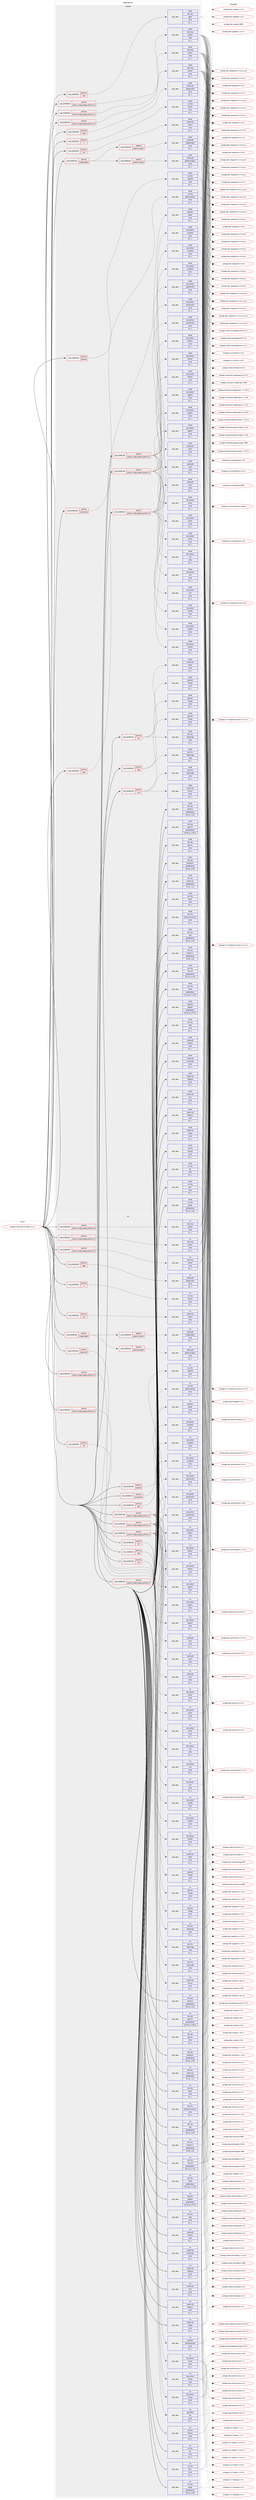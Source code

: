 digraph prolog {

# *************
# Graph options
# *************

newrank=true;
concentrate=true;
compound=true;
graph [rankdir=LR,fontname=Helvetica,fontsize=10,ranksep=1.5];#, ranksep=2.5, nodesep=0.2];
edge  [arrowhead=vee];
node  [fontname=Helvetica,fontsize=10];

# **********
# The ebuild
# **********

subgraph cluster_leftcol {
color=gray;
label=<<i>ebuild</i>>;
id [label="portage://media-gfx/inkscape-1.3.2-r2", color=red, width=4, href="../media-gfx/inkscape-1.3.2-r2.svg"];
}

# ****************
# The dependencies
# ****************

subgraph cluster_midcol {
color=gray;
label=<<i>dependencies</i>>;
subgraph cluster_compile {
fillcolor="#eeeeee";
style=filled;
label=<<i>compile</i>>;
subgraph cond76995 {
dependency301298 [label=<<TABLE BORDER="0" CELLBORDER="1" CELLSPACING="0" CELLPADDING="4"><TR><TD ROWSPAN="3" CELLPADDING="10">use_conditional</TD></TR><TR><TD>positive</TD></TR><TR><TD>X</TD></TR></TABLE>>, shape=none, color=red];
subgraph pack221932 {
dependency301299 [label=<<TABLE BORDER="0" CELLBORDER="1" CELLSPACING="0" CELLPADDING="4" WIDTH="220"><TR><TD ROWSPAN="6" CELLPADDING="30">pack_dep</TD></TR><TR><TD WIDTH="110">install</TD></TR><TR><TD>x11-libs</TD></TR><TR><TD>libX11</TD></TR><TR><TD>none</TD></TR><TR><TD>[[],,,,]</TD></TR></TABLE>>, shape=none, color=blue];
}
dependency301298:e -> dependency301299:w [weight=20,style="dashed",arrowhead="vee"];
}
id:e -> dependency301298:w [weight=20,style="solid",arrowhead="vee"];
subgraph cond76996 {
dependency301300 [label=<<TABLE BORDER="0" CELLBORDER="1" CELLSPACING="0" CELLPADDING="4"><TR><TD ROWSPAN="3" CELLPADDING="10">use_conditional</TD></TR><TR><TD>positive</TD></TR><TR><TD>cdr</TD></TR></TABLE>>, shape=none, color=red];
subgraph pack221933 {
dependency301301 [label=<<TABLE BORDER="0" CELLBORDER="1" CELLSPACING="0" CELLPADDING="4" WIDTH="220"><TR><TD ROWSPAN="6" CELLPADDING="30">pack_dep</TD></TR><TR><TD WIDTH="110">install</TD></TR><TR><TD>app-text</TD></TR><TR><TD>libwpg</TD></TR><TR><TD>none</TD></TR><TR><TD>[[],,,,]</TD></TR></TABLE>>, shape=none, color=blue];
}
dependency301300:e -> dependency301301:w [weight=20,style="dashed",arrowhead="vee"];
subgraph pack221934 {
dependency301302 [label=<<TABLE BORDER="0" CELLBORDER="1" CELLSPACING="0" CELLPADDING="4" WIDTH="220"><TR><TD ROWSPAN="6" CELLPADDING="30">pack_dep</TD></TR><TR><TD WIDTH="110">install</TD></TR><TR><TD>dev-libs</TD></TR><TR><TD>librevenge</TD></TR><TR><TD>none</TD></TR><TR><TD>[[],,,,]</TD></TR></TABLE>>, shape=none, color=blue];
}
dependency301300:e -> dependency301302:w [weight=20,style="dashed",arrowhead="vee"];
subgraph pack221935 {
dependency301303 [label=<<TABLE BORDER="0" CELLBORDER="1" CELLSPACING="0" CELLPADDING="4" WIDTH="220"><TR><TD ROWSPAN="6" CELLPADDING="30">pack_dep</TD></TR><TR><TD WIDTH="110">install</TD></TR><TR><TD>media-libs</TD></TR><TR><TD>libcdr</TD></TR><TR><TD>none</TD></TR><TR><TD>[[],,,,]</TD></TR></TABLE>>, shape=none, color=blue];
}
dependency301300:e -> dependency301303:w [weight=20,style="dashed",arrowhead="vee"];
}
id:e -> dependency301300:w [weight=20,style="solid",arrowhead="vee"];
subgraph cond76997 {
dependency301304 [label=<<TABLE BORDER="0" CELLBORDER="1" CELLSPACING="0" CELLPADDING="4"><TR><TD ROWSPAN="3" CELLPADDING="10">use_conditional</TD></TR><TR><TD>positive</TD></TR><TR><TD>exif</TD></TR></TABLE>>, shape=none, color=red];
subgraph pack221936 {
dependency301305 [label=<<TABLE BORDER="0" CELLBORDER="1" CELLSPACING="0" CELLPADDING="4" WIDTH="220"><TR><TD ROWSPAN="6" CELLPADDING="30">pack_dep</TD></TR><TR><TD WIDTH="110">install</TD></TR><TR><TD>media-libs</TD></TR><TR><TD>libexif</TD></TR><TR><TD>none</TD></TR><TR><TD>[[],,,,]</TD></TR></TABLE>>, shape=none, color=blue];
}
dependency301304:e -> dependency301305:w [weight=20,style="dashed",arrowhead="vee"];
}
id:e -> dependency301304:w [weight=20,style="solid",arrowhead="vee"];
subgraph cond76998 {
dependency301306 [label=<<TABLE BORDER="0" CELLBORDER="1" CELLSPACING="0" CELLPADDING="4"><TR><TD ROWSPAN="3" CELLPADDING="10">use_conditional</TD></TR><TR><TD>positive</TD></TR><TR><TD>imagemagick</TD></TR></TABLE>>, shape=none, color=red];
subgraph cond76999 {
dependency301307 [label=<<TABLE BORDER="0" CELLBORDER="1" CELLSPACING="0" CELLPADDING="4"><TR><TD ROWSPAN="3" CELLPADDING="10">use_conditional</TD></TR><TR><TD>negative</TD></TR><TR><TD>graphicsmagick</TD></TR></TABLE>>, shape=none, color=red];
subgraph pack221937 {
dependency301308 [label=<<TABLE BORDER="0" CELLBORDER="1" CELLSPACING="0" CELLPADDING="4" WIDTH="220"><TR><TD ROWSPAN="6" CELLPADDING="30">pack_dep</TD></TR><TR><TD WIDTH="110">install</TD></TR><TR><TD>media-gfx</TD></TR><TR><TD>imagemagick</TD></TR><TR><TD>none</TD></TR><TR><TD>[[],,,,]</TD></TR></TABLE>>, shape=none, color=blue];
}
dependency301307:e -> dependency301308:w [weight=20,style="dashed",arrowhead="vee"];
}
dependency301306:e -> dependency301307:w [weight=20,style="dashed",arrowhead="vee"];
subgraph cond77000 {
dependency301309 [label=<<TABLE BORDER="0" CELLBORDER="1" CELLSPACING="0" CELLPADDING="4"><TR><TD ROWSPAN="3" CELLPADDING="10">use_conditional</TD></TR><TR><TD>positive</TD></TR><TR><TD>graphicsmagick</TD></TR></TABLE>>, shape=none, color=red];
subgraph pack221938 {
dependency301310 [label=<<TABLE BORDER="0" CELLBORDER="1" CELLSPACING="0" CELLPADDING="4" WIDTH="220"><TR><TD ROWSPAN="6" CELLPADDING="30">pack_dep</TD></TR><TR><TD WIDTH="110">install</TD></TR><TR><TD>media-gfx</TD></TR><TR><TD>graphicsmagick</TD></TR><TR><TD>none</TD></TR><TR><TD>[[],,,,]</TD></TR></TABLE>>, shape=none, color=blue];
}
dependency301309:e -> dependency301310:w [weight=20,style="dashed",arrowhead="vee"];
}
dependency301306:e -> dependency301309:w [weight=20,style="dashed",arrowhead="vee"];
}
id:e -> dependency301306:w [weight=20,style="solid",arrowhead="vee"];
subgraph cond77001 {
dependency301311 [label=<<TABLE BORDER="0" CELLBORDER="1" CELLSPACING="0" CELLPADDING="4"><TR><TD ROWSPAN="3" CELLPADDING="10">use_conditional</TD></TR><TR><TD>positive</TD></TR><TR><TD>jpeg</TD></TR></TABLE>>, shape=none, color=red];
subgraph pack221939 {
dependency301312 [label=<<TABLE BORDER="0" CELLBORDER="1" CELLSPACING="0" CELLPADDING="4" WIDTH="220"><TR><TD ROWSPAN="6" CELLPADDING="30">pack_dep</TD></TR><TR><TD WIDTH="110">install</TD></TR><TR><TD>media-libs</TD></TR><TR><TD>libjpeg-turbo</TD></TR><TR><TD>none</TD></TR><TR><TD>[[],,,,]</TD></TR></TABLE>>, shape=none, color=blue];
}
dependency301311:e -> dependency301312:w [weight=20,style="dashed",arrowhead="vee"];
}
id:e -> dependency301311:w [weight=20,style="solid",arrowhead="vee"];
subgraph cond77002 {
dependency301313 [label=<<TABLE BORDER="0" CELLBORDER="1" CELLSPACING="0" CELLPADDING="4"><TR><TD ROWSPAN="3" CELLPADDING="10">use_conditional</TD></TR><TR><TD>positive</TD></TR><TR><TD>python_single_target_python3_10</TD></TR></TABLE>>, shape=none, color=red];
subgraph pack221940 {
dependency301314 [label=<<TABLE BORDER="0" CELLBORDER="1" CELLSPACING="0" CELLPADDING="4" WIDTH="220"><TR><TD ROWSPAN="6" CELLPADDING="30">pack_dep</TD></TR><TR><TD WIDTH="110">install</TD></TR><TR><TD>dev-lang</TD></TR><TR><TD>python</TD></TR><TR><TD>none</TD></TR><TR><TD>[[],,,,]</TD></TR></TABLE>>, shape=none, color=blue];
}
dependency301313:e -> dependency301314:w [weight=20,style="dashed",arrowhead="vee"];
}
id:e -> dependency301313:w [weight=20,style="solid",arrowhead="vee"];
subgraph cond77003 {
dependency301315 [label=<<TABLE BORDER="0" CELLBORDER="1" CELLSPACING="0" CELLPADDING="4"><TR><TD ROWSPAN="3" CELLPADDING="10">use_conditional</TD></TR><TR><TD>positive</TD></TR><TR><TD>python_single_target_python3_10</TD></TR></TABLE>>, shape=none, color=red];
subgraph pack221941 {
dependency301316 [label=<<TABLE BORDER="0" CELLBORDER="1" CELLSPACING="0" CELLPADDING="4" WIDTH="220"><TR><TD ROWSPAN="6" CELLPADDING="30">pack_dep</TD></TR><TR><TD WIDTH="110">install</TD></TR><TR><TD>dev-python</TD></TR><TR><TD>appdirs</TD></TR><TR><TD>none</TD></TR><TR><TD>[[],,,,]</TD></TR></TABLE>>, shape=none, color=blue];
}
dependency301315:e -> dependency301316:w [weight=20,style="dashed",arrowhead="vee"];
subgraph pack221942 {
dependency301317 [label=<<TABLE BORDER="0" CELLBORDER="1" CELLSPACING="0" CELLPADDING="4" WIDTH="220"><TR><TD ROWSPAN="6" CELLPADDING="30">pack_dep</TD></TR><TR><TD WIDTH="110">install</TD></TR><TR><TD>dev-python</TD></TR><TR><TD>cachecontrol</TD></TR><TR><TD>none</TD></TR><TR><TD>[[],,,,]</TD></TR></TABLE>>, shape=none, color=blue];
}
dependency301315:e -> dependency301317:w [weight=20,style="dashed",arrowhead="vee"];
subgraph pack221943 {
dependency301318 [label=<<TABLE BORDER="0" CELLBORDER="1" CELLSPACING="0" CELLPADDING="4" WIDTH="220"><TR><TD ROWSPAN="6" CELLPADDING="30">pack_dep</TD></TR><TR><TD WIDTH="110">install</TD></TR><TR><TD>dev-python</TD></TR><TR><TD>cssselect</TD></TR><TR><TD>none</TD></TR><TR><TD>[[],,,,]</TD></TR></TABLE>>, shape=none, color=blue];
}
dependency301315:e -> dependency301318:w [weight=20,style="dashed",arrowhead="vee"];
subgraph pack221944 {
dependency301319 [label=<<TABLE BORDER="0" CELLBORDER="1" CELLSPACING="0" CELLPADDING="4" WIDTH="220"><TR><TD ROWSPAN="6" CELLPADDING="30">pack_dep</TD></TR><TR><TD WIDTH="110">install</TD></TR><TR><TD>dev-python</TD></TR><TR><TD>filelock</TD></TR><TR><TD>none</TD></TR><TR><TD>[[],,,,]</TD></TR></TABLE>>, shape=none, color=blue];
}
dependency301315:e -> dependency301319:w [weight=20,style="dashed",arrowhead="vee"];
subgraph pack221945 {
dependency301320 [label=<<TABLE BORDER="0" CELLBORDER="1" CELLSPACING="0" CELLPADDING="4" WIDTH="220"><TR><TD ROWSPAN="6" CELLPADDING="30">pack_dep</TD></TR><TR><TD WIDTH="110">install</TD></TR><TR><TD>dev-python</TD></TR><TR><TD>lockfile</TD></TR><TR><TD>none</TD></TR><TR><TD>[[],,,,]</TD></TR></TABLE>>, shape=none, color=blue];
}
dependency301315:e -> dependency301320:w [weight=20,style="dashed",arrowhead="vee"];
subgraph pack221946 {
dependency301321 [label=<<TABLE BORDER="0" CELLBORDER="1" CELLSPACING="0" CELLPADDING="4" WIDTH="220"><TR><TD ROWSPAN="6" CELLPADDING="30">pack_dep</TD></TR><TR><TD WIDTH="110">install</TD></TR><TR><TD>dev-python</TD></TR><TR><TD>lxml</TD></TR><TR><TD>none</TD></TR><TR><TD>[[],,,,]</TD></TR></TABLE>>, shape=none, color=blue];
}
dependency301315:e -> dependency301321:w [weight=20,style="dashed",arrowhead="vee"];
subgraph pack221947 {
dependency301322 [label=<<TABLE BORDER="0" CELLBORDER="1" CELLSPACING="0" CELLPADDING="4" WIDTH="220"><TR><TD ROWSPAN="6" CELLPADDING="30">pack_dep</TD></TR><TR><TD WIDTH="110">install</TD></TR><TR><TD>dev-python</TD></TR><TR><TD>pillow</TD></TR><TR><TD>none</TD></TR><TR><TD>[[],,,,]</TD></TR></TABLE>>, shape=none, color=blue];
}
dependency301315:e -> dependency301322:w [weight=20,style="dashed",arrowhead="vee"];
subgraph pack221948 {
dependency301323 [label=<<TABLE BORDER="0" CELLBORDER="1" CELLSPACING="0" CELLPADDING="4" WIDTH="220"><TR><TD ROWSPAN="6" CELLPADDING="30">pack_dep</TD></TR><TR><TD WIDTH="110">install</TD></TR><TR><TD>media-gfx</TD></TR><TR><TD>scour</TD></TR><TR><TD>none</TD></TR><TR><TD>[[],,,,]</TD></TR></TABLE>>, shape=none, color=blue];
}
dependency301315:e -> dependency301323:w [weight=20,style="dashed",arrowhead="vee"];
}
id:e -> dependency301315:w [weight=20,style="solid",arrowhead="vee"];
subgraph cond77004 {
dependency301324 [label=<<TABLE BORDER="0" CELLBORDER="1" CELLSPACING="0" CELLPADDING="4"><TR><TD ROWSPAN="3" CELLPADDING="10">use_conditional</TD></TR><TR><TD>positive</TD></TR><TR><TD>python_single_target_python3_11</TD></TR></TABLE>>, shape=none, color=red];
subgraph pack221949 {
dependency301325 [label=<<TABLE BORDER="0" CELLBORDER="1" CELLSPACING="0" CELLPADDING="4" WIDTH="220"><TR><TD ROWSPAN="6" CELLPADDING="30">pack_dep</TD></TR><TR><TD WIDTH="110">install</TD></TR><TR><TD>dev-lang</TD></TR><TR><TD>python</TD></TR><TR><TD>none</TD></TR><TR><TD>[[],,,,]</TD></TR></TABLE>>, shape=none, color=blue];
}
dependency301324:e -> dependency301325:w [weight=20,style="dashed",arrowhead="vee"];
}
id:e -> dependency301324:w [weight=20,style="solid",arrowhead="vee"];
subgraph cond77005 {
dependency301326 [label=<<TABLE BORDER="0" CELLBORDER="1" CELLSPACING="0" CELLPADDING="4"><TR><TD ROWSPAN="3" CELLPADDING="10">use_conditional</TD></TR><TR><TD>positive</TD></TR><TR><TD>python_single_target_python3_11</TD></TR></TABLE>>, shape=none, color=red];
subgraph pack221950 {
dependency301327 [label=<<TABLE BORDER="0" CELLBORDER="1" CELLSPACING="0" CELLPADDING="4" WIDTH="220"><TR><TD ROWSPAN="6" CELLPADDING="30">pack_dep</TD></TR><TR><TD WIDTH="110">install</TD></TR><TR><TD>dev-python</TD></TR><TR><TD>appdirs</TD></TR><TR><TD>none</TD></TR><TR><TD>[[],,,,]</TD></TR></TABLE>>, shape=none, color=blue];
}
dependency301326:e -> dependency301327:w [weight=20,style="dashed",arrowhead="vee"];
subgraph pack221951 {
dependency301328 [label=<<TABLE BORDER="0" CELLBORDER="1" CELLSPACING="0" CELLPADDING="4" WIDTH="220"><TR><TD ROWSPAN="6" CELLPADDING="30">pack_dep</TD></TR><TR><TD WIDTH="110">install</TD></TR><TR><TD>dev-python</TD></TR><TR><TD>cachecontrol</TD></TR><TR><TD>none</TD></TR><TR><TD>[[],,,,]</TD></TR></TABLE>>, shape=none, color=blue];
}
dependency301326:e -> dependency301328:w [weight=20,style="dashed",arrowhead="vee"];
subgraph pack221952 {
dependency301329 [label=<<TABLE BORDER="0" CELLBORDER="1" CELLSPACING="0" CELLPADDING="4" WIDTH="220"><TR><TD ROWSPAN="6" CELLPADDING="30">pack_dep</TD></TR><TR><TD WIDTH="110">install</TD></TR><TR><TD>dev-python</TD></TR><TR><TD>cssselect</TD></TR><TR><TD>none</TD></TR><TR><TD>[[],,,,]</TD></TR></TABLE>>, shape=none, color=blue];
}
dependency301326:e -> dependency301329:w [weight=20,style="dashed",arrowhead="vee"];
subgraph pack221953 {
dependency301330 [label=<<TABLE BORDER="0" CELLBORDER="1" CELLSPACING="0" CELLPADDING="4" WIDTH="220"><TR><TD ROWSPAN="6" CELLPADDING="30">pack_dep</TD></TR><TR><TD WIDTH="110">install</TD></TR><TR><TD>dev-python</TD></TR><TR><TD>filelock</TD></TR><TR><TD>none</TD></TR><TR><TD>[[],,,,]</TD></TR></TABLE>>, shape=none, color=blue];
}
dependency301326:e -> dependency301330:w [weight=20,style="dashed",arrowhead="vee"];
subgraph pack221954 {
dependency301331 [label=<<TABLE BORDER="0" CELLBORDER="1" CELLSPACING="0" CELLPADDING="4" WIDTH="220"><TR><TD ROWSPAN="6" CELLPADDING="30">pack_dep</TD></TR><TR><TD WIDTH="110">install</TD></TR><TR><TD>dev-python</TD></TR><TR><TD>lockfile</TD></TR><TR><TD>none</TD></TR><TR><TD>[[],,,,]</TD></TR></TABLE>>, shape=none, color=blue];
}
dependency301326:e -> dependency301331:w [weight=20,style="dashed",arrowhead="vee"];
subgraph pack221955 {
dependency301332 [label=<<TABLE BORDER="0" CELLBORDER="1" CELLSPACING="0" CELLPADDING="4" WIDTH="220"><TR><TD ROWSPAN="6" CELLPADDING="30">pack_dep</TD></TR><TR><TD WIDTH="110">install</TD></TR><TR><TD>dev-python</TD></TR><TR><TD>lxml</TD></TR><TR><TD>none</TD></TR><TR><TD>[[],,,,]</TD></TR></TABLE>>, shape=none, color=blue];
}
dependency301326:e -> dependency301332:w [weight=20,style="dashed",arrowhead="vee"];
subgraph pack221956 {
dependency301333 [label=<<TABLE BORDER="0" CELLBORDER="1" CELLSPACING="0" CELLPADDING="4" WIDTH="220"><TR><TD ROWSPAN="6" CELLPADDING="30">pack_dep</TD></TR><TR><TD WIDTH="110">install</TD></TR><TR><TD>dev-python</TD></TR><TR><TD>pillow</TD></TR><TR><TD>none</TD></TR><TR><TD>[[],,,,]</TD></TR></TABLE>>, shape=none, color=blue];
}
dependency301326:e -> dependency301333:w [weight=20,style="dashed",arrowhead="vee"];
subgraph pack221957 {
dependency301334 [label=<<TABLE BORDER="0" CELLBORDER="1" CELLSPACING="0" CELLPADDING="4" WIDTH="220"><TR><TD ROWSPAN="6" CELLPADDING="30">pack_dep</TD></TR><TR><TD WIDTH="110">install</TD></TR><TR><TD>media-gfx</TD></TR><TR><TD>scour</TD></TR><TR><TD>none</TD></TR><TR><TD>[[],,,,]</TD></TR></TABLE>>, shape=none, color=blue];
}
dependency301326:e -> dependency301334:w [weight=20,style="dashed",arrowhead="vee"];
}
id:e -> dependency301326:w [weight=20,style="solid",arrowhead="vee"];
subgraph cond77006 {
dependency301335 [label=<<TABLE BORDER="0" CELLBORDER="1" CELLSPACING="0" CELLPADDING="4"><TR><TD ROWSPAN="3" CELLPADDING="10">use_conditional</TD></TR><TR><TD>positive</TD></TR><TR><TD>python_single_target_python3_12</TD></TR></TABLE>>, shape=none, color=red];
subgraph pack221958 {
dependency301336 [label=<<TABLE BORDER="0" CELLBORDER="1" CELLSPACING="0" CELLPADDING="4" WIDTH="220"><TR><TD ROWSPAN="6" CELLPADDING="30">pack_dep</TD></TR><TR><TD WIDTH="110">install</TD></TR><TR><TD>dev-lang</TD></TR><TR><TD>python</TD></TR><TR><TD>none</TD></TR><TR><TD>[[],,,,]</TD></TR></TABLE>>, shape=none, color=blue];
}
dependency301335:e -> dependency301336:w [weight=20,style="dashed",arrowhead="vee"];
}
id:e -> dependency301335:w [weight=20,style="solid",arrowhead="vee"];
subgraph cond77007 {
dependency301337 [label=<<TABLE BORDER="0" CELLBORDER="1" CELLSPACING="0" CELLPADDING="4"><TR><TD ROWSPAN="3" CELLPADDING="10">use_conditional</TD></TR><TR><TD>positive</TD></TR><TR><TD>python_single_target_python3_12</TD></TR></TABLE>>, shape=none, color=red];
subgraph pack221959 {
dependency301338 [label=<<TABLE BORDER="0" CELLBORDER="1" CELLSPACING="0" CELLPADDING="4" WIDTH="220"><TR><TD ROWSPAN="6" CELLPADDING="30">pack_dep</TD></TR><TR><TD WIDTH="110">install</TD></TR><TR><TD>dev-python</TD></TR><TR><TD>appdirs</TD></TR><TR><TD>none</TD></TR><TR><TD>[[],,,,]</TD></TR></TABLE>>, shape=none, color=blue];
}
dependency301337:e -> dependency301338:w [weight=20,style="dashed",arrowhead="vee"];
subgraph pack221960 {
dependency301339 [label=<<TABLE BORDER="0" CELLBORDER="1" CELLSPACING="0" CELLPADDING="4" WIDTH="220"><TR><TD ROWSPAN="6" CELLPADDING="30">pack_dep</TD></TR><TR><TD WIDTH="110">install</TD></TR><TR><TD>dev-python</TD></TR><TR><TD>cachecontrol</TD></TR><TR><TD>none</TD></TR><TR><TD>[[],,,,]</TD></TR></TABLE>>, shape=none, color=blue];
}
dependency301337:e -> dependency301339:w [weight=20,style="dashed",arrowhead="vee"];
subgraph pack221961 {
dependency301340 [label=<<TABLE BORDER="0" CELLBORDER="1" CELLSPACING="0" CELLPADDING="4" WIDTH="220"><TR><TD ROWSPAN="6" CELLPADDING="30">pack_dep</TD></TR><TR><TD WIDTH="110">install</TD></TR><TR><TD>dev-python</TD></TR><TR><TD>cssselect</TD></TR><TR><TD>none</TD></TR><TR><TD>[[],,,,]</TD></TR></TABLE>>, shape=none, color=blue];
}
dependency301337:e -> dependency301340:w [weight=20,style="dashed",arrowhead="vee"];
subgraph pack221962 {
dependency301341 [label=<<TABLE BORDER="0" CELLBORDER="1" CELLSPACING="0" CELLPADDING="4" WIDTH="220"><TR><TD ROWSPAN="6" CELLPADDING="30">pack_dep</TD></TR><TR><TD WIDTH="110">install</TD></TR><TR><TD>dev-python</TD></TR><TR><TD>filelock</TD></TR><TR><TD>none</TD></TR><TR><TD>[[],,,,]</TD></TR></TABLE>>, shape=none, color=blue];
}
dependency301337:e -> dependency301341:w [weight=20,style="dashed",arrowhead="vee"];
subgraph pack221963 {
dependency301342 [label=<<TABLE BORDER="0" CELLBORDER="1" CELLSPACING="0" CELLPADDING="4" WIDTH="220"><TR><TD ROWSPAN="6" CELLPADDING="30">pack_dep</TD></TR><TR><TD WIDTH="110">install</TD></TR><TR><TD>dev-python</TD></TR><TR><TD>lockfile</TD></TR><TR><TD>none</TD></TR><TR><TD>[[],,,,]</TD></TR></TABLE>>, shape=none, color=blue];
}
dependency301337:e -> dependency301342:w [weight=20,style="dashed",arrowhead="vee"];
subgraph pack221964 {
dependency301343 [label=<<TABLE BORDER="0" CELLBORDER="1" CELLSPACING="0" CELLPADDING="4" WIDTH="220"><TR><TD ROWSPAN="6" CELLPADDING="30">pack_dep</TD></TR><TR><TD WIDTH="110">install</TD></TR><TR><TD>dev-python</TD></TR><TR><TD>lxml</TD></TR><TR><TD>none</TD></TR><TR><TD>[[],,,,]</TD></TR></TABLE>>, shape=none, color=blue];
}
dependency301337:e -> dependency301343:w [weight=20,style="dashed",arrowhead="vee"];
subgraph pack221965 {
dependency301344 [label=<<TABLE BORDER="0" CELLBORDER="1" CELLSPACING="0" CELLPADDING="4" WIDTH="220"><TR><TD ROWSPAN="6" CELLPADDING="30">pack_dep</TD></TR><TR><TD WIDTH="110">install</TD></TR><TR><TD>dev-python</TD></TR><TR><TD>pillow</TD></TR><TR><TD>none</TD></TR><TR><TD>[[],,,,]</TD></TR></TABLE>>, shape=none, color=blue];
}
dependency301337:e -> dependency301344:w [weight=20,style="dashed",arrowhead="vee"];
subgraph pack221966 {
dependency301345 [label=<<TABLE BORDER="0" CELLBORDER="1" CELLSPACING="0" CELLPADDING="4" WIDTH="220"><TR><TD ROWSPAN="6" CELLPADDING="30">pack_dep</TD></TR><TR><TD WIDTH="110">install</TD></TR><TR><TD>media-gfx</TD></TR><TR><TD>scour</TD></TR><TR><TD>none</TD></TR><TR><TD>[[],,,,]</TD></TR></TABLE>>, shape=none, color=blue];
}
dependency301337:e -> dependency301345:w [weight=20,style="dashed",arrowhead="vee"];
}
id:e -> dependency301337:w [weight=20,style="solid",arrowhead="vee"];
subgraph cond77008 {
dependency301346 [label=<<TABLE BORDER="0" CELLBORDER="1" CELLSPACING="0" CELLPADDING="4"><TR><TD ROWSPAN="3" CELLPADDING="10">use_conditional</TD></TR><TR><TD>positive</TD></TR><TR><TD>readline</TD></TR></TABLE>>, shape=none, color=red];
subgraph pack221967 {
dependency301347 [label=<<TABLE BORDER="0" CELLBORDER="1" CELLSPACING="0" CELLPADDING="4" WIDTH="220"><TR><TD ROWSPAN="6" CELLPADDING="30">pack_dep</TD></TR><TR><TD WIDTH="110">install</TD></TR><TR><TD>sys-libs</TD></TR><TR><TD>readline</TD></TR><TR><TD>none</TD></TR><TR><TD>[[],,,,]</TD></TR></TABLE>>, shape=none, color=blue];
}
dependency301346:e -> dependency301347:w [weight=20,style="dashed",arrowhead="vee"];
}
id:e -> dependency301346:w [weight=20,style="solid",arrowhead="vee"];
subgraph cond77009 {
dependency301348 [label=<<TABLE BORDER="0" CELLBORDER="1" CELLSPACING="0" CELLPADDING="4"><TR><TD ROWSPAN="3" CELLPADDING="10">use_conditional</TD></TR><TR><TD>positive</TD></TR><TR><TD>sourceview</TD></TR></TABLE>>, shape=none, color=red];
subgraph pack221968 {
dependency301349 [label=<<TABLE BORDER="0" CELLBORDER="1" CELLSPACING="0" CELLPADDING="4" WIDTH="220"><TR><TD ROWSPAN="6" CELLPADDING="30">pack_dep</TD></TR><TR><TD WIDTH="110">install</TD></TR><TR><TD>x11-libs</TD></TR><TR><TD>gtksourceview</TD></TR><TR><TD>none</TD></TR><TR><TD>[[],,,,]</TD></TR></TABLE>>, shape=none, color=blue];
}
dependency301348:e -> dependency301349:w [weight=20,style="dashed",arrowhead="vee"];
}
id:e -> dependency301348:w [weight=20,style="solid",arrowhead="vee"];
subgraph cond77010 {
dependency301350 [label=<<TABLE BORDER="0" CELLBORDER="1" CELLSPACING="0" CELLPADDING="4"><TR><TD ROWSPAN="3" CELLPADDING="10">use_conditional</TD></TR><TR><TD>positive</TD></TR><TR><TD>spell</TD></TR></TABLE>>, shape=none, color=red];
subgraph pack221969 {
dependency301351 [label=<<TABLE BORDER="0" CELLBORDER="1" CELLSPACING="0" CELLPADDING="4" WIDTH="220"><TR><TD ROWSPAN="6" CELLPADDING="30">pack_dep</TD></TR><TR><TD WIDTH="110">install</TD></TR><TR><TD>app-text</TD></TR><TR><TD>gspell</TD></TR><TR><TD>none</TD></TR><TR><TD>[[],,,,]</TD></TR></TABLE>>, shape=none, color=blue];
}
dependency301350:e -> dependency301351:w [weight=20,style="dashed",arrowhead="vee"];
}
id:e -> dependency301350:w [weight=20,style="solid",arrowhead="vee"];
subgraph cond77011 {
dependency301352 [label=<<TABLE BORDER="0" CELLBORDER="1" CELLSPACING="0" CELLPADDING="4"><TR><TD ROWSPAN="3" CELLPADDING="10">use_conditional</TD></TR><TR><TD>positive</TD></TR><TR><TD>test</TD></TR></TABLE>>, shape=none, color=red];
subgraph pack221970 {
dependency301353 [label=<<TABLE BORDER="0" CELLBORDER="1" CELLSPACING="0" CELLPADDING="4" WIDTH="220"><TR><TD ROWSPAN="6" CELLPADDING="30">pack_dep</TD></TR><TR><TD WIDTH="110">install</TD></TR><TR><TD>dev-cpp</TD></TR><TR><TD>gtest</TD></TR><TR><TD>none</TD></TR><TR><TD>[[],,,,]</TD></TR></TABLE>>, shape=none, color=blue];
}
dependency301352:e -> dependency301353:w [weight=20,style="dashed",arrowhead="vee"];
}
id:e -> dependency301352:w [weight=20,style="solid",arrowhead="vee"];
subgraph cond77012 {
dependency301354 [label=<<TABLE BORDER="0" CELLBORDER="1" CELLSPACING="0" CELLPADDING="4"><TR><TD ROWSPAN="3" CELLPADDING="10">use_conditional</TD></TR><TR><TD>positive</TD></TR><TR><TD>visio</TD></TR></TABLE>>, shape=none, color=red];
subgraph pack221971 {
dependency301355 [label=<<TABLE BORDER="0" CELLBORDER="1" CELLSPACING="0" CELLPADDING="4" WIDTH="220"><TR><TD ROWSPAN="6" CELLPADDING="30">pack_dep</TD></TR><TR><TD WIDTH="110">install</TD></TR><TR><TD>app-text</TD></TR><TR><TD>libwpg</TD></TR><TR><TD>none</TD></TR><TR><TD>[[],,,,]</TD></TR></TABLE>>, shape=none, color=blue];
}
dependency301354:e -> dependency301355:w [weight=20,style="dashed",arrowhead="vee"];
subgraph pack221972 {
dependency301356 [label=<<TABLE BORDER="0" CELLBORDER="1" CELLSPACING="0" CELLPADDING="4" WIDTH="220"><TR><TD ROWSPAN="6" CELLPADDING="30">pack_dep</TD></TR><TR><TD WIDTH="110">install</TD></TR><TR><TD>dev-libs</TD></TR><TR><TD>librevenge</TD></TR><TR><TD>none</TD></TR><TR><TD>[[],,,,]</TD></TR></TABLE>>, shape=none, color=blue];
}
dependency301354:e -> dependency301356:w [weight=20,style="dashed",arrowhead="vee"];
subgraph pack221973 {
dependency301357 [label=<<TABLE BORDER="0" CELLBORDER="1" CELLSPACING="0" CELLPADDING="4" WIDTH="220"><TR><TD ROWSPAN="6" CELLPADDING="30">pack_dep</TD></TR><TR><TD WIDTH="110">install</TD></TR><TR><TD>media-libs</TD></TR><TR><TD>libvisio</TD></TR><TR><TD>none</TD></TR><TR><TD>[[],,,,]</TD></TR></TABLE>>, shape=none, color=blue];
}
dependency301354:e -> dependency301357:w [weight=20,style="dashed",arrowhead="vee"];
}
id:e -> dependency301354:w [weight=20,style="solid",arrowhead="vee"];
subgraph cond77013 {
dependency301358 [label=<<TABLE BORDER="0" CELLBORDER="1" CELLSPACING="0" CELLPADDING="4"><TR><TD ROWSPAN="3" CELLPADDING="10">use_conditional</TD></TR><TR><TD>positive</TD></TR><TR><TD>wpg</TD></TR></TABLE>>, shape=none, color=red];
subgraph pack221974 {
dependency301359 [label=<<TABLE BORDER="0" CELLBORDER="1" CELLSPACING="0" CELLPADDING="4" WIDTH="220"><TR><TD ROWSPAN="6" CELLPADDING="30">pack_dep</TD></TR><TR><TD WIDTH="110">install</TD></TR><TR><TD>app-text</TD></TR><TR><TD>libwpg</TD></TR><TR><TD>none</TD></TR><TR><TD>[[],,,,]</TD></TR></TABLE>>, shape=none, color=blue];
}
dependency301358:e -> dependency301359:w [weight=20,style="dashed",arrowhead="vee"];
subgraph pack221975 {
dependency301360 [label=<<TABLE BORDER="0" CELLBORDER="1" CELLSPACING="0" CELLPADDING="4" WIDTH="220"><TR><TD ROWSPAN="6" CELLPADDING="30">pack_dep</TD></TR><TR><TD WIDTH="110">install</TD></TR><TR><TD>dev-libs</TD></TR><TR><TD>librevenge</TD></TR><TR><TD>none</TD></TR><TR><TD>[[],,,,]</TD></TR></TABLE>>, shape=none, color=blue];
}
dependency301358:e -> dependency301360:w [weight=20,style="dashed",arrowhead="vee"];
}
id:e -> dependency301358:w [weight=20,style="solid",arrowhead="vee"];
subgraph pack221976 {
dependency301361 [label=<<TABLE BORDER="0" CELLBORDER="1" CELLSPACING="0" CELLPADDING="4" WIDTH="220"><TR><TD ROWSPAN="6" CELLPADDING="30">pack_dep</TD></TR><TR><TD WIDTH="110">install</TD></TR><TR><TD>app-text</TD></TR><TR><TD>poppler</TD></TR><TR><TD>greaterequal</TD></TR><TR><TD>[[0,57,0],,,0.57.0]</TD></TR></TABLE>>, shape=none, color=blue];
}
id:e -> dependency301361:w [weight=20,style="solid",arrowhead="vee"];
subgraph pack221977 {
dependency301362 [label=<<TABLE BORDER="0" CELLBORDER="1" CELLSPACING="0" CELLPADDING="4" WIDTH="220"><TR><TD ROWSPAN="6" CELLPADDING="30">pack_dep</TD></TR><TR><TD WIDTH="110">install</TD></TR><TR><TD>dev-cpp</TD></TR><TR><TD>cairomm</TD></TR><TR><TD>greaterequal</TD></TR><TR><TD>[[1,12],,,1.12]</TD></TR></TABLE>>, shape=none, color=blue];
}
id:e -> dependency301362:w [weight=20,style="solid",arrowhead="vee"];
subgraph pack221978 {
dependency301363 [label=<<TABLE BORDER="0" CELLBORDER="1" CELLSPACING="0" CELLPADDING="4" WIDTH="220"><TR><TD ROWSPAN="6" CELLPADDING="30">pack_dep</TD></TR><TR><TD WIDTH="110">install</TD></TR><TR><TD>dev-cpp</TD></TR><TR><TD>glibmm</TD></TR><TR><TD>greaterequal</TD></TR><TR><TD>[[2,54,1],,,2.54.1]</TD></TR></TABLE>>, shape=none, color=blue];
}
id:e -> dependency301363:w [weight=20,style="solid",arrowhead="vee"];
subgraph pack221979 {
dependency301364 [label=<<TABLE BORDER="0" CELLBORDER="1" CELLSPACING="0" CELLPADDING="4" WIDTH="220"><TR><TD ROWSPAN="6" CELLPADDING="30">pack_dep</TD></TR><TR><TD WIDTH="110">install</TD></TR><TR><TD>dev-cpp</TD></TR><TR><TD>gtkmm</TD></TR><TR><TD>none</TD></TR><TR><TD>[[],,,,]</TD></TR></TABLE>>, shape=none, color=blue];
}
id:e -> dependency301364:w [weight=20,style="solid",arrowhead="vee"];
subgraph pack221980 {
dependency301365 [label=<<TABLE BORDER="0" CELLBORDER="1" CELLSPACING="0" CELLPADDING="4" WIDTH="220"><TR><TD ROWSPAN="6" CELLPADDING="30">pack_dep</TD></TR><TR><TD WIDTH="110">install</TD></TR><TR><TD>dev-cpp</TD></TR><TR><TD>pangomm</TD></TR><TR><TD>greaterequal</TD></TR><TR><TD>[[2,40],,,2.40]</TD></TR></TABLE>>, shape=none, color=blue];
}
id:e -> dependency301365:w [weight=20,style="solid",arrowhead="vee"];
subgraph pack221981 {
dependency301366 [label=<<TABLE BORDER="0" CELLBORDER="1" CELLSPACING="0" CELLPADDING="4" WIDTH="220"><TR><TD ROWSPAN="6" CELLPADDING="30">pack_dep</TD></TR><TR><TD WIDTH="110">install</TD></TR><TR><TD>dev-libs</TD></TR><TR><TD>boehm-gc</TD></TR><TR><TD>greaterequal</TD></TR><TR><TD>[[7,1],,,7.1]</TD></TR></TABLE>>, shape=none, color=blue];
}
id:e -> dependency301366:w [weight=20,style="solid",arrowhead="vee"];
subgraph pack221982 {
dependency301367 [label=<<TABLE BORDER="0" CELLBORDER="1" CELLSPACING="0" CELLPADDING="4" WIDTH="220"><TR><TD ROWSPAN="6" CELLPADDING="30">pack_dep</TD></TR><TR><TD WIDTH="110">install</TD></TR><TR><TD>dev-libs</TD></TR><TR><TD>boost</TD></TR><TR><TD>none</TD></TR><TR><TD>[[],,,,]</TD></TR></TABLE>>, shape=none, color=blue];
}
id:e -> dependency301367:w [weight=20,style="solid",arrowhead="vee"];
subgraph pack221983 {
dependency301368 [label=<<TABLE BORDER="0" CELLBORDER="1" CELLSPACING="0" CELLPADDING="4" WIDTH="220"><TR><TD ROWSPAN="6" CELLPADDING="30">pack_dep</TD></TR><TR><TD WIDTH="110">install</TD></TR><TR><TD>dev-libs</TD></TR><TR><TD>double-conversion</TD></TR><TR><TD>none</TD></TR><TR><TD>[[],,,,]</TD></TR></TABLE>>, shape=none, color=blue];
}
id:e -> dependency301368:w [weight=20,style="solid",arrowhead="vee"];
subgraph pack221984 {
dependency301369 [label=<<TABLE BORDER="0" CELLBORDER="1" CELLSPACING="0" CELLPADDING="4" WIDTH="220"><TR><TD ROWSPAN="6" CELLPADDING="30">pack_dep</TD></TR><TR><TD WIDTH="110">install</TD></TR><TR><TD>dev-libs</TD></TR><TR><TD>glib</TD></TR><TR><TD>greaterequal</TD></TR><TR><TD>[[2,41],,,2.41]</TD></TR></TABLE>>, shape=none, color=blue];
}
id:e -> dependency301369:w [weight=20,style="solid",arrowhead="vee"];
subgraph pack221985 {
dependency301370 [label=<<TABLE BORDER="0" CELLBORDER="1" CELLSPACING="0" CELLPADDING="4" WIDTH="220"><TR><TD ROWSPAN="6" CELLPADDING="30">pack_dep</TD></TR><TR><TD WIDTH="110">install</TD></TR><TR><TD>dev-libs</TD></TR><TR><TD>libsigc++</TD></TR><TR><TD>greaterequal</TD></TR><TR><TD>[[2,8],,,2.8]</TD></TR></TABLE>>, shape=none, color=blue];
}
id:e -> dependency301370:w [weight=20,style="solid",arrowhead="vee"];
subgraph pack221986 {
dependency301371 [label=<<TABLE BORDER="0" CELLBORDER="1" CELLSPACING="0" CELLPADDING="4" WIDTH="220"><TR><TD ROWSPAN="6" CELLPADDING="30">pack_dep</TD></TR><TR><TD WIDTH="110">install</TD></TR><TR><TD>dev-libs</TD></TR><TR><TD>libxml2</TD></TR><TR><TD>greaterequal</TD></TR><TR><TD>[[2,7,4],,,2.7.4]</TD></TR></TABLE>>, shape=none, color=blue];
}
id:e -> dependency301371:w [weight=20,style="solid",arrowhead="vee"];
subgraph pack221987 {
dependency301372 [label=<<TABLE BORDER="0" CELLBORDER="1" CELLSPACING="0" CELLPADDING="4" WIDTH="220"><TR><TD ROWSPAN="6" CELLPADDING="30">pack_dep</TD></TR><TR><TD WIDTH="110">install</TD></TR><TR><TD>dev-libs</TD></TR><TR><TD>libxslt</TD></TR><TR><TD>greaterequal</TD></TR><TR><TD>[[1,1,25],,,1.1.25]</TD></TR></TABLE>>, shape=none, color=blue];
}
id:e -> dependency301372:w [weight=20,style="solid",arrowhead="vee"];
subgraph pack221988 {
dependency301373 [label=<<TABLE BORDER="0" CELLBORDER="1" CELLSPACING="0" CELLPADDING="4" WIDTH="220"><TR><TD ROWSPAN="6" CELLPADDING="30">pack_dep</TD></TR><TR><TD WIDTH="110">install</TD></TR><TR><TD>dev-libs</TD></TR><TR><TD>popt</TD></TR><TR><TD>none</TD></TR><TR><TD>[[],,,,]</TD></TR></TABLE>>, shape=none, color=blue];
}
id:e -> dependency301373:w [weight=20,style="solid",arrowhead="vee"];
subgraph pack221989 {
dependency301374 [label=<<TABLE BORDER="0" CELLBORDER="1" CELLSPACING="0" CELLPADDING="4" WIDTH="220"><TR><TD ROWSPAN="6" CELLPADDING="30">pack_dep</TD></TR><TR><TD WIDTH="110">install</TD></TR><TR><TD>media-gfx</TD></TR><TR><TD>potrace</TD></TR><TR><TD>none</TD></TR><TR><TD>[[],,,,]</TD></TR></TABLE>>, shape=none, color=blue];
}
id:e -> dependency301374:w [weight=20,style="solid",arrowhead="vee"];
subgraph pack221990 {
dependency301375 [label=<<TABLE BORDER="0" CELLBORDER="1" CELLSPACING="0" CELLPADDING="4" WIDTH="220"><TR><TD ROWSPAN="6" CELLPADDING="30">pack_dep</TD></TR><TR><TD WIDTH="110">install</TD></TR><TR><TD>media-libs</TD></TR><TR><TD>fontconfig</TD></TR><TR><TD>none</TD></TR><TR><TD>[[],,,,]</TD></TR></TABLE>>, shape=none, color=blue];
}
id:e -> dependency301375:w [weight=20,style="solid",arrowhead="vee"];
subgraph pack221991 {
dependency301376 [label=<<TABLE BORDER="0" CELLBORDER="1" CELLSPACING="0" CELLPADDING="4" WIDTH="220"><TR><TD ROWSPAN="6" CELLPADDING="30">pack_dep</TD></TR><TR><TD WIDTH="110">install</TD></TR><TR><TD>media-libs</TD></TR><TR><TD>freetype</TD></TR><TR><TD>none</TD></TR><TR><TD>[[],,,,]</TD></TR></TABLE>>, shape=none, color=blue];
}
id:e -> dependency301376:w [weight=20,style="solid",arrowhead="vee"];
subgraph pack221992 {
dependency301377 [label=<<TABLE BORDER="0" CELLBORDER="1" CELLSPACING="0" CELLPADDING="4" WIDTH="220"><TR><TD ROWSPAN="6" CELLPADDING="30">pack_dep</TD></TR><TR><TD WIDTH="110">install</TD></TR><TR><TD>media-libs</TD></TR><TR><TD>lcms</TD></TR><TR><TD>none</TD></TR><TR><TD>[[],,,,]</TD></TR></TABLE>>, shape=none, color=blue];
}
id:e -> dependency301377:w [weight=20,style="solid",arrowhead="vee"];
subgraph pack221993 {
dependency301378 [label=<<TABLE BORDER="0" CELLBORDER="1" CELLSPACING="0" CELLPADDING="4" WIDTH="220"><TR><TD ROWSPAN="6" CELLPADDING="30">pack_dep</TD></TR><TR><TD WIDTH="110">install</TD></TR><TR><TD>media-libs</TD></TR><TR><TD>libepoxy</TD></TR><TR><TD>none</TD></TR><TR><TD>[[],,,,]</TD></TR></TABLE>>, shape=none, color=blue];
}
id:e -> dependency301378:w [weight=20,style="solid",arrowhead="vee"];
subgraph pack221994 {
dependency301379 [label=<<TABLE BORDER="0" CELLBORDER="1" CELLSPACING="0" CELLPADDING="4" WIDTH="220"><TR><TD ROWSPAN="6" CELLPADDING="30">pack_dep</TD></TR><TR><TD WIDTH="110">install</TD></TR><TR><TD>media-libs</TD></TR><TR><TD>libpng</TD></TR><TR><TD>none</TD></TR><TR><TD>[[],,,,]</TD></TR></TABLE>>, shape=none, color=blue];
}
id:e -> dependency301379:w [weight=20,style="solid",arrowhead="vee"];
subgraph pack221995 {
dependency301380 [label=<<TABLE BORDER="0" CELLBORDER="1" CELLSPACING="0" CELLPADDING="4" WIDTH="220"><TR><TD ROWSPAN="6" CELLPADDING="30">pack_dep</TD></TR><TR><TD WIDTH="110">install</TD></TR><TR><TD>net-libs</TD></TR><TR><TD>libsoup</TD></TR><TR><TD>none</TD></TR><TR><TD>[[],,,,]</TD></TR></TABLE>>, shape=none, color=blue];
}
id:e -> dependency301380:w [weight=20,style="solid",arrowhead="vee"];
subgraph pack221996 {
dependency301381 [label=<<TABLE BORDER="0" CELLBORDER="1" CELLSPACING="0" CELLPADDING="4" WIDTH="220"><TR><TD ROWSPAN="6" CELLPADDING="30">pack_dep</TD></TR><TR><TD WIDTH="110">install</TD></TR><TR><TD>sci-libs</TD></TR><TR><TD>gsl</TD></TR><TR><TD>none</TD></TR><TR><TD>[[],,,,]</TD></TR></TABLE>>, shape=none, color=blue];
}
id:e -> dependency301381:w [weight=20,style="solid",arrowhead="vee"];
subgraph pack221997 {
dependency301382 [label=<<TABLE BORDER="0" CELLBORDER="1" CELLSPACING="0" CELLPADDING="4" WIDTH="220"><TR><TD ROWSPAN="6" CELLPADDING="30">pack_dep</TD></TR><TR><TD WIDTH="110">install</TD></TR><TR><TD>x11-libs</TD></TR><TR><TD>gtk+</TD></TR><TR><TD>none</TD></TR><TR><TD>[[],,,,]</TD></TR></TABLE>>, shape=none, color=blue];
}
id:e -> dependency301382:w [weight=20,style="solid",arrowhead="vee"];
subgraph pack221998 {
dependency301383 [label=<<TABLE BORDER="0" CELLBORDER="1" CELLSPACING="0" CELLPADDING="4" WIDTH="220"><TR><TD ROWSPAN="6" CELLPADDING="30">pack_dep</TD></TR><TR><TD WIDTH="110">install</TD></TR><TR><TD>x11-libs</TD></TR><TR><TD>pango</TD></TR><TR><TD>greaterequal</TD></TR><TR><TD>[[1,44],,,1.44]</TD></TR></TABLE>>, shape=none, color=blue];
}
id:e -> dependency301383:w [weight=20,style="solid",arrowhead="vee"];
}
subgraph cluster_compileandrun {
fillcolor="#eeeeee";
style=filled;
label=<<i>compile and run</i>>;
}
subgraph cluster_run {
fillcolor="#eeeeee";
style=filled;
label=<<i>run</i>>;
subgraph cond77014 {
dependency301384 [label=<<TABLE BORDER="0" CELLBORDER="1" CELLSPACING="0" CELLPADDING="4"><TR><TD ROWSPAN="3" CELLPADDING="10">use_conditional</TD></TR><TR><TD>positive</TD></TR><TR><TD>X</TD></TR></TABLE>>, shape=none, color=red];
subgraph pack221999 {
dependency301385 [label=<<TABLE BORDER="0" CELLBORDER="1" CELLSPACING="0" CELLPADDING="4" WIDTH="220"><TR><TD ROWSPAN="6" CELLPADDING="30">pack_dep</TD></TR><TR><TD WIDTH="110">run</TD></TR><TR><TD>x11-libs</TD></TR><TR><TD>libX11</TD></TR><TR><TD>none</TD></TR><TR><TD>[[],,,,]</TD></TR></TABLE>>, shape=none, color=blue];
}
dependency301384:e -> dependency301385:w [weight=20,style="dashed",arrowhead="vee"];
}
id:e -> dependency301384:w [weight=20,style="solid",arrowhead="odot"];
subgraph cond77015 {
dependency301386 [label=<<TABLE BORDER="0" CELLBORDER="1" CELLSPACING="0" CELLPADDING="4"><TR><TD ROWSPAN="3" CELLPADDING="10">use_conditional</TD></TR><TR><TD>positive</TD></TR><TR><TD>cdr</TD></TR></TABLE>>, shape=none, color=red];
subgraph pack222000 {
dependency301387 [label=<<TABLE BORDER="0" CELLBORDER="1" CELLSPACING="0" CELLPADDING="4" WIDTH="220"><TR><TD ROWSPAN="6" CELLPADDING="30">pack_dep</TD></TR><TR><TD WIDTH="110">run</TD></TR><TR><TD>app-text</TD></TR><TR><TD>libwpg</TD></TR><TR><TD>none</TD></TR><TR><TD>[[],,,,]</TD></TR></TABLE>>, shape=none, color=blue];
}
dependency301386:e -> dependency301387:w [weight=20,style="dashed",arrowhead="vee"];
subgraph pack222001 {
dependency301388 [label=<<TABLE BORDER="0" CELLBORDER="1" CELLSPACING="0" CELLPADDING="4" WIDTH="220"><TR><TD ROWSPAN="6" CELLPADDING="30">pack_dep</TD></TR><TR><TD WIDTH="110">run</TD></TR><TR><TD>dev-libs</TD></TR><TR><TD>librevenge</TD></TR><TR><TD>none</TD></TR><TR><TD>[[],,,,]</TD></TR></TABLE>>, shape=none, color=blue];
}
dependency301386:e -> dependency301388:w [weight=20,style="dashed",arrowhead="vee"];
subgraph pack222002 {
dependency301389 [label=<<TABLE BORDER="0" CELLBORDER="1" CELLSPACING="0" CELLPADDING="4" WIDTH="220"><TR><TD ROWSPAN="6" CELLPADDING="30">pack_dep</TD></TR><TR><TD WIDTH="110">run</TD></TR><TR><TD>media-libs</TD></TR><TR><TD>libcdr</TD></TR><TR><TD>none</TD></TR><TR><TD>[[],,,,]</TD></TR></TABLE>>, shape=none, color=blue];
}
dependency301386:e -> dependency301389:w [weight=20,style="dashed",arrowhead="vee"];
}
id:e -> dependency301386:w [weight=20,style="solid",arrowhead="odot"];
subgraph cond77016 {
dependency301390 [label=<<TABLE BORDER="0" CELLBORDER="1" CELLSPACING="0" CELLPADDING="4"><TR><TD ROWSPAN="3" CELLPADDING="10">use_conditional</TD></TR><TR><TD>positive</TD></TR><TR><TD>dia</TD></TR></TABLE>>, shape=none, color=red];
subgraph pack222003 {
dependency301391 [label=<<TABLE BORDER="0" CELLBORDER="1" CELLSPACING="0" CELLPADDING="4" WIDTH="220"><TR><TD ROWSPAN="6" CELLPADDING="30">pack_dep</TD></TR><TR><TD WIDTH="110">run</TD></TR><TR><TD>app-office</TD></TR><TR><TD>dia</TD></TR><TR><TD>none</TD></TR><TR><TD>[[],,,,]</TD></TR></TABLE>>, shape=none, color=blue];
}
dependency301390:e -> dependency301391:w [weight=20,style="dashed",arrowhead="vee"];
}
id:e -> dependency301390:w [weight=20,style="solid",arrowhead="odot"];
subgraph cond77017 {
dependency301392 [label=<<TABLE BORDER="0" CELLBORDER="1" CELLSPACING="0" CELLPADDING="4"><TR><TD ROWSPAN="3" CELLPADDING="10">use_conditional</TD></TR><TR><TD>positive</TD></TR><TR><TD>exif</TD></TR></TABLE>>, shape=none, color=red];
subgraph pack222004 {
dependency301393 [label=<<TABLE BORDER="0" CELLBORDER="1" CELLSPACING="0" CELLPADDING="4" WIDTH="220"><TR><TD ROWSPAN="6" CELLPADDING="30">pack_dep</TD></TR><TR><TD WIDTH="110">run</TD></TR><TR><TD>media-libs</TD></TR><TR><TD>libexif</TD></TR><TR><TD>none</TD></TR><TR><TD>[[],,,,]</TD></TR></TABLE>>, shape=none, color=blue];
}
dependency301392:e -> dependency301393:w [weight=20,style="dashed",arrowhead="vee"];
}
id:e -> dependency301392:w [weight=20,style="solid",arrowhead="odot"];
subgraph cond77018 {
dependency301394 [label=<<TABLE BORDER="0" CELLBORDER="1" CELLSPACING="0" CELLPADDING="4"><TR><TD ROWSPAN="3" CELLPADDING="10">use_conditional</TD></TR><TR><TD>positive</TD></TR><TR><TD>imagemagick</TD></TR></TABLE>>, shape=none, color=red];
subgraph cond77019 {
dependency301395 [label=<<TABLE BORDER="0" CELLBORDER="1" CELLSPACING="0" CELLPADDING="4"><TR><TD ROWSPAN="3" CELLPADDING="10">use_conditional</TD></TR><TR><TD>negative</TD></TR><TR><TD>graphicsmagick</TD></TR></TABLE>>, shape=none, color=red];
subgraph pack222005 {
dependency301396 [label=<<TABLE BORDER="0" CELLBORDER="1" CELLSPACING="0" CELLPADDING="4" WIDTH="220"><TR><TD ROWSPAN="6" CELLPADDING="30">pack_dep</TD></TR><TR><TD WIDTH="110">run</TD></TR><TR><TD>media-gfx</TD></TR><TR><TD>imagemagick</TD></TR><TR><TD>none</TD></TR><TR><TD>[[],,,,]</TD></TR></TABLE>>, shape=none, color=blue];
}
dependency301395:e -> dependency301396:w [weight=20,style="dashed",arrowhead="vee"];
}
dependency301394:e -> dependency301395:w [weight=20,style="dashed",arrowhead="vee"];
subgraph cond77020 {
dependency301397 [label=<<TABLE BORDER="0" CELLBORDER="1" CELLSPACING="0" CELLPADDING="4"><TR><TD ROWSPAN="3" CELLPADDING="10">use_conditional</TD></TR><TR><TD>positive</TD></TR><TR><TD>graphicsmagick</TD></TR></TABLE>>, shape=none, color=red];
subgraph pack222006 {
dependency301398 [label=<<TABLE BORDER="0" CELLBORDER="1" CELLSPACING="0" CELLPADDING="4" WIDTH="220"><TR><TD ROWSPAN="6" CELLPADDING="30">pack_dep</TD></TR><TR><TD WIDTH="110">run</TD></TR><TR><TD>media-gfx</TD></TR><TR><TD>graphicsmagick</TD></TR><TR><TD>none</TD></TR><TR><TD>[[],,,,]</TD></TR></TABLE>>, shape=none, color=blue];
}
dependency301397:e -> dependency301398:w [weight=20,style="dashed",arrowhead="vee"];
}
dependency301394:e -> dependency301397:w [weight=20,style="dashed",arrowhead="vee"];
}
id:e -> dependency301394:w [weight=20,style="solid",arrowhead="odot"];
subgraph cond77021 {
dependency301399 [label=<<TABLE BORDER="0" CELLBORDER="1" CELLSPACING="0" CELLPADDING="4"><TR><TD ROWSPAN="3" CELLPADDING="10">use_conditional</TD></TR><TR><TD>positive</TD></TR><TR><TD>jpeg</TD></TR></TABLE>>, shape=none, color=red];
subgraph pack222007 {
dependency301400 [label=<<TABLE BORDER="0" CELLBORDER="1" CELLSPACING="0" CELLPADDING="4" WIDTH="220"><TR><TD ROWSPAN="6" CELLPADDING="30">pack_dep</TD></TR><TR><TD WIDTH="110">run</TD></TR><TR><TD>media-libs</TD></TR><TR><TD>libjpeg-turbo</TD></TR><TR><TD>none</TD></TR><TR><TD>[[],,,,]</TD></TR></TABLE>>, shape=none, color=blue];
}
dependency301399:e -> dependency301400:w [weight=20,style="dashed",arrowhead="vee"];
}
id:e -> dependency301399:w [weight=20,style="solid",arrowhead="odot"];
subgraph cond77022 {
dependency301401 [label=<<TABLE BORDER="0" CELLBORDER="1" CELLSPACING="0" CELLPADDING="4"><TR><TD ROWSPAN="3" CELLPADDING="10">use_conditional</TD></TR><TR><TD>positive</TD></TR><TR><TD>postscript</TD></TR></TABLE>>, shape=none, color=red];
subgraph pack222008 {
dependency301402 [label=<<TABLE BORDER="0" CELLBORDER="1" CELLSPACING="0" CELLPADDING="4" WIDTH="220"><TR><TD ROWSPAN="6" CELLPADDING="30">pack_dep</TD></TR><TR><TD WIDTH="110">run</TD></TR><TR><TD>app-text</TD></TR><TR><TD>ghostscript-gpl</TD></TR><TR><TD>none</TD></TR><TR><TD>[[],,,,]</TD></TR></TABLE>>, shape=none, color=blue];
}
dependency301401:e -> dependency301402:w [weight=20,style="dashed",arrowhead="vee"];
}
id:e -> dependency301401:w [weight=20,style="solid",arrowhead="odot"];
subgraph cond77023 {
dependency301403 [label=<<TABLE BORDER="0" CELLBORDER="1" CELLSPACING="0" CELLPADDING="4"><TR><TD ROWSPAN="3" CELLPADDING="10">use_conditional</TD></TR><TR><TD>positive</TD></TR><TR><TD>python_single_target_python3_10</TD></TR></TABLE>>, shape=none, color=red];
subgraph pack222009 {
dependency301404 [label=<<TABLE BORDER="0" CELLBORDER="1" CELLSPACING="0" CELLPADDING="4" WIDTH="220"><TR><TD ROWSPAN="6" CELLPADDING="30">pack_dep</TD></TR><TR><TD WIDTH="110">run</TD></TR><TR><TD>dev-lang</TD></TR><TR><TD>python</TD></TR><TR><TD>none</TD></TR><TR><TD>[[],,,,]</TD></TR></TABLE>>, shape=none, color=blue];
}
dependency301403:e -> dependency301404:w [weight=20,style="dashed",arrowhead="vee"];
}
id:e -> dependency301403:w [weight=20,style="solid",arrowhead="odot"];
subgraph cond77024 {
dependency301405 [label=<<TABLE BORDER="0" CELLBORDER="1" CELLSPACING="0" CELLPADDING="4"><TR><TD ROWSPAN="3" CELLPADDING="10">use_conditional</TD></TR><TR><TD>positive</TD></TR><TR><TD>python_single_target_python3_10</TD></TR></TABLE>>, shape=none, color=red];
subgraph pack222010 {
dependency301406 [label=<<TABLE BORDER="0" CELLBORDER="1" CELLSPACING="0" CELLPADDING="4" WIDTH="220"><TR><TD ROWSPAN="6" CELLPADDING="30">pack_dep</TD></TR><TR><TD WIDTH="110">run</TD></TR><TR><TD>dev-python</TD></TR><TR><TD>appdirs</TD></TR><TR><TD>none</TD></TR><TR><TD>[[],,,,]</TD></TR></TABLE>>, shape=none, color=blue];
}
dependency301405:e -> dependency301406:w [weight=20,style="dashed",arrowhead="vee"];
subgraph pack222011 {
dependency301407 [label=<<TABLE BORDER="0" CELLBORDER="1" CELLSPACING="0" CELLPADDING="4" WIDTH="220"><TR><TD ROWSPAN="6" CELLPADDING="30">pack_dep</TD></TR><TR><TD WIDTH="110">run</TD></TR><TR><TD>dev-python</TD></TR><TR><TD>cachecontrol</TD></TR><TR><TD>none</TD></TR><TR><TD>[[],,,,]</TD></TR></TABLE>>, shape=none, color=blue];
}
dependency301405:e -> dependency301407:w [weight=20,style="dashed",arrowhead="vee"];
subgraph pack222012 {
dependency301408 [label=<<TABLE BORDER="0" CELLBORDER="1" CELLSPACING="0" CELLPADDING="4" WIDTH="220"><TR><TD ROWSPAN="6" CELLPADDING="30">pack_dep</TD></TR><TR><TD WIDTH="110">run</TD></TR><TR><TD>dev-python</TD></TR><TR><TD>cssselect</TD></TR><TR><TD>none</TD></TR><TR><TD>[[],,,,]</TD></TR></TABLE>>, shape=none, color=blue];
}
dependency301405:e -> dependency301408:w [weight=20,style="dashed",arrowhead="vee"];
subgraph pack222013 {
dependency301409 [label=<<TABLE BORDER="0" CELLBORDER="1" CELLSPACING="0" CELLPADDING="4" WIDTH="220"><TR><TD ROWSPAN="6" CELLPADDING="30">pack_dep</TD></TR><TR><TD WIDTH="110">run</TD></TR><TR><TD>dev-python</TD></TR><TR><TD>filelock</TD></TR><TR><TD>none</TD></TR><TR><TD>[[],,,,]</TD></TR></TABLE>>, shape=none, color=blue];
}
dependency301405:e -> dependency301409:w [weight=20,style="dashed",arrowhead="vee"];
subgraph pack222014 {
dependency301410 [label=<<TABLE BORDER="0" CELLBORDER="1" CELLSPACING="0" CELLPADDING="4" WIDTH="220"><TR><TD ROWSPAN="6" CELLPADDING="30">pack_dep</TD></TR><TR><TD WIDTH="110">run</TD></TR><TR><TD>dev-python</TD></TR><TR><TD>lockfile</TD></TR><TR><TD>none</TD></TR><TR><TD>[[],,,,]</TD></TR></TABLE>>, shape=none, color=blue];
}
dependency301405:e -> dependency301410:w [weight=20,style="dashed",arrowhead="vee"];
subgraph pack222015 {
dependency301411 [label=<<TABLE BORDER="0" CELLBORDER="1" CELLSPACING="0" CELLPADDING="4" WIDTH="220"><TR><TD ROWSPAN="6" CELLPADDING="30">pack_dep</TD></TR><TR><TD WIDTH="110">run</TD></TR><TR><TD>dev-python</TD></TR><TR><TD>lxml</TD></TR><TR><TD>none</TD></TR><TR><TD>[[],,,,]</TD></TR></TABLE>>, shape=none, color=blue];
}
dependency301405:e -> dependency301411:w [weight=20,style="dashed",arrowhead="vee"];
subgraph pack222016 {
dependency301412 [label=<<TABLE BORDER="0" CELLBORDER="1" CELLSPACING="0" CELLPADDING="4" WIDTH="220"><TR><TD ROWSPAN="6" CELLPADDING="30">pack_dep</TD></TR><TR><TD WIDTH="110">run</TD></TR><TR><TD>dev-python</TD></TR><TR><TD>pillow</TD></TR><TR><TD>none</TD></TR><TR><TD>[[],,,,]</TD></TR></TABLE>>, shape=none, color=blue];
}
dependency301405:e -> dependency301412:w [weight=20,style="dashed",arrowhead="vee"];
subgraph pack222017 {
dependency301413 [label=<<TABLE BORDER="0" CELLBORDER="1" CELLSPACING="0" CELLPADDING="4" WIDTH="220"><TR><TD ROWSPAN="6" CELLPADDING="30">pack_dep</TD></TR><TR><TD WIDTH="110">run</TD></TR><TR><TD>media-gfx</TD></TR><TR><TD>scour</TD></TR><TR><TD>none</TD></TR><TR><TD>[[],,,,]</TD></TR></TABLE>>, shape=none, color=blue];
}
dependency301405:e -> dependency301413:w [weight=20,style="dashed",arrowhead="vee"];
}
id:e -> dependency301405:w [weight=20,style="solid",arrowhead="odot"];
subgraph cond77025 {
dependency301414 [label=<<TABLE BORDER="0" CELLBORDER="1" CELLSPACING="0" CELLPADDING="4"><TR><TD ROWSPAN="3" CELLPADDING="10">use_conditional</TD></TR><TR><TD>positive</TD></TR><TR><TD>python_single_target_python3_10</TD></TR></TABLE>>, shape=none, color=red];
subgraph pack222018 {
dependency301415 [label=<<TABLE BORDER="0" CELLBORDER="1" CELLSPACING="0" CELLPADDING="4" WIDTH="220"><TR><TD ROWSPAN="6" CELLPADDING="30">pack_dep</TD></TR><TR><TD WIDTH="110">run</TD></TR><TR><TD>dev-python</TD></TR><TR><TD>numpy</TD></TR><TR><TD>none</TD></TR><TR><TD>[[],,,,]</TD></TR></TABLE>>, shape=none, color=blue];
}
dependency301414:e -> dependency301415:w [weight=20,style="dashed",arrowhead="vee"];
}
id:e -> dependency301414:w [weight=20,style="solid",arrowhead="odot"];
subgraph cond77026 {
dependency301416 [label=<<TABLE BORDER="0" CELLBORDER="1" CELLSPACING="0" CELLPADDING="4"><TR><TD ROWSPAN="3" CELLPADDING="10">use_conditional</TD></TR><TR><TD>positive</TD></TR><TR><TD>python_single_target_python3_11</TD></TR></TABLE>>, shape=none, color=red];
subgraph pack222019 {
dependency301417 [label=<<TABLE BORDER="0" CELLBORDER="1" CELLSPACING="0" CELLPADDING="4" WIDTH="220"><TR><TD ROWSPAN="6" CELLPADDING="30">pack_dep</TD></TR><TR><TD WIDTH="110">run</TD></TR><TR><TD>dev-lang</TD></TR><TR><TD>python</TD></TR><TR><TD>none</TD></TR><TR><TD>[[],,,,]</TD></TR></TABLE>>, shape=none, color=blue];
}
dependency301416:e -> dependency301417:w [weight=20,style="dashed",arrowhead="vee"];
}
id:e -> dependency301416:w [weight=20,style="solid",arrowhead="odot"];
subgraph cond77027 {
dependency301418 [label=<<TABLE BORDER="0" CELLBORDER="1" CELLSPACING="0" CELLPADDING="4"><TR><TD ROWSPAN="3" CELLPADDING="10">use_conditional</TD></TR><TR><TD>positive</TD></TR><TR><TD>python_single_target_python3_11</TD></TR></TABLE>>, shape=none, color=red];
subgraph pack222020 {
dependency301419 [label=<<TABLE BORDER="0" CELLBORDER="1" CELLSPACING="0" CELLPADDING="4" WIDTH="220"><TR><TD ROWSPAN="6" CELLPADDING="30">pack_dep</TD></TR><TR><TD WIDTH="110">run</TD></TR><TR><TD>dev-python</TD></TR><TR><TD>appdirs</TD></TR><TR><TD>none</TD></TR><TR><TD>[[],,,,]</TD></TR></TABLE>>, shape=none, color=blue];
}
dependency301418:e -> dependency301419:w [weight=20,style="dashed",arrowhead="vee"];
subgraph pack222021 {
dependency301420 [label=<<TABLE BORDER="0" CELLBORDER="1" CELLSPACING="0" CELLPADDING="4" WIDTH="220"><TR><TD ROWSPAN="6" CELLPADDING="30">pack_dep</TD></TR><TR><TD WIDTH="110">run</TD></TR><TR><TD>dev-python</TD></TR><TR><TD>cachecontrol</TD></TR><TR><TD>none</TD></TR><TR><TD>[[],,,,]</TD></TR></TABLE>>, shape=none, color=blue];
}
dependency301418:e -> dependency301420:w [weight=20,style="dashed",arrowhead="vee"];
subgraph pack222022 {
dependency301421 [label=<<TABLE BORDER="0" CELLBORDER="1" CELLSPACING="0" CELLPADDING="4" WIDTH="220"><TR><TD ROWSPAN="6" CELLPADDING="30">pack_dep</TD></TR><TR><TD WIDTH="110">run</TD></TR><TR><TD>dev-python</TD></TR><TR><TD>cssselect</TD></TR><TR><TD>none</TD></TR><TR><TD>[[],,,,]</TD></TR></TABLE>>, shape=none, color=blue];
}
dependency301418:e -> dependency301421:w [weight=20,style="dashed",arrowhead="vee"];
subgraph pack222023 {
dependency301422 [label=<<TABLE BORDER="0" CELLBORDER="1" CELLSPACING="0" CELLPADDING="4" WIDTH="220"><TR><TD ROWSPAN="6" CELLPADDING="30">pack_dep</TD></TR><TR><TD WIDTH="110">run</TD></TR><TR><TD>dev-python</TD></TR><TR><TD>filelock</TD></TR><TR><TD>none</TD></TR><TR><TD>[[],,,,]</TD></TR></TABLE>>, shape=none, color=blue];
}
dependency301418:e -> dependency301422:w [weight=20,style="dashed",arrowhead="vee"];
subgraph pack222024 {
dependency301423 [label=<<TABLE BORDER="0" CELLBORDER="1" CELLSPACING="0" CELLPADDING="4" WIDTH="220"><TR><TD ROWSPAN="6" CELLPADDING="30">pack_dep</TD></TR><TR><TD WIDTH="110">run</TD></TR><TR><TD>dev-python</TD></TR><TR><TD>lockfile</TD></TR><TR><TD>none</TD></TR><TR><TD>[[],,,,]</TD></TR></TABLE>>, shape=none, color=blue];
}
dependency301418:e -> dependency301423:w [weight=20,style="dashed",arrowhead="vee"];
subgraph pack222025 {
dependency301424 [label=<<TABLE BORDER="0" CELLBORDER="1" CELLSPACING="0" CELLPADDING="4" WIDTH="220"><TR><TD ROWSPAN="6" CELLPADDING="30">pack_dep</TD></TR><TR><TD WIDTH="110">run</TD></TR><TR><TD>dev-python</TD></TR><TR><TD>lxml</TD></TR><TR><TD>none</TD></TR><TR><TD>[[],,,,]</TD></TR></TABLE>>, shape=none, color=blue];
}
dependency301418:e -> dependency301424:w [weight=20,style="dashed",arrowhead="vee"];
subgraph pack222026 {
dependency301425 [label=<<TABLE BORDER="0" CELLBORDER="1" CELLSPACING="0" CELLPADDING="4" WIDTH="220"><TR><TD ROWSPAN="6" CELLPADDING="30">pack_dep</TD></TR><TR><TD WIDTH="110">run</TD></TR><TR><TD>dev-python</TD></TR><TR><TD>pillow</TD></TR><TR><TD>none</TD></TR><TR><TD>[[],,,,]</TD></TR></TABLE>>, shape=none, color=blue];
}
dependency301418:e -> dependency301425:w [weight=20,style="dashed",arrowhead="vee"];
subgraph pack222027 {
dependency301426 [label=<<TABLE BORDER="0" CELLBORDER="1" CELLSPACING="0" CELLPADDING="4" WIDTH="220"><TR><TD ROWSPAN="6" CELLPADDING="30">pack_dep</TD></TR><TR><TD WIDTH="110">run</TD></TR><TR><TD>media-gfx</TD></TR><TR><TD>scour</TD></TR><TR><TD>none</TD></TR><TR><TD>[[],,,,]</TD></TR></TABLE>>, shape=none, color=blue];
}
dependency301418:e -> dependency301426:w [weight=20,style="dashed",arrowhead="vee"];
}
id:e -> dependency301418:w [weight=20,style="solid",arrowhead="odot"];
subgraph cond77028 {
dependency301427 [label=<<TABLE BORDER="0" CELLBORDER="1" CELLSPACING="0" CELLPADDING="4"><TR><TD ROWSPAN="3" CELLPADDING="10">use_conditional</TD></TR><TR><TD>positive</TD></TR><TR><TD>python_single_target_python3_11</TD></TR></TABLE>>, shape=none, color=red];
subgraph pack222028 {
dependency301428 [label=<<TABLE BORDER="0" CELLBORDER="1" CELLSPACING="0" CELLPADDING="4" WIDTH="220"><TR><TD ROWSPAN="6" CELLPADDING="30">pack_dep</TD></TR><TR><TD WIDTH="110">run</TD></TR><TR><TD>dev-python</TD></TR><TR><TD>numpy</TD></TR><TR><TD>none</TD></TR><TR><TD>[[],,,,]</TD></TR></TABLE>>, shape=none, color=blue];
}
dependency301427:e -> dependency301428:w [weight=20,style="dashed",arrowhead="vee"];
}
id:e -> dependency301427:w [weight=20,style="solid",arrowhead="odot"];
subgraph cond77029 {
dependency301429 [label=<<TABLE BORDER="0" CELLBORDER="1" CELLSPACING="0" CELLPADDING="4"><TR><TD ROWSPAN="3" CELLPADDING="10">use_conditional</TD></TR><TR><TD>positive</TD></TR><TR><TD>python_single_target_python3_12</TD></TR></TABLE>>, shape=none, color=red];
subgraph pack222029 {
dependency301430 [label=<<TABLE BORDER="0" CELLBORDER="1" CELLSPACING="0" CELLPADDING="4" WIDTH="220"><TR><TD ROWSPAN="6" CELLPADDING="30">pack_dep</TD></TR><TR><TD WIDTH="110">run</TD></TR><TR><TD>dev-lang</TD></TR><TR><TD>python</TD></TR><TR><TD>none</TD></TR><TR><TD>[[],,,,]</TD></TR></TABLE>>, shape=none, color=blue];
}
dependency301429:e -> dependency301430:w [weight=20,style="dashed",arrowhead="vee"];
}
id:e -> dependency301429:w [weight=20,style="solid",arrowhead="odot"];
subgraph cond77030 {
dependency301431 [label=<<TABLE BORDER="0" CELLBORDER="1" CELLSPACING="0" CELLPADDING="4"><TR><TD ROWSPAN="3" CELLPADDING="10">use_conditional</TD></TR><TR><TD>positive</TD></TR><TR><TD>python_single_target_python3_12</TD></TR></TABLE>>, shape=none, color=red];
subgraph pack222030 {
dependency301432 [label=<<TABLE BORDER="0" CELLBORDER="1" CELLSPACING="0" CELLPADDING="4" WIDTH="220"><TR><TD ROWSPAN="6" CELLPADDING="30">pack_dep</TD></TR><TR><TD WIDTH="110">run</TD></TR><TR><TD>dev-python</TD></TR><TR><TD>appdirs</TD></TR><TR><TD>none</TD></TR><TR><TD>[[],,,,]</TD></TR></TABLE>>, shape=none, color=blue];
}
dependency301431:e -> dependency301432:w [weight=20,style="dashed",arrowhead="vee"];
subgraph pack222031 {
dependency301433 [label=<<TABLE BORDER="0" CELLBORDER="1" CELLSPACING="0" CELLPADDING="4" WIDTH="220"><TR><TD ROWSPAN="6" CELLPADDING="30">pack_dep</TD></TR><TR><TD WIDTH="110">run</TD></TR><TR><TD>dev-python</TD></TR><TR><TD>cachecontrol</TD></TR><TR><TD>none</TD></TR><TR><TD>[[],,,,]</TD></TR></TABLE>>, shape=none, color=blue];
}
dependency301431:e -> dependency301433:w [weight=20,style="dashed",arrowhead="vee"];
subgraph pack222032 {
dependency301434 [label=<<TABLE BORDER="0" CELLBORDER="1" CELLSPACING="0" CELLPADDING="4" WIDTH="220"><TR><TD ROWSPAN="6" CELLPADDING="30">pack_dep</TD></TR><TR><TD WIDTH="110">run</TD></TR><TR><TD>dev-python</TD></TR><TR><TD>cssselect</TD></TR><TR><TD>none</TD></TR><TR><TD>[[],,,,]</TD></TR></TABLE>>, shape=none, color=blue];
}
dependency301431:e -> dependency301434:w [weight=20,style="dashed",arrowhead="vee"];
subgraph pack222033 {
dependency301435 [label=<<TABLE BORDER="0" CELLBORDER="1" CELLSPACING="0" CELLPADDING="4" WIDTH="220"><TR><TD ROWSPAN="6" CELLPADDING="30">pack_dep</TD></TR><TR><TD WIDTH="110">run</TD></TR><TR><TD>dev-python</TD></TR><TR><TD>filelock</TD></TR><TR><TD>none</TD></TR><TR><TD>[[],,,,]</TD></TR></TABLE>>, shape=none, color=blue];
}
dependency301431:e -> dependency301435:w [weight=20,style="dashed",arrowhead="vee"];
subgraph pack222034 {
dependency301436 [label=<<TABLE BORDER="0" CELLBORDER="1" CELLSPACING="0" CELLPADDING="4" WIDTH="220"><TR><TD ROWSPAN="6" CELLPADDING="30">pack_dep</TD></TR><TR><TD WIDTH="110">run</TD></TR><TR><TD>dev-python</TD></TR><TR><TD>lockfile</TD></TR><TR><TD>none</TD></TR><TR><TD>[[],,,,]</TD></TR></TABLE>>, shape=none, color=blue];
}
dependency301431:e -> dependency301436:w [weight=20,style="dashed",arrowhead="vee"];
subgraph pack222035 {
dependency301437 [label=<<TABLE BORDER="0" CELLBORDER="1" CELLSPACING="0" CELLPADDING="4" WIDTH="220"><TR><TD ROWSPAN="6" CELLPADDING="30">pack_dep</TD></TR><TR><TD WIDTH="110">run</TD></TR><TR><TD>dev-python</TD></TR><TR><TD>lxml</TD></TR><TR><TD>none</TD></TR><TR><TD>[[],,,,]</TD></TR></TABLE>>, shape=none, color=blue];
}
dependency301431:e -> dependency301437:w [weight=20,style="dashed",arrowhead="vee"];
subgraph pack222036 {
dependency301438 [label=<<TABLE BORDER="0" CELLBORDER="1" CELLSPACING="0" CELLPADDING="4" WIDTH="220"><TR><TD ROWSPAN="6" CELLPADDING="30">pack_dep</TD></TR><TR><TD WIDTH="110">run</TD></TR><TR><TD>dev-python</TD></TR><TR><TD>pillow</TD></TR><TR><TD>none</TD></TR><TR><TD>[[],,,,]</TD></TR></TABLE>>, shape=none, color=blue];
}
dependency301431:e -> dependency301438:w [weight=20,style="dashed",arrowhead="vee"];
subgraph pack222037 {
dependency301439 [label=<<TABLE BORDER="0" CELLBORDER="1" CELLSPACING="0" CELLPADDING="4" WIDTH="220"><TR><TD ROWSPAN="6" CELLPADDING="30">pack_dep</TD></TR><TR><TD WIDTH="110">run</TD></TR><TR><TD>media-gfx</TD></TR><TR><TD>scour</TD></TR><TR><TD>none</TD></TR><TR><TD>[[],,,,]</TD></TR></TABLE>>, shape=none, color=blue];
}
dependency301431:e -> dependency301439:w [weight=20,style="dashed",arrowhead="vee"];
}
id:e -> dependency301431:w [weight=20,style="solid",arrowhead="odot"];
subgraph cond77031 {
dependency301440 [label=<<TABLE BORDER="0" CELLBORDER="1" CELLSPACING="0" CELLPADDING="4"><TR><TD ROWSPAN="3" CELLPADDING="10">use_conditional</TD></TR><TR><TD>positive</TD></TR><TR><TD>python_single_target_python3_12</TD></TR></TABLE>>, shape=none, color=red];
subgraph pack222038 {
dependency301441 [label=<<TABLE BORDER="0" CELLBORDER="1" CELLSPACING="0" CELLPADDING="4" WIDTH="220"><TR><TD ROWSPAN="6" CELLPADDING="30">pack_dep</TD></TR><TR><TD WIDTH="110">run</TD></TR><TR><TD>dev-python</TD></TR><TR><TD>numpy</TD></TR><TR><TD>none</TD></TR><TR><TD>[[],,,,]</TD></TR></TABLE>>, shape=none, color=blue];
}
dependency301440:e -> dependency301441:w [weight=20,style="dashed",arrowhead="vee"];
}
id:e -> dependency301440:w [weight=20,style="solid",arrowhead="odot"];
subgraph cond77032 {
dependency301442 [label=<<TABLE BORDER="0" CELLBORDER="1" CELLSPACING="0" CELLPADDING="4"><TR><TD ROWSPAN="3" CELLPADDING="10">use_conditional</TD></TR><TR><TD>positive</TD></TR><TR><TD>readline</TD></TR></TABLE>>, shape=none, color=red];
subgraph pack222039 {
dependency301443 [label=<<TABLE BORDER="0" CELLBORDER="1" CELLSPACING="0" CELLPADDING="4" WIDTH="220"><TR><TD ROWSPAN="6" CELLPADDING="30">pack_dep</TD></TR><TR><TD WIDTH="110">run</TD></TR><TR><TD>sys-libs</TD></TR><TR><TD>readline</TD></TR><TR><TD>none</TD></TR><TR><TD>[[],,,,]</TD></TR></TABLE>>, shape=none, color=blue];
}
dependency301442:e -> dependency301443:w [weight=20,style="dashed",arrowhead="vee"];
}
id:e -> dependency301442:w [weight=20,style="solid",arrowhead="odot"];
subgraph cond77033 {
dependency301444 [label=<<TABLE BORDER="0" CELLBORDER="1" CELLSPACING="0" CELLPADDING="4"><TR><TD ROWSPAN="3" CELLPADDING="10">use_conditional</TD></TR><TR><TD>positive</TD></TR><TR><TD>sourceview</TD></TR></TABLE>>, shape=none, color=red];
subgraph pack222040 {
dependency301445 [label=<<TABLE BORDER="0" CELLBORDER="1" CELLSPACING="0" CELLPADDING="4" WIDTH="220"><TR><TD ROWSPAN="6" CELLPADDING="30">pack_dep</TD></TR><TR><TD WIDTH="110">run</TD></TR><TR><TD>x11-libs</TD></TR><TR><TD>gtksourceview</TD></TR><TR><TD>none</TD></TR><TR><TD>[[],,,,]</TD></TR></TABLE>>, shape=none, color=blue];
}
dependency301444:e -> dependency301445:w [weight=20,style="dashed",arrowhead="vee"];
}
id:e -> dependency301444:w [weight=20,style="solid",arrowhead="odot"];
subgraph cond77034 {
dependency301446 [label=<<TABLE BORDER="0" CELLBORDER="1" CELLSPACING="0" CELLPADDING="4"><TR><TD ROWSPAN="3" CELLPADDING="10">use_conditional</TD></TR><TR><TD>positive</TD></TR><TR><TD>spell</TD></TR></TABLE>>, shape=none, color=red];
subgraph pack222041 {
dependency301447 [label=<<TABLE BORDER="0" CELLBORDER="1" CELLSPACING="0" CELLPADDING="4" WIDTH="220"><TR><TD ROWSPAN="6" CELLPADDING="30">pack_dep</TD></TR><TR><TD WIDTH="110">run</TD></TR><TR><TD>app-text</TD></TR><TR><TD>gspell</TD></TR><TR><TD>none</TD></TR><TR><TD>[[],,,,]</TD></TR></TABLE>>, shape=none, color=blue];
}
dependency301446:e -> dependency301447:w [weight=20,style="dashed",arrowhead="vee"];
}
id:e -> dependency301446:w [weight=20,style="solid",arrowhead="odot"];
subgraph cond77035 {
dependency301448 [label=<<TABLE BORDER="0" CELLBORDER="1" CELLSPACING="0" CELLPADDING="4"><TR><TD ROWSPAN="3" CELLPADDING="10">use_conditional</TD></TR><TR><TD>positive</TD></TR><TR><TD>visio</TD></TR></TABLE>>, shape=none, color=red];
subgraph pack222042 {
dependency301449 [label=<<TABLE BORDER="0" CELLBORDER="1" CELLSPACING="0" CELLPADDING="4" WIDTH="220"><TR><TD ROWSPAN="6" CELLPADDING="30">pack_dep</TD></TR><TR><TD WIDTH="110">run</TD></TR><TR><TD>app-text</TD></TR><TR><TD>libwpg</TD></TR><TR><TD>none</TD></TR><TR><TD>[[],,,,]</TD></TR></TABLE>>, shape=none, color=blue];
}
dependency301448:e -> dependency301449:w [weight=20,style="dashed",arrowhead="vee"];
subgraph pack222043 {
dependency301450 [label=<<TABLE BORDER="0" CELLBORDER="1" CELLSPACING="0" CELLPADDING="4" WIDTH="220"><TR><TD ROWSPAN="6" CELLPADDING="30">pack_dep</TD></TR><TR><TD WIDTH="110">run</TD></TR><TR><TD>dev-libs</TD></TR><TR><TD>librevenge</TD></TR><TR><TD>none</TD></TR><TR><TD>[[],,,,]</TD></TR></TABLE>>, shape=none, color=blue];
}
dependency301448:e -> dependency301450:w [weight=20,style="dashed",arrowhead="vee"];
subgraph pack222044 {
dependency301451 [label=<<TABLE BORDER="0" CELLBORDER="1" CELLSPACING="0" CELLPADDING="4" WIDTH="220"><TR><TD ROWSPAN="6" CELLPADDING="30">pack_dep</TD></TR><TR><TD WIDTH="110">run</TD></TR><TR><TD>media-libs</TD></TR><TR><TD>libvisio</TD></TR><TR><TD>none</TD></TR><TR><TD>[[],,,,]</TD></TR></TABLE>>, shape=none, color=blue];
}
dependency301448:e -> dependency301451:w [weight=20,style="dashed",arrowhead="vee"];
}
id:e -> dependency301448:w [weight=20,style="solid",arrowhead="odot"];
subgraph cond77036 {
dependency301452 [label=<<TABLE BORDER="0" CELLBORDER="1" CELLSPACING="0" CELLPADDING="4"><TR><TD ROWSPAN="3" CELLPADDING="10">use_conditional</TD></TR><TR><TD>positive</TD></TR><TR><TD>wpg</TD></TR></TABLE>>, shape=none, color=red];
subgraph pack222045 {
dependency301453 [label=<<TABLE BORDER="0" CELLBORDER="1" CELLSPACING="0" CELLPADDING="4" WIDTH="220"><TR><TD ROWSPAN="6" CELLPADDING="30">pack_dep</TD></TR><TR><TD WIDTH="110">run</TD></TR><TR><TD>app-text</TD></TR><TR><TD>libwpg</TD></TR><TR><TD>none</TD></TR><TR><TD>[[],,,,]</TD></TR></TABLE>>, shape=none, color=blue];
}
dependency301452:e -> dependency301453:w [weight=20,style="dashed",arrowhead="vee"];
subgraph pack222046 {
dependency301454 [label=<<TABLE BORDER="0" CELLBORDER="1" CELLSPACING="0" CELLPADDING="4" WIDTH="220"><TR><TD ROWSPAN="6" CELLPADDING="30">pack_dep</TD></TR><TR><TD WIDTH="110">run</TD></TR><TR><TD>dev-libs</TD></TR><TR><TD>librevenge</TD></TR><TR><TD>none</TD></TR><TR><TD>[[],,,,]</TD></TR></TABLE>>, shape=none, color=blue];
}
dependency301452:e -> dependency301454:w [weight=20,style="dashed",arrowhead="vee"];
}
id:e -> dependency301452:w [weight=20,style="solid",arrowhead="odot"];
subgraph pack222047 {
dependency301455 [label=<<TABLE BORDER="0" CELLBORDER="1" CELLSPACING="0" CELLPADDING="4" WIDTH="220"><TR><TD ROWSPAN="6" CELLPADDING="30">pack_dep</TD></TR><TR><TD WIDTH="110">run</TD></TR><TR><TD>app-text</TD></TR><TR><TD>poppler</TD></TR><TR><TD>greaterequal</TD></TR><TR><TD>[[0,57,0],,,0.57.0]</TD></TR></TABLE>>, shape=none, color=blue];
}
id:e -> dependency301455:w [weight=20,style="solid",arrowhead="odot"];
subgraph pack222048 {
dependency301456 [label=<<TABLE BORDER="0" CELLBORDER="1" CELLSPACING="0" CELLPADDING="4" WIDTH="220"><TR><TD ROWSPAN="6" CELLPADDING="30">pack_dep</TD></TR><TR><TD WIDTH="110">run</TD></TR><TR><TD>dev-cpp</TD></TR><TR><TD>cairomm</TD></TR><TR><TD>greaterequal</TD></TR><TR><TD>[[1,12],,,1.12]</TD></TR></TABLE>>, shape=none, color=blue];
}
id:e -> dependency301456:w [weight=20,style="solid",arrowhead="odot"];
subgraph pack222049 {
dependency301457 [label=<<TABLE BORDER="0" CELLBORDER="1" CELLSPACING="0" CELLPADDING="4" WIDTH="220"><TR><TD ROWSPAN="6" CELLPADDING="30">pack_dep</TD></TR><TR><TD WIDTH="110">run</TD></TR><TR><TD>dev-cpp</TD></TR><TR><TD>glibmm</TD></TR><TR><TD>greaterequal</TD></TR><TR><TD>[[2,54,1],,,2.54.1]</TD></TR></TABLE>>, shape=none, color=blue];
}
id:e -> dependency301457:w [weight=20,style="solid",arrowhead="odot"];
subgraph pack222050 {
dependency301458 [label=<<TABLE BORDER="0" CELLBORDER="1" CELLSPACING="0" CELLPADDING="4" WIDTH="220"><TR><TD ROWSPAN="6" CELLPADDING="30">pack_dep</TD></TR><TR><TD WIDTH="110">run</TD></TR><TR><TD>dev-cpp</TD></TR><TR><TD>gtkmm</TD></TR><TR><TD>none</TD></TR><TR><TD>[[],,,,]</TD></TR></TABLE>>, shape=none, color=blue];
}
id:e -> dependency301458:w [weight=20,style="solid",arrowhead="odot"];
subgraph pack222051 {
dependency301459 [label=<<TABLE BORDER="0" CELLBORDER="1" CELLSPACING="0" CELLPADDING="4" WIDTH="220"><TR><TD ROWSPAN="6" CELLPADDING="30">pack_dep</TD></TR><TR><TD WIDTH="110">run</TD></TR><TR><TD>dev-cpp</TD></TR><TR><TD>pangomm</TD></TR><TR><TD>greaterequal</TD></TR><TR><TD>[[2,40],,,2.40]</TD></TR></TABLE>>, shape=none, color=blue];
}
id:e -> dependency301459:w [weight=20,style="solid",arrowhead="odot"];
subgraph pack222052 {
dependency301460 [label=<<TABLE BORDER="0" CELLBORDER="1" CELLSPACING="0" CELLPADDING="4" WIDTH="220"><TR><TD ROWSPAN="6" CELLPADDING="30">pack_dep</TD></TR><TR><TD WIDTH="110">run</TD></TR><TR><TD>dev-libs</TD></TR><TR><TD>boehm-gc</TD></TR><TR><TD>greaterequal</TD></TR><TR><TD>[[7,1],,,7.1]</TD></TR></TABLE>>, shape=none, color=blue];
}
id:e -> dependency301460:w [weight=20,style="solid",arrowhead="odot"];
subgraph pack222053 {
dependency301461 [label=<<TABLE BORDER="0" CELLBORDER="1" CELLSPACING="0" CELLPADDING="4" WIDTH="220"><TR><TD ROWSPAN="6" CELLPADDING="30">pack_dep</TD></TR><TR><TD WIDTH="110">run</TD></TR><TR><TD>dev-libs</TD></TR><TR><TD>boost</TD></TR><TR><TD>none</TD></TR><TR><TD>[[],,,,]</TD></TR></TABLE>>, shape=none, color=blue];
}
id:e -> dependency301461:w [weight=20,style="solid",arrowhead="odot"];
subgraph pack222054 {
dependency301462 [label=<<TABLE BORDER="0" CELLBORDER="1" CELLSPACING="0" CELLPADDING="4" WIDTH="220"><TR><TD ROWSPAN="6" CELLPADDING="30">pack_dep</TD></TR><TR><TD WIDTH="110">run</TD></TR><TR><TD>dev-libs</TD></TR><TR><TD>double-conversion</TD></TR><TR><TD>none</TD></TR><TR><TD>[[],,,,]</TD></TR></TABLE>>, shape=none, color=blue];
}
id:e -> dependency301462:w [weight=20,style="solid",arrowhead="odot"];
subgraph pack222055 {
dependency301463 [label=<<TABLE BORDER="0" CELLBORDER="1" CELLSPACING="0" CELLPADDING="4" WIDTH="220"><TR><TD ROWSPAN="6" CELLPADDING="30">pack_dep</TD></TR><TR><TD WIDTH="110">run</TD></TR><TR><TD>dev-libs</TD></TR><TR><TD>glib</TD></TR><TR><TD>greaterequal</TD></TR><TR><TD>[[2,41],,,2.41]</TD></TR></TABLE>>, shape=none, color=blue];
}
id:e -> dependency301463:w [weight=20,style="solid",arrowhead="odot"];
subgraph pack222056 {
dependency301464 [label=<<TABLE BORDER="0" CELLBORDER="1" CELLSPACING="0" CELLPADDING="4" WIDTH="220"><TR><TD ROWSPAN="6" CELLPADDING="30">pack_dep</TD></TR><TR><TD WIDTH="110">run</TD></TR><TR><TD>dev-libs</TD></TR><TR><TD>libsigc++</TD></TR><TR><TD>greaterequal</TD></TR><TR><TD>[[2,8],,,2.8]</TD></TR></TABLE>>, shape=none, color=blue];
}
id:e -> dependency301464:w [weight=20,style="solid",arrowhead="odot"];
subgraph pack222057 {
dependency301465 [label=<<TABLE BORDER="0" CELLBORDER="1" CELLSPACING="0" CELLPADDING="4" WIDTH="220"><TR><TD ROWSPAN="6" CELLPADDING="30">pack_dep</TD></TR><TR><TD WIDTH="110">run</TD></TR><TR><TD>dev-libs</TD></TR><TR><TD>libxml2</TD></TR><TR><TD>greaterequal</TD></TR><TR><TD>[[2,7,4],,,2.7.4]</TD></TR></TABLE>>, shape=none, color=blue];
}
id:e -> dependency301465:w [weight=20,style="solid",arrowhead="odot"];
subgraph pack222058 {
dependency301466 [label=<<TABLE BORDER="0" CELLBORDER="1" CELLSPACING="0" CELLPADDING="4" WIDTH="220"><TR><TD ROWSPAN="6" CELLPADDING="30">pack_dep</TD></TR><TR><TD WIDTH="110">run</TD></TR><TR><TD>dev-libs</TD></TR><TR><TD>libxslt</TD></TR><TR><TD>greaterequal</TD></TR><TR><TD>[[1,1,25],,,1.1.25]</TD></TR></TABLE>>, shape=none, color=blue];
}
id:e -> dependency301466:w [weight=20,style="solid",arrowhead="odot"];
subgraph pack222059 {
dependency301467 [label=<<TABLE BORDER="0" CELLBORDER="1" CELLSPACING="0" CELLPADDING="4" WIDTH="220"><TR><TD ROWSPAN="6" CELLPADDING="30">pack_dep</TD></TR><TR><TD WIDTH="110">run</TD></TR><TR><TD>dev-libs</TD></TR><TR><TD>popt</TD></TR><TR><TD>none</TD></TR><TR><TD>[[],,,,]</TD></TR></TABLE>>, shape=none, color=blue];
}
id:e -> dependency301467:w [weight=20,style="solid",arrowhead="odot"];
subgraph pack222060 {
dependency301468 [label=<<TABLE BORDER="0" CELLBORDER="1" CELLSPACING="0" CELLPADDING="4" WIDTH="220"><TR><TD ROWSPAN="6" CELLPADDING="30">pack_dep</TD></TR><TR><TD WIDTH="110">run</TD></TR><TR><TD>media-gfx</TD></TR><TR><TD>potrace</TD></TR><TR><TD>none</TD></TR><TR><TD>[[],,,,]</TD></TR></TABLE>>, shape=none, color=blue];
}
id:e -> dependency301468:w [weight=20,style="solid",arrowhead="odot"];
subgraph pack222061 {
dependency301469 [label=<<TABLE BORDER="0" CELLBORDER="1" CELLSPACING="0" CELLPADDING="4" WIDTH="220"><TR><TD ROWSPAN="6" CELLPADDING="30">pack_dep</TD></TR><TR><TD WIDTH="110">run</TD></TR><TR><TD>media-libs</TD></TR><TR><TD>fontconfig</TD></TR><TR><TD>none</TD></TR><TR><TD>[[],,,,]</TD></TR></TABLE>>, shape=none, color=blue];
}
id:e -> dependency301469:w [weight=20,style="solid",arrowhead="odot"];
subgraph pack222062 {
dependency301470 [label=<<TABLE BORDER="0" CELLBORDER="1" CELLSPACING="0" CELLPADDING="4" WIDTH="220"><TR><TD ROWSPAN="6" CELLPADDING="30">pack_dep</TD></TR><TR><TD WIDTH="110">run</TD></TR><TR><TD>media-libs</TD></TR><TR><TD>freetype</TD></TR><TR><TD>none</TD></TR><TR><TD>[[],,,,]</TD></TR></TABLE>>, shape=none, color=blue];
}
id:e -> dependency301470:w [weight=20,style="solid",arrowhead="odot"];
subgraph pack222063 {
dependency301471 [label=<<TABLE BORDER="0" CELLBORDER="1" CELLSPACING="0" CELLPADDING="4" WIDTH="220"><TR><TD ROWSPAN="6" CELLPADDING="30">pack_dep</TD></TR><TR><TD WIDTH="110">run</TD></TR><TR><TD>media-libs</TD></TR><TR><TD>lcms</TD></TR><TR><TD>none</TD></TR><TR><TD>[[],,,,]</TD></TR></TABLE>>, shape=none, color=blue];
}
id:e -> dependency301471:w [weight=20,style="solid",arrowhead="odot"];
subgraph pack222064 {
dependency301472 [label=<<TABLE BORDER="0" CELLBORDER="1" CELLSPACING="0" CELLPADDING="4" WIDTH="220"><TR><TD ROWSPAN="6" CELLPADDING="30">pack_dep</TD></TR><TR><TD WIDTH="110">run</TD></TR><TR><TD>media-libs</TD></TR><TR><TD>libepoxy</TD></TR><TR><TD>none</TD></TR><TR><TD>[[],,,,]</TD></TR></TABLE>>, shape=none, color=blue];
}
id:e -> dependency301472:w [weight=20,style="solid",arrowhead="odot"];
subgraph pack222065 {
dependency301473 [label=<<TABLE BORDER="0" CELLBORDER="1" CELLSPACING="0" CELLPADDING="4" WIDTH="220"><TR><TD ROWSPAN="6" CELLPADDING="30">pack_dep</TD></TR><TR><TD WIDTH="110">run</TD></TR><TR><TD>media-libs</TD></TR><TR><TD>libpng</TD></TR><TR><TD>none</TD></TR><TR><TD>[[],,,,]</TD></TR></TABLE>>, shape=none, color=blue];
}
id:e -> dependency301473:w [weight=20,style="solid",arrowhead="odot"];
subgraph pack222066 {
dependency301474 [label=<<TABLE BORDER="0" CELLBORDER="1" CELLSPACING="0" CELLPADDING="4" WIDTH="220"><TR><TD ROWSPAN="6" CELLPADDING="30">pack_dep</TD></TR><TR><TD WIDTH="110">run</TD></TR><TR><TD>net-libs</TD></TR><TR><TD>libsoup</TD></TR><TR><TD>none</TD></TR><TR><TD>[[],,,,]</TD></TR></TABLE>>, shape=none, color=blue];
}
id:e -> dependency301474:w [weight=20,style="solid",arrowhead="odot"];
subgraph pack222067 {
dependency301475 [label=<<TABLE BORDER="0" CELLBORDER="1" CELLSPACING="0" CELLPADDING="4" WIDTH="220"><TR><TD ROWSPAN="6" CELLPADDING="30">pack_dep</TD></TR><TR><TD WIDTH="110">run</TD></TR><TR><TD>sci-libs</TD></TR><TR><TD>gsl</TD></TR><TR><TD>none</TD></TR><TR><TD>[[],,,,]</TD></TR></TABLE>>, shape=none, color=blue];
}
id:e -> dependency301475:w [weight=20,style="solid",arrowhead="odot"];
subgraph pack222068 {
dependency301476 [label=<<TABLE BORDER="0" CELLBORDER="1" CELLSPACING="0" CELLPADDING="4" WIDTH="220"><TR><TD ROWSPAN="6" CELLPADDING="30">pack_dep</TD></TR><TR><TD WIDTH="110">run</TD></TR><TR><TD>x11-libs</TD></TR><TR><TD>gtk+</TD></TR><TR><TD>none</TD></TR><TR><TD>[[],,,,]</TD></TR></TABLE>>, shape=none, color=blue];
}
id:e -> dependency301476:w [weight=20,style="solid",arrowhead="odot"];
subgraph pack222069 {
dependency301477 [label=<<TABLE BORDER="0" CELLBORDER="1" CELLSPACING="0" CELLPADDING="4" WIDTH="220"><TR><TD ROWSPAN="6" CELLPADDING="30">pack_dep</TD></TR><TR><TD WIDTH="110">run</TD></TR><TR><TD>x11-libs</TD></TR><TR><TD>pango</TD></TR><TR><TD>greaterequal</TD></TR><TR><TD>[[1,44],,,1.44]</TD></TR></TABLE>>, shape=none, color=blue];
}
id:e -> dependency301477:w [weight=20,style="solid",arrowhead="odot"];
}
}

# **************
# The candidates
# **************

subgraph cluster_choices {
rank=same;
color=gray;
label=<<i>candidates</i>>;

subgraph choice221932 {
color=black;
nodesep=1;
choice12049494510810598115471081059888494945494656464948 [label="portage://x11-libs/libX11-1.8.10", color=red, width=4,href="../x11-libs/libX11-1.8.10.svg"];
choice120494945108105981154710810598884949454946564657 [label="portage://x11-libs/libX11-1.8.9", color=red, width=4,href="../x11-libs/libX11-1.8.9.svg"];
dependency301299:e -> choice12049494510810598115471081059888494945494656464948:w [style=dotted,weight="100"];
dependency301299:e -> choice120494945108105981154710810598884949454946564657:w [style=dotted,weight="100"];
}
subgraph choice221933 {
color=black;
nodesep=1;
choice97112112451161011201164710810598119112103454846514652 [label="portage://app-text/libwpg-0.3.4", color=red, width=4,href="../app-text/libwpg-0.3.4.svg"];
dependency301301:e -> choice97112112451161011201164710810598119112103454846514652:w [style=dotted,weight="100"];
}
subgraph choice221934 {
color=black;
nodesep=1;
choice100101118451081059811547108105981141011181011101031014557575757 [label="portage://dev-libs/librevenge-9999", color=red, width=4,href="../dev-libs/librevenge-9999.svg"];
choice10010111845108105981154710810598114101118101110103101454846484653 [label="portage://dev-libs/librevenge-0.0.5", color=red, width=4,href="../dev-libs/librevenge-0.0.5.svg"];
dependency301302:e -> choice100101118451081059811547108105981141011181011101031014557575757:w [style=dotted,weight="100"];
dependency301302:e -> choice10010111845108105981154710810598114101118101110103101454846484653:w [style=dotted,weight="100"];
}
subgraph choice221935 {
color=black;
nodesep=1;
choice1091011001059745108105981154710810598991001144557575757 [label="portage://media-libs/libcdr-9999", color=red, width=4,href="../media-libs/libcdr-9999.svg"];
choice109101100105974510810598115471081059899100114454846494655 [label="portage://media-libs/libcdr-0.1.7", color=red, width=4,href="../media-libs/libcdr-0.1.7.svg"];
dependency301303:e -> choice1091011001059745108105981154710810598991001144557575757:w [style=dotted,weight="100"];
dependency301303:e -> choice109101100105974510810598115471081059899100114454846494655:w [style=dotted,weight="100"];
}
subgraph choice221936 {
color=black;
nodesep=1;
choice109101100105974510810598115471081059810112010510245484654465052 [label="portage://media-libs/libexif-0.6.24", color=red, width=4,href="../media-libs/libexif-0.6.24.svg"];
dependency301305:e -> choice109101100105974510810598115471081059810112010510245484654465052:w [style=dotted,weight="100"];
}
subgraph choice221937 {
color=black;
nodesep=1;
choice1091011001059745103102120471051099710310110997103105991074557575757 [label="portage://media-gfx/imagemagick-9999", color=red, width=4,href="../media-gfx/imagemagick-9999.svg"];
choice1091011001059745103102120471051099710310110997103105991074555464946494651564511449 [label="portage://media-gfx/imagemagick-7.1.1.38-r1", color=red, width=4,href="../media-gfx/imagemagick-7.1.1.38-r1.svg"];
choice109101100105974510310212047105109971031011099710310599107455546494649465156 [label="portage://media-gfx/imagemagick-7.1.1.38", color=red, width=4,href="../media-gfx/imagemagick-7.1.1.38.svg"];
choice109101100105974510310212047105109971031011099710310599107455546494649465053 [label="portage://media-gfx/imagemagick-7.1.1.25", color=red, width=4,href="../media-gfx/imagemagick-7.1.1.25.svg"];
choice10910110010597451031021204710510997103101109971031059910745544657464951464954 [label="portage://media-gfx/imagemagick-6.9.13.16", color=red, width=4,href="../media-gfx/imagemagick-6.9.13.16.svg"];
choice109101100105974510310212047105109971031011099710310599107455446574649514651 [label="portage://media-gfx/imagemagick-6.9.13.3", color=red, width=4,href="../media-gfx/imagemagick-6.9.13.3.svg"];
dependency301308:e -> choice1091011001059745103102120471051099710310110997103105991074557575757:w [style=dotted,weight="100"];
dependency301308:e -> choice1091011001059745103102120471051099710310110997103105991074555464946494651564511449:w [style=dotted,weight="100"];
dependency301308:e -> choice109101100105974510310212047105109971031011099710310599107455546494649465156:w [style=dotted,weight="100"];
dependency301308:e -> choice109101100105974510310212047105109971031011099710310599107455546494649465053:w [style=dotted,weight="100"];
dependency301308:e -> choice10910110010597451031021204710510997103101109971031059910745544657464951464954:w [style=dotted,weight="100"];
dependency301308:e -> choice109101100105974510310212047105109971031011099710310599107455446574649514651:w [style=dotted,weight="100"];
}
subgraph choice221938 {
color=black;
nodesep=1;
choice109101100105974510310212047103114971121041059911510997103105991074557575757 [label="portage://media-gfx/graphicsmagick-9999", color=red, width=4,href="../media-gfx/graphicsmagick-9999.svg"];
choice10910110010597451031021204710311497112104105991151099710310599107454946514652534511449 [label="portage://media-gfx/graphicsmagick-1.3.45-r1", color=red, width=4,href="../media-gfx/graphicsmagick-1.3.45-r1.svg"];
choice10910110010597451031021204710311497112104105991151099710310599107454946514652514511449 [label="portage://media-gfx/graphicsmagick-1.3.43-r1", color=red, width=4,href="../media-gfx/graphicsmagick-1.3.43-r1.svg"];
choice1091011001059745103102120471031149711210410599115109971031059910745494651465251 [label="portage://media-gfx/graphicsmagick-1.3.43", color=red, width=4,href="../media-gfx/graphicsmagick-1.3.43.svg"];
choice1091011001059745103102120471031149711210410599115109971031059910745494651465250 [label="portage://media-gfx/graphicsmagick-1.3.42", color=red, width=4,href="../media-gfx/graphicsmagick-1.3.42.svg"];
dependency301310:e -> choice109101100105974510310212047103114971121041059911510997103105991074557575757:w [style=dotted,weight="100"];
dependency301310:e -> choice10910110010597451031021204710311497112104105991151099710310599107454946514652534511449:w [style=dotted,weight="100"];
dependency301310:e -> choice10910110010597451031021204710311497112104105991151099710310599107454946514652514511449:w [style=dotted,weight="100"];
dependency301310:e -> choice1091011001059745103102120471031149711210410599115109971031059910745494651465251:w [style=dotted,weight="100"];
dependency301310:e -> choice1091011001059745103102120471031149711210410599115109971031059910745494651465250:w [style=dotted,weight="100"];
}
subgraph choice221939 {
color=black;
nodesep=1;
choice109101100105974510810598115471081059810611210110345116117114981114551464846514511449 [label="portage://media-libs/libjpeg-turbo-3.0.3-r1", color=red, width=4,href="../media-libs/libjpeg-turbo-3.0.3-r1.svg"];
choice10910110010597451081059811547108105981061121011034511611711498111455146484648 [label="portage://media-libs/libjpeg-turbo-3.0.0", color=red, width=4,href="../media-libs/libjpeg-turbo-3.0.0.svg"];
choice109101100105974510810598115471081059810611210110345116117114981114550464946534649 [label="portage://media-libs/libjpeg-turbo-2.1.5.1", color=red, width=4,href="../media-libs/libjpeg-turbo-2.1.5.1.svg"];
dependency301312:e -> choice109101100105974510810598115471081059810611210110345116117114981114551464846514511449:w [style=dotted,weight="100"];
dependency301312:e -> choice10910110010597451081059811547108105981061121011034511611711498111455146484648:w [style=dotted,weight="100"];
dependency301312:e -> choice109101100105974510810598115471081059810611210110345116117114981114550464946534649:w [style=dotted,weight="100"];
}
subgraph choice221940 {
color=black;
nodesep=1;
choice100101118451089711010347112121116104111110455146495146489511499509511249 [label="portage://dev-lang/python-3.13.0_rc2_p1", color=red, width=4,href="../dev-lang/python-3.13.0_rc2_p1.svg"];
choice10010111845108971101034711212111610411111045514649514648951149950 [label="portage://dev-lang/python-3.13.0_rc2", color=red, width=4,href="../dev-lang/python-3.13.0_rc2.svg"];
choice1001011184510897110103471121211161041111104551464951464895114994995112514511449 [label="portage://dev-lang/python-3.13.0_rc1_p3-r1", color=red, width=4,href="../dev-lang/python-3.13.0_rc1_p3-r1.svg"];
choice100101118451089711010347112121116104111110455146495146489511499499511251 [label="portage://dev-lang/python-3.13.0_rc1_p3", color=red, width=4,href="../dev-lang/python-3.13.0_rc1_p3.svg"];
choice100101118451089711010347112121116104111110455146495146489511499499511250 [label="portage://dev-lang/python-3.13.0_rc1_p2", color=red, width=4,href="../dev-lang/python-3.13.0_rc1_p2.svg"];
choice100101118451089711010347112121116104111110455146495046549511250 [label="portage://dev-lang/python-3.12.6_p2", color=red, width=4,href="../dev-lang/python-3.12.6_p2.svg"];
choice10010111845108971101034711212111610411111045514649504654 [label="portage://dev-lang/python-3.12.6", color=red, width=4,href="../dev-lang/python-3.12.6.svg"];
choice1001011184510897110103471121211161041111104551464950465395112494511449 [label="portage://dev-lang/python-3.12.5_p1-r1", color=red, width=4,href="../dev-lang/python-3.12.5_p1-r1.svg"];
choice100101118451089711010347112121116104111110455146495046539511249 [label="portage://dev-lang/python-3.12.5_p1", color=red, width=4,href="../dev-lang/python-3.12.5_p1.svg"];
choice10010111845108971101034711212111610411111045514649504653 [label="portage://dev-lang/python-3.12.5", color=red, width=4,href="../dev-lang/python-3.12.5.svg"];
choice100101118451089711010347112121116104111110455146495046529511251 [label="portage://dev-lang/python-3.12.4_p3", color=red, width=4,href="../dev-lang/python-3.12.4_p3.svg"];
choice100101118451089711010347112121116104111110455146495046514511449 [label="portage://dev-lang/python-3.12.3-r1", color=red, width=4,href="../dev-lang/python-3.12.3-r1.svg"];
choice10010111845108971101034711212111610411111045514649494649489511249 [label="portage://dev-lang/python-3.11.10_p1", color=red, width=4,href="../dev-lang/python-3.11.10_p1.svg"];
choice1001011184510897110103471121211161041111104551464949464948 [label="portage://dev-lang/python-3.11.10", color=red, width=4,href="../dev-lang/python-3.11.10.svg"];
choice1001011184510897110103471121211161041111104551464949465795112504511449 [label="portage://dev-lang/python-3.11.9_p2-r1", color=red, width=4,href="../dev-lang/python-3.11.9_p2-r1.svg"];
choice100101118451089711010347112121116104111110455146494946579511250 [label="portage://dev-lang/python-3.11.9_p2", color=red, width=4,href="../dev-lang/python-3.11.9_p2.svg"];
choice100101118451089711010347112121116104111110455146494946579511249 [label="portage://dev-lang/python-3.11.9_p1", color=red, width=4,href="../dev-lang/python-3.11.9_p1.svg"];
choice100101118451089711010347112121116104111110455146494946574511449 [label="portage://dev-lang/python-3.11.9-r1", color=red, width=4,href="../dev-lang/python-3.11.9-r1.svg"];
choice10010111845108971101034711212111610411111045514649484649539511249 [label="portage://dev-lang/python-3.10.15_p1", color=red, width=4,href="../dev-lang/python-3.10.15_p1.svg"];
choice1001011184510897110103471121211161041111104551464948464953 [label="portage://dev-lang/python-3.10.15", color=red, width=4,href="../dev-lang/python-3.10.15.svg"];
choice100101118451089711010347112121116104111110455146494846495295112514511449 [label="portage://dev-lang/python-3.10.14_p3-r1", color=red, width=4,href="../dev-lang/python-3.10.14_p3-r1.svg"];
choice10010111845108971101034711212111610411111045514649484649529511251 [label="portage://dev-lang/python-3.10.14_p3", color=red, width=4,href="../dev-lang/python-3.10.14_p3.svg"];
choice10010111845108971101034711212111610411111045514649484649529511250 [label="portage://dev-lang/python-3.10.14_p2", color=red, width=4,href="../dev-lang/python-3.10.14_p2.svg"];
choice100101118451089711010347112121116104111110455146494846495295112494511449 [label="portage://dev-lang/python-3.10.14_p1-r1", color=red, width=4,href="../dev-lang/python-3.10.14_p1-r1.svg"];
choice100101118451089711010347112121116104111110455146574650489511249 [label="portage://dev-lang/python-3.9.20_p1", color=red, width=4,href="../dev-lang/python-3.9.20_p1.svg"];
choice10010111845108971101034711212111610411111045514657465048 [label="portage://dev-lang/python-3.9.20", color=red, width=4,href="../dev-lang/python-3.9.20.svg"];
choice100101118451089711010347112121116104111110455146574649579511253 [label="portage://dev-lang/python-3.9.19_p5", color=red, width=4,href="../dev-lang/python-3.9.19_p5.svg"];
choice100101118451089711010347112121116104111110455146574649579511252 [label="portage://dev-lang/python-3.9.19_p4", color=red, width=4,href="../dev-lang/python-3.9.19_p4.svg"];
choice100101118451089711010347112121116104111110455146574649579511251 [label="portage://dev-lang/python-3.9.19_p3", color=red, width=4,href="../dev-lang/python-3.9.19_p3.svg"];
choice100101118451089711010347112121116104111110455146564650489511250 [label="portage://dev-lang/python-3.8.20_p2", color=red, width=4,href="../dev-lang/python-3.8.20_p2.svg"];
choice10010111845108971101034711212111610411111045514656465048 [label="portage://dev-lang/python-3.8.20", color=red, width=4,href="../dev-lang/python-3.8.20.svg"];
choice100101118451089711010347112121116104111110455146564649579511252 [label="portage://dev-lang/python-3.8.19_p4", color=red, width=4,href="../dev-lang/python-3.8.19_p4.svg"];
choice100101118451089711010347112121116104111110455146564649579511251 [label="portage://dev-lang/python-3.8.19_p3", color=red, width=4,href="../dev-lang/python-3.8.19_p3.svg"];
choice100101118451089711010347112121116104111110455146564649579511250 [label="portage://dev-lang/python-3.8.19_p2", color=red, width=4,href="../dev-lang/python-3.8.19_p2.svg"];
choice100101118451089711010347112121116104111110455046554649569511249544511450 [label="portage://dev-lang/python-2.7.18_p16-r2", color=red, width=4,href="../dev-lang/python-2.7.18_p16-r2.svg"];
dependency301314:e -> choice100101118451089711010347112121116104111110455146495146489511499509511249:w [style=dotted,weight="100"];
dependency301314:e -> choice10010111845108971101034711212111610411111045514649514648951149950:w [style=dotted,weight="100"];
dependency301314:e -> choice1001011184510897110103471121211161041111104551464951464895114994995112514511449:w [style=dotted,weight="100"];
dependency301314:e -> choice100101118451089711010347112121116104111110455146495146489511499499511251:w [style=dotted,weight="100"];
dependency301314:e -> choice100101118451089711010347112121116104111110455146495146489511499499511250:w [style=dotted,weight="100"];
dependency301314:e -> choice100101118451089711010347112121116104111110455146495046549511250:w [style=dotted,weight="100"];
dependency301314:e -> choice10010111845108971101034711212111610411111045514649504654:w [style=dotted,weight="100"];
dependency301314:e -> choice1001011184510897110103471121211161041111104551464950465395112494511449:w [style=dotted,weight="100"];
dependency301314:e -> choice100101118451089711010347112121116104111110455146495046539511249:w [style=dotted,weight="100"];
dependency301314:e -> choice10010111845108971101034711212111610411111045514649504653:w [style=dotted,weight="100"];
dependency301314:e -> choice100101118451089711010347112121116104111110455146495046529511251:w [style=dotted,weight="100"];
dependency301314:e -> choice100101118451089711010347112121116104111110455146495046514511449:w [style=dotted,weight="100"];
dependency301314:e -> choice10010111845108971101034711212111610411111045514649494649489511249:w [style=dotted,weight="100"];
dependency301314:e -> choice1001011184510897110103471121211161041111104551464949464948:w [style=dotted,weight="100"];
dependency301314:e -> choice1001011184510897110103471121211161041111104551464949465795112504511449:w [style=dotted,weight="100"];
dependency301314:e -> choice100101118451089711010347112121116104111110455146494946579511250:w [style=dotted,weight="100"];
dependency301314:e -> choice100101118451089711010347112121116104111110455146494946579511249:w [style=dotted,weight="100"];
dependency301314:e -> choice100101118451089711010347112121116104111110455146494946574511449:w [style=dotted,weight="100"];
dependency301314:e -> choice10010111845108971101034711212111610411111045514649484649539511249:w [style=dotted,weight="100"];
dependency301314:e -> choice1001011184510897110103471121211161041111104551464948464953:w [style=dotted,weight="100"];
dependency301314:e -> choice100101118451089711010347112121116104111110455146494846495295112514511449:w [style=dotted,weight="100"];
dependency301314:e -> choice10010111845108971101034711212111610411111045514649484649529511251:w [style=dotted,weight="100"];
dependency301314:e -> choice10010111845108971101034711212111610411111045514649484649529511250:w [style=dotted,weight="100"];
dependency301314:e -> choice100101118451089711010347112121116104111110455146494846495295112494511449:w [style=dotted,weight="100"];
dependency301314:e -> choice100101118451089711010347112121116104111110455146574650489511249:w [style=dotted,weight="100"];
dependency301314:e -> choice10010111845108971101034711212111610411111045514657465048:w [style=dotted,weight="100"];
dependency301314:e -> choice100101118451089711010347112121116104111110455146574649579511253:w [style=dotted,weight="100"];
dependency301314:e -> choice100101118451089711010347112121116104111110455146574649579511252:w [style=dotted,weight="100"];
dependency301314:e -> choice100101118451089711010347112121116104111110455146574649579511251:w [style=dotted,weight="100"];
dependency301314:e -> choice100101118451089711010347112121116104111110455146564650489511250:w [style=dotted,weight="100"];
dependency301314:e -> choice10010111845108971101034711212111610411111045514656465048:w [style=dotted,weight="100"];
dependency301314:e -> choice100101118451089711010347112121116104111110455146564649579511252:w [style=dotted,weight="100"];
dependency301314:e -> choice100101118451089711010347112121116104111110455146564649579511251:w [style=dotted,weight="100"];
dependency301314:e -> choice100101118451089711010347112121116104111110455146564649579511250:w [style=dotted,weight="100"];
dependency301314:e -> choice100101118451089711010347112121116104111110455046554649569511249544511450:w [style=dotted,weight="100"];
}
subgraph choice221941 {
color=black;
nodesep=1;
choice1001011184511212111610411111047971121121001051141154549465246524511451 [label="portage://dev-python/appdirs-1.4.4-r3", color=red, width=4,href="../dev-python/appdirs-1.4.4-r3.svg"];
dependency301316:e -> choice1001011184511212111610411111047971121121001051141154549465246524511451:w [style=dotted,weight="100"];
}
subgraph choice221942 {
color=black;
nodesep=1;
choice10010111845112121116104111110479997991041019911111011611411110845484649524648 [label="portage://dev-python/cachecontrol-0.14.0", color=red, width=4,href="../dev-python/cachecontrol-0.14.0.svg"];
dependency301317:e -> choice10010111845112121116104111110479997991041019911111011611411110845484649524648:w [style=dotted,weight="100"];
}
subgraph choice221943 {
color=black;
nodesep=1;
choice10010111845112121116104111110479911511511510110810199116454946504648 [label="portage://dev-python/cssselect-1.2.0", color=red, width=4,href="../dev-python/cssselect-1.2.0.svg"];
dependency301318:e -> choice10010111845112121116104111110479911511511510110810199116454946504648:w [style=dotted,weight="100"];
}
subgraph choice221944 {
color=black;
nodesep=1;
choice10010111845112121116104111110471021051081011081119910745514649544649 [label="portage://dev-python/filelock-3.16.1", color=red, width=4,href="../dev-python/filelock-3.16.1.svg"];
choice10010111845112121116104111110471021051081011081119910745514649544648 [label="portage://dev-python/filelock-3.16.0", color=red, width=4,href="../dev-python/filelock-3.16.0.svg"];
choice10010111845112121116104111110471021051081011081119910745514649534652 [label="portage://dev-python/filelock-3.15.4", color=red, width=4,href="../dev-python/filelock-3.15.4.svg"];
dependency301319:e -> choice10010111845112121116104111110471021051081011081119910745514649544649:w [style=dotted,weight="100"];
dependency301319:e -> choice10010111845112121116104111110471021051081011081119910745514649544648:w [style=dotted,weight="100"];
dependency301319:e -> choice10010111845112121116104111110471021051081011081119910745514649534652:w [style=dotted,weight="100"];
}
subgraph choice221945 {
color=black;
nodesep=1;
choice100101118451121211161041111104710811199107102105108101454846495046504511451 [label="portage://dev-python/lockfile-0.12.2-r3", color=red, width=4,href="../dev-python/lockfile-0.12.2-r3.svg"];
dependency301320:e -> choice100101118451121211161041111104710811199107102105108101454846495046504511451:w [style=dotted,weight="100"];
}
subgraph choice221946 {
color=black;
nodesep=1;
choice1001011184511212111610411111047108120109108455346514648 [label="portage://dev-python/lxml-5.3.0", color=red, width=4,href="../dev-python/lxml-5.3.0.svg"];
choice1001011184511212111610411111047108120109108455346504650 [label="portage://dev-python/lxml-5.2.2", color=red, width=4,href="../dev-python/lxml-5.2.2.svg"];
dependency301321:e -> choice1001011184511212111610411111047108120109108455346514648:w [style=dotted,weight="100"];
dependency301321:e -> choice1001011184511212111610411111047108120109108455346504650:w [style=dotted,weight="100"];
}
subgraph choice221947 {
color=black;
nodesep=1;
choice100101118451121211161041111104711210510810811111945494846524648 [label="portage://dev-python/pillow-10.4.0", color=red, width=4,href="../dev-python/pillow-10.4.0.svg"];
choice100101118451121211161041111104711210510810811111945494846514648 [label="portage://dev-python/pillow-10.3.0", color=red, width=4,href="../dev-python/pillow-10.3.0.svg"];
choice1001011184511212111610411111047112105108108111119454948465046484511449 [label="portage://dev-python/pillow-10.2.0-r1", color=red, width=4,href="../dev-python/pillow-10.2.0-r1.svg"];
dependency301322:e -> choice100101118451121211161041111104711210510810811111945494846524648:w [style=dotted,weight="100"];
dependency301322:e -> choice100101118451121211161041111104711210510810811111945494846514648:w [style=dotted,weight="100"];
dependency301322:e -> choice1001011184511212111610411111047112105108108111119454948465046484511449:w [style=dotted,weight="100"];
}
subgraph choice221948 {
color=black;
nodesep=1;
choice10910110010597451031021204711599111117114454846515646504511449 [label="portage://media-gfx/scour-0.38.2-r1", color=red, width=4,href="../media-gfx/scour-0.38.2-r1.svg"];
dependency301323:e -> choice10910110010597451031021204711599111117114454846515646504511449:w [style=dotted,weight="100"];
}
subgraph choice221949 {
color=black;
nodesep=1;
choice100101118451089711010347112121116104111110455146495146489511499509511249 [label="portage://dev-lang/python-3.13.0_rc2_p1", color=red, width=4,href="../dev-lang/python-3.13.0_rc2_p1.svg"];
choice10010111845108971101034711212111610411111045514649514648951149950 [label="portage://dev-lang/python-3.13.0_rc2", color=red, width=4,href="../dev-lang/python-3.13.0_rc2.svg"];
choice1001011184510897110103471121211161041111104551464951464895114994995112514511449 [label="portage://dev-lang/python-3.13.0_rc1_p3-r1", color=red, width=4,href="../dev-lang/python-3.13.0_rc1_p3-r1.svg"];
choice100101118451089711010347112121116104111110455146495146489511499499511251 [label="portage://dev-lang/python-3.13.0_rc1_p3", color=red, width=4,href="../dev-lang/python-3.13.0_rc1_p3.svg"];
choice100101118451089711010347112121116104111110455146495146489511499499511250 [label="portage://dev-lang/python-3.13.0_rc1_p2", color=red, width=4,href="../dev-lang/python-3.13.0_rc1_p2.svg"];
choice100101118451089711010347112121116104111110455146495046549511250 [label="portage://dev-lang/python-3.12.6_p2", color=red, width=4,href="../dev-lang/python-3.12.6_p2.svg"];
choice10010111845108971101034711212111610411111045514649504654 [label="portage://dev-lang/python-3.12.6", color=red, width=4,href="../dev-lang/python-3.12.6.svg"];
choice1001011184510897110103471121211161041111104551464950465395112494511449 [label="portage://dev-lang/python-3.12.5_p1-r1", color=red, width=4,href="../dev-lang/python-3.12.5_p1-r1.svg"];
choice100101118451089711010347112121116104111110455146495046539511249 [label="portage://dev-lang/python-3.12.5_p1", color=red, width=4,href="../dev-lang/python-3.12.5_p1.svg"];
choice10010111845108971101034711212111610411111045514649504653 [label="portage://dev-lang/python-3.12.5", color=red, width=4,href="../dev-lang/python-3.12.5.svg"];
choice100101118451089711010347112121116104111110455146495046529511251 [label="portage://dev-lang/python-3.12.4_p3", color=red, width=4,href="../dev-lang/python-3.12.4_p3.svg"];
choice100101118451089711010347112121116104111110455146495046514511449 [label="portage://dev-lang/python-3.12.3-r1", color=red, width=4,href="../dev-lang/python-3.12.3-r1.svg"];
choice10010111845108971101034711212111610411111045514649494649489511249 [label="portage://dev-lang/python-3.11.10_p1", color=red, width=4,href="../dev-lang/python-3.11.10_p1.svg"];
choice1001011184510897110103471121211161041111104551464949464948 [label="portage://dev-lang/python-3.11.10", color=red, width=4,href="../dev-lang/python-3.11.10.svg"];
choice1001011184510897110103471121211161041111104551464949465795112504511449 [label="portage://dev-lang/python-3.11.9_p2-r1", color=red, width=4,href="../dev-lang/python-3.11.9_p2-r1.svg"];
choice100101118451089711010347112121116104111110455146494946579511250 [label="portage://dev-lang/python-3.11.9_p2", color=red, width=4,href="../dev-lang/python-3.11.9_p2.svg"];
choice100101118451089711010347112121116104111110455146494946579511249 [label="portage://dev-lang/python-3.11.9_p1", color=red, width=4,href="../dev-lang/python-3.11.9_p1.svg"];
choice100101118451089711010347112121116104111110455146494946574511449 [label="portage://dev-lang/python-3.11.9-r1", color=red, width=4,href="../dev-lang/python-3.11.9-r1.svg"];
choice10010111845108971101034711212111610411111045514649484649539511249 [label="portage://dev-lang/python-3.10.15_p1", color=red, width=4,href="../dev-lang/python-3.10.15_p1.svg"];
choice1001011184510897110103471121211161041111104551464948464953 [label="portage://dev-lang/python-3.10.15", color=red, width=4,href="../dev-lang/python-3.10.15.svg"];
choice100101118451089711010347112121116104111110455146494846495295112514511449 [label="portage://dev-lang/python-3.10.14_p3-r1", color=red, width=4,href="../dev-lang/python-3.10.14_p3-r1.svg"];
choice10010111845108971101034711212111610411111045514649484649529511251 [label="portage://dev-lang/python-3.10.14_p3", color=red, width=4,href="../dev-lang/python-3.10.14_p3.svg"];
choice10010111845108971101034711212111610411111045514649484649529511250 [label="portage://dev-lang/python-3.10.14_p2", color=red, width=4,href="../dev-lang/python-3.10.14_p2.svg"];
choice100101118451089711010347112121116104111110455146494846495295112494511449 [label="portage://dev-lang/python-3.10.14_p1-r1", color=red, width=4,href="../dev-lang/python-3.10.14_p1-r1.svg"];
choice100101118451089711010347112121116104111110455146574650489511249 [label="portage://dev-lang/python-3.9.20_p1", color=red, width=4,href="../dev-lang/python-3.9.20_p1.svg"];
choice10010111845108971101034711212111610411111045514657465048 [label="portage://dev-lang/python-3.9.20", color=red, width=4,href="../dev-lang/python-3.9.20.svg"];
choice100101118451089711010347112121116104111110455146574649579511253 [label="portage://dev-lang/python-3.9.19_p5", color=red, width=4,href="../dev-lang/python-3.9.19_p5.svg"];
choice100101118451089711010347112121116104111110455146574649579511252 [label="portage://dev-lang/python-3.9.19_p4", color=red, width=4,href="../dev-lang/python-3.9.19_p4.svg"];
choice100101118451089711010347112121116104111110455146574649579511251 [label="portage://dev-lang/python-3.9.19_p3", color=red, width=4,href="../dev-lang/python-3.9.19_p3.svg"];
choice100101118451089711010347112121116104111110455146564650489511250 [label="portage://dev-lang/python-3.8.20_p2", color=red, width=4,href="../dev-lang/python-3.8.20_p2.svg"];
choice10010111845108971101034711212111610411111045514656465048 [label="portage://dev-lang/python-3.8.20", color=red, width=4,href="../dev-lang/python-3.8.20.svg"];
choice100101118451089711010347112121116104111110455146564649579511252 [label="portage://dev-lang/python-3.8.19_p4", color=red, width=4,href="../dev-lang/python-3.8.19_p4.svg"];
choice100101118451089711010347112121116104111110455146564649579511251 [label="portage://dev-lang/python-3.8.19_p3", color=red, width=4,href="../dev-lang/python-3.8.19_p3.svg"];
choice100101118451089711010347112121116104111110455146564649579511250 [label="portage://dev-lang/python-3.8.19_p2", color=red, width=4,href="../dev-lang/python-3.8.19_p2.svg"];
choice100101118451089711010347112121116104111110455046554649569511249544511450 [label="portage://dev-lang/python-2.7.18_p16-r2", color=red, width=4,href="../dev-lang/python-2.7.18_p16-r2.svg"];
dependency301325:e -> choice100101118451089711010347112121116104111110455146495146489511499509511249:w [style=dotted,weight="100"];
dependency301325:e -> choice10010111845108971101034711212111610411111045514649514648951149950:w [style=dotted,weight="100"];
dependency301325:e -> choice1001011184510897110103471121211161041111104551464951464895114994995112514511449:w [style=dotted,weight="100"];
dependency301325:e -> choice100101118451089711010347112121116104111110455146495146489511499499511251:w [style=dotted,weight="100"];
dependency301325:e -> choice100101118451089711010347112121116104111110455146495146489511499499511250:w [style=dotted,weight="100"];
dependency301325:e -> choice100101118451089711010347112121116104111110455146495046549511250:w [style=dotted,weight="100"];
dependency301325:e -> choice10010111845108971101034711212111610411111045514649504654:w [style=dotted,weight="100"];
dependency301325:e -> choice1001011184510897110103471121211161041111104551464950465395112494511449:w [style=dotted,weight="100"];
dependency301325:e -> choice100101118451089711010347112121116104111110455146495046539511249:w [style=dotted,weight="100"];
dependency301325:e -> choice10010111845108971101034711212111610411111045514649504653:w [style=dotted,weight="100"];
dependency301325:e -> choice100101118451089711010347112121116104111110455146495046529511251:w [style=dotted,weight="100"];
dependency301325:e -> choice100101118451089711010347112121116104111110455146495046514511449:w [style=dotted,weight="100"];
dependency301325:e -> choice10010111845108971101034711212111610411111045514649494649489511249:w [style=dotted,weight="100"];
dependency301325:e -> choice1001011184510897110103471121211161041111104551464949464948:w [style=dotted,weight="100"];
dependency301325:e -> choice1001011184510897110103471121211161041111104551464949465795112504511449:w [style=dotted,weight="100"];
dependency301325:e -> choice100101118451089711010347112121116104111110455146494946579511250:w [style=dotted,weight="100"];
dependency301325:e -> choice100101118451089711010347112121116104111110455146494946579511249:w [style=dotted,weight="100"];
dependency301325:e -> choice100101118451089711010347112121116104111110455146494946574511449:w [style=dotted,weight="100"];
dependency301325:e -> choice10010111845108971101034711212111610411111045514649484649539511249:w [style=dotted,weight="100"];
dependency301325:e -> choice1001011184510897110103471121211161041111104551464948464953:w [style=dotted,weight="100"];
dependency301325:e -> choice100101118451089711010347112121116104111110455146494846495295112514511449:w [style=dotted,weight="100"];
dependency301325:e -> choice10010111845108971101034711212111610411111045514649484649529511251:w [style=dotted,weight="100"];
dependency301325:e -> choice10010111845108971101034711212111610411111045514649484649529511250:w [style=dotted,weight="100"];
dependency301325:e -> choice100101118451089711010347112121116104111110455146494846495295112494511449:w [style=dotted,weight="100"];
dependency301325:e -> choice100101118451089711010347112121116104111110455146574650489511249:w [style=dotted,weight="100"];
dependency301325:e -> choice10010111845108971101034711212111610411111045514657465048:w [style=dotted,weight="100"];
dependency301325:e -> choice100101118451089711010347112121116104111110455146574649579511253:w [style=dotted,weight="100"];
dependency301325:e -> choice100101118451089711010347112121116104111110455146574649579511252:w [style=dotted,weight="100"];
dependency301325:e -> choice100101118451089711010347112121116104111110455146574649579511251:w [style=dotted,weight="100"];
dependency301325:e -> choice100101118451089711010347112121116104111110455146564650489511250:w [style=dotted,weight="100"];
dependency301325:e -> choice10010111845108971101034711212111610411111045514656465048:w [style=dotted,weight="100"];
dependency301325:e -> choice100101118451089711010347112121116104111110455146564649579511252:w [style=dotted,weight="100"];
dependency301325:e -> choice100101118451089711010347112121116104111110455146564649579511251:w [style=dotted,weight="100"];
dependency301325:e -> choice100101118451089711010347112121116104111110455146564649579511250:w [style=dotted,weight="100"];
dependency301325:e -> choice100101118451089711010347112121116104111110455046554649569511249544511450:w [style=dotted,weight="100"];
}
subgraph choice221950 {
color=black;
nodesep=1;
choice1001011184511212111610411111047971121121001051141154549465246524511451 [label="portage://dev-python/appdirs-1.4.4-r3", color=red, width=4,href="../dev-python/appdirs-1.4.4-r3.svg"];
dependency301327:e -> choice1001011184511212111610411111047971121121001051141154549465246524511451:w [style=dotted,weight="100"];
}
subgraph choice221951 {
color=black;
nodesep=1;
choice10010111845112121116104111110479997991041019911111011611411110845484649524648 [label="portage://dev-python/cachecontrol-0.14.0", color=red, width=4,href="../dev-python/cachecontrol-0.14.0.svg"];
dependency301328:e -> choice10010111845112121116104111110479997991041019911111011611411110845484649524648:w [style=dotted,weight="100"];
}
subgraph choice221952 {
color=black;
nodesep=1;
choice10010111845112121116104111110479911511511510110810199116454946504648 [label="portage://dev-python/cssselect-1.2.0", color=red, width=4,href="../dev-python/cssselect-1.2.0.svg"];
dependency301329:e -> choice10010111845112121116104111110479911511511510110810199116454946504648:w [style=dotted,weight="100"];
}
subgraph choice221953 {
color=black;
nodesep=1;
choice10010111845112121116104111110471021051081011081119910745514649544649 [label="portage://dev-python/filelock-3.16.1", color=red, width=4,href="../dev-python/filelock-3.16.1.svg"];
choice10010111845112121116104111110471021051081011081119910745514649544648 [label="portage://dev-python/filelock-3.16.0", color=red, width=4,href="../dev-python/filelock-3.16.0.svg"];
choice10010111845112121116104111110471021051081011081119910745514649534652 [label="portage://dev-python/filelock-3.15.4", color=red, width=4,href="../dev-python/filelock-3.15.4.svg"];
dependency301330:e -> choice10010111845112121116104111110471021051081011081119910745514649544649:w [style=dotted,weight="100"];
dependency301330:e -> choice10010111845112121116104111110471021051081011081119910745514649544648:w [style=dotted,weight="100"];
dependency301330:e -> choice10010111845112121116104111110471021051081011081119910745514649534652:w [style=dotted,weight="100"];
}
subgraph choice221954 {
color=black;
nodesep=1;
choice100101118451121211161041111104710811199107102105108101454846495046504511451 [label="portage://dev-python/lockfile-0.12.2-r3", color=red, width=4,href="../dev-python/lockfile-0.12.2-r3.svg"];
dependency301331:e -> choice100101118451121211161041111104710811199107102105108101454846495046504511451:w [style=dotted,weight="100"];
}
subgraph choice221955 {
color=black;
nodesep=1;
choice1001011184511212111610411111047108120109108455346514648 [label="portage://dev-python/lxml-5.3.0", color=red, width=4,href="../dev-python/lxml-5.3.0.svg"];
choice1001011184511212111610411111047108120109108455346504650 [label="portage://dev-python/lxml-5.2.2", color=red, width=4,href="../dev-python/lxml-5.2.2.svg"];
dependency301332:e -> choice1001011184511212111610411111047108120109108455346514648:w [style=dotted,weight="100"];
dependency301332:e -> choice1001011184511212111610411111047108120109108455346504650:w [style=dotted,weight="100"];
}
subgraph choice221956 {
color=black;
nodesep=1;
choice100101118451121211161041111104711210510810811111945494846524648 [label="portage://dev-python/pillow-10.4.0", color=red, width=4,href="../dev-python/pillow-10.4.0.svg"];
choice100101118451121211161041111104711210510810811111945494846514648 [label="portage://dev-python/pillow-10.3.0", color=red, width=4,href="../dev-python/pillow-10.3.0.svg"];
choice1001011184511212111610411111047112105108108111119454948465046484511449 [label="portage://dev-python/pillow-10.2.0-r1", color=red, width=4,href="../dev-python/pillow-10.2.0-r1.svg"];
dependency301333:e -> choice100101118451121211161041111104711210510810811111945494846524648:w [style=dotted,weight="100"];
dependency301333:e -> choice100101118451121211161041111104711210510810811111945494846514648:w [style=dotted,weight="100"];
dependency301333:e -> choice1001011184511212111610411111047112105108108111119454948465046484511449:w [style=dotted,weight="100"];
}
subgraph choice221957 {
color=black;
nodesep=1;
choice10910110010597451031021204711599111117114454846515646504511449 [label="portage://media-gfx/scour-0.38.2-r1", color=red, width=4,href="../media-gfx/scour-0.38.2-r1.svg"];
dependency301334:e -> choice10910110010597451031021204711599111117114454846515646504511449:w [style=dotted,weight="100"];
}
subgraph choice221958 {
color=black;
nodesep=1;
choice100101118451089711010347112121116104111110455146495146489511499509511249 [label="portage://dev-lang/python-3.13.0_rc2_p1", color=red, width=4,href="../dev-lang/python-3.13.0_rc2_p1.svg"];
choice10010111845108971101034711212111610411111045514649514648951149950 [label="portage://dev-lang/python-3.13.0_rc2", color=red, width=4,href="../dev-lang/python-3.13.0_rc2.svg"];
choice1001011184510897110103471121211161041111104551464951464895114994995112514511449 [label="portage://dev-lang/python-3.13.0_rc1_p3-r1", color=red, width=4,href="../dev-lang/python-3.13.0_rc1_p3-r1.svg"];
choice100101118451089711010347112121116104111110455146495146489511499499511251 [label="portage://dev-lang/python-3.13.0_rc1_p3", color=red, width=4,href="../dev-lang/python-3.13.0_rc1_p3.svg"];
choice100101118451089711010347112121116104111110455146495146489511499499511250 [label="portage://dev-lang/python-3.13.0_rc1_p2", color=red, width=4,href="../dev-lang/python-3.13.0_rc1_p2.svg"];
choice100101118451089711010347112121116104111110455146495046549511250 [label="portage://dev-lang/python-3.12.6_p2", color=red, width=4,href="../dev-lang/python-3.12.6_p2.svg"];
choice10010111845108971101034711212111610411111045514649504654 [label="portage://dev-lang/python-3.12.6", color=red, width=4,href="../dev-lang/python-3.12.6.svg"];
choice1001011184510897110103471121211161041111104551464950465395112494511449 [label="portage://dev-lang/python-3.12.5_p1-r1", color=red, width=4,href="../dev-lang/python-3.12.5_p1-r1.svg"];
choice100101118451089711010347112121116104111110455146495046539511249 [label="portage://dev-lang/python-3.12.5_p1", color=red, width=4,href="../dev-lang/python-3.12.5_p1.svg"];
choice10010111845108971101034711212111610411111045514649504653 [label="portage://dev-lang/python-3.12.5", color=red, width=4,href="../dev-lang/python-3.12.5.svg"];
choice100101118451089711010347112121116104111110455146495046529511251 [label="portage://dev-lang/python-3.12.4_p3", color=red, width=4,href="../dev-lang/python-3.12.4_p3.svg"];
choice100101118451089711010347112121116104111110455146495046514511449 [label="portage://dev-lang/python-3.12.3-r1", color=red, width=4,href="../dev-lang/python-3.12.3-r1.svg"];
choice10010111845108971101034711212111610411111045514649494649489511249 [label="portage://dev-lang/python-3.11.10_p1", color=red, width=4,href="../dev-lang/python-3.11.10_p1.svg"];
choice1001011184510897110103471121211161041111104551464949464948 [label="portage://dev-lang/python-3.11.10", color=red, width=4,href="../dev-lang/python-3.11.10.svg"];
choice1001011184510897110103471121211161041111104551464949465795112504511449 [label="portage://dev-lang/python-3.11.9_p2-r1", color=red, width=4,href="../dev-lang/python-3.11.9_p2-r1.svg"];
choice100101118451089711010347112121116104111110455146494946579511250 [label="portage://dev-lang/python-3.11.9_p2", color=red, width=4,href="../dev-lang/python-3.11.9_p2.svg"];
choice100101118451089711010347112121116104111110455146494946579511249 [label="portage://dev-lang/python-3.11.9_p1", color=red, width=4,href="../dev-lang/python-3.11.9_p1.svg"];
choice100101118451089711010347112121116104111110455146494946574511449 [label="portage://dev-lang/python-3.11.9-r1", color=red, width=4,href="../dev-lang/python-3.11.9-r1.svg"];
choice10010111845108971101034711212111610411111045514649484649539511249 [label="portage://dev-lang/python-3.10.15_p1", color=red, width=4,href="../dev-lang/python-3.10.15_p1.svg"];
choice1001011184510897110103471121211161041111104551464948464953 [label="portage://dev-lang/python-3.10.15", color=red, width=4,href="../dev-lang/python-3.10.15.svg"];
choice100101118451089711010347112121116104111110455146494846495295112514511449 [label="portage://dev-lang/python-3.10.14_p3-r1", color=red, width=4,href="../dev-lang/python-3.10.14_p3-r1.svg"];
choice10010111845108971101034711212111610411111045514649484649529511251 [label="portage://dev-lang/python-3.10.14_p3", color=red, width=4,href="../dev-lang/python-3.10.14_p3.svg"];
choice10010111845108971101034711212111610411111045514649484649529511250 [label="portage://dev-lang/python-3.10.14_p2", color=red, width=4,href="../dev-lang/python-3.10.14_p2.svg"];
choice100101118451089711010347112121116104111110455146494846495295112494511449 [label="portage://dev-lang/python-3.10.14_p1-r1", color=red, width=4,href="../dev-lang/python-3.10.14_p1-r1.svg"];
choice100101118451089711010347112121116104111110455146574650489511249 [label="portage://dev-lang/python-3.9.20_p1", color=red, width=4,href="../dev-lang/python-3.9.20_p1.svg"];
choice10010111845108971101034711212111610411111045514657465048 [label="portage://dev-lang/python-3.9.20", color=red, width=4,href="../dev-lang/python-3.9.20.svg"];
choice100101118451089711010347112121116104111110455146574649579511253 [label="portage://dev-lang/python-3.9.19_p5", color=red, width=4,href="../dev-lang/python-3.9.19_p5.svg"];
choice100101118451089711010347112121116104111110455146574649579511252 [label="portage://dev-lang/python-3.9.19_p4", color=red, width=4,href="../dev-lang/python-3.9.19_p4.svg"];
choice100101118451089711010347112121116104111110455146574649579511251 [label="portage://dev-lang/python-3.9.19_p3", color=red, width=4,href="../dev-lang/python-3.9.19_p3.svg"];
choice100101118451089711010347112121116104111110455146564650489511250 [label="portage://dev-lang/python-3.8.20_p2", color=red, width=4,href="../dev-lang/python-3.8.20_p2.svg"];
choice10010111845108971101034711212111610411111045514656465048 [label="portage://dev-lang/python-3.8.20", color=red, width=4,href="../dev-lang/python-3.8.20.svg"];
choice100101118451089711010347112121116104111110455146564649579511252 [label="portage://dev-lang/python-3.8.19_p4", color=red, width=4,href="../dev-lang/python-3.8.19_p4.svg"];
choice100101118451089711010347112121116104111110455146564649579511251 [label="portage://dev-lang/python-3.8.19_p3", color=red, width=4,href="../dev-lang/python-3.8.19_p3.svg"];
choice100101118451089711010347112121116104111110455146564649579511250 [label="portage://dev-lang/python-3.8.19_p2", color=red, width=4,href="../dev-lang/python-3.8.19_p2.svg"];
choice100101118451089711010347112121116104111110455046554649569511249544511450 [label="portage://dev-lang/python-2.7.18_p16-r2", color=red, width=4,href="../dev-lang/python-2.7.18_p16-r2.svg"];
dependency301336:e -> choice100101118451089711010347112121116104111110455146495146489511499509511249:w [style=dotted,weight="100"];
dependency301336:e -> choice10010111845108971101034711212111610411111045514649514648951149950:w [style=dotted,weight="100"];
dependency301336:e -> choice1001011184510897110103471121211161041111104551464951464895114994995112514511449:w [style=dotted,weight="100"];
dependency301336:e -> choice100101118451089711010347112121116104111110455146495146489511499499511251:w [style=dotted,weight="100"];
dependency301336:e -> choice100101118451089711010347112121116104111110455146495146489511499499511250:w [style=dotted,weight="100"];
dependency301336:e -> choice100101118451089711010347112121116104111110455146495046549511250:w [style=dotted,weight="100"];
dependency301336:e -> choice10010111845108971101034711212111610411111045514649504654:w [style=dotted,weight="100"];
dependency301336:e -> choice1001011184510897110103471121211161041111104551464950465395112494511449:w [style=dotted,weight="100"];
dependency301336:e -> choice100101118451089711010347112121116104111110455146495046539511249:w [style=dotted,weight="100"];
dependency301336:e -> choice10010111845108971101034711212111610411111045514649504653:w [style=dotted,weight="100"];
dependency301336:e -> choice100101118451089711010347112121116104111110455146495046529511251:w [style=dotted,weight="100"];
dependency301336:e -> choice100101118451089711010347112121116104111110455146495046514511449:w [style=dotted,weight="100"];
dependency301336:e -> choice10010111845108971101034711212111610411111045514649494649489511249:w [style=dotted,weight="100"];
dependency301336:e -> choice1001011184510897110103471121211161041111104551464949464948:w [style=dotted,weight="100"];
dependency301336:e -> choice1001011184510897110103471121211161041111104551464949465795112504511449:w [style=dotted,weight="100"];
dependency301336:e -> choice100101118451089711010347112121116104111110455146494946579511250:w [style=dotted,weight="100"];
dependency301336:e -> choice100101118451089711010347112121116104111110455146494946579511249:w [style=dotted,weight="100"];
dependency301336:e -> choice100101118451089711010347112121116104111110455146494946574511449:w [style=dotted,weight="100"];
dependency301336:e -> choice10010111845108971101034711212111610411111045514649484649539511249:w [style=dotted,weight="100"];
dependency301336:e -> choice1001011184510897110103471121211161041111104551464948464953:w [style=dotted,weight="100"];
dependency301336:e -> choice100101118451089711010347112121116104111110455146494846495295112514511449:w [style=dotted,weight="100"];
dependency301336:e -> choice10010111845108971101034711212111610411111045514649484649529511251:w [style=dotted,weight="100"];
dependency301336:e -> choice10010111845108971101034711212111610411111045514649484649529511250:w [style=dotted,weight="100"];
dependency301336:e -> choice100101118451089711010347112121116104111110455146494846495295112494511449:w [style=dotted,weight="100"];
dependency301336:e -> choice100101118451089711010347112121116104111110455146574650489511249:w [style=dotted,weight="100"];
dependency301336:e -> choice10010111845108971101034711212111610411111045514657465048:w [style=dotted,weight="100"];
dependency301336:e -> choice100101118451089711010347112121116104111110455146574649579511253:w [style=dotted,weight="100"];
dependency301336:e -> choice100101118451089711010347112121116104111110455146574649579511252:w [style=dotted,weight="100"];
dependency301336:e -> choice100101118451089711010347112121116104111110455146574649579511251:w [style=dotted,weight="100"];
dependency301336:e -> choice100101118451089711010347112121116104111110455146564650489511250:w [style=dotted,weight="100"];
dependency301336:e -> choice10010111845108971101034711212111610411111045514656465048:w [style=dotted,weight="100"];
dependency301336:e -> choice100101118451089711010347112121116104111110455146564649579511252:w [style=dotted,weight="100"];
dependency301336:e -> choice100101118451089711010347112121116104111110455146564649579511251:w [style=dotted,weight="100"];
dependency301336:e -> choice100101118451089711010347112121116104111110455146564649579511250:w [style=dotted,weight="100"];
dependency301336:e -> choice100101118451089711010347112121116104111110455046554649569511249544511450:w [style=dotted,weight="100"];
}
subgraph choice221959 {
color=black;
nodesep=1;
choice1001011184511212111610411111047971121121001051141154549465246524511451 [label="portage://dev-python/appdirs-1.4.4-r3", color=red, width=4,href="../dev-python/appdirs-1.4.4-r3.svg"];
dependency301338:e -> choice1001011184511212111610411111047971121121001051141154549465246524511451:w [style=dotted,weight="100"];
}
subgraph choice221960 {
color=black;
nodesep=1;
choice10010111845112121116104111110479997991041019911111011611411110845484649524648 [label="portage://dev-python/cachecontrol-0.14.0", color=red, width=4,href="../dev-python/cachecontrol-0.14.0.svg"];
dependency301339:e -> choice10010111845112121116104111110479997991041019911111011611411110845484649524648:w [style=dotted,weight="100"];
}
subgraph choice221961 {
color=black;
nodesep=1;
choice10010111845112121116104111110479911511511510110810199116454946504648 [label="portage://dev-python/cssselect-1.2.0", color=red, width=4,href="../dev-python/cssselect-1.2.0.svg"];
dependency301340:e -> choice10010111845112121116104111110479911511511510110810199116454946504648:w [style=dotted,weight="100"];
}
subgraph choice221962 {
color=black;
nodesep=1;
choice10010111845112121116104111110471021051081011081119910745514649544649 [label="portage://dev-python/filelock-3.16.1", color=red, width=4,href="../dev-python/filelock-3.16.1.svg"];
choice10010111845112121116104111110471021051081011081119910745514649544648 [label="portage://dev-python/filelock-3.16.0", color=red, width=4,href="../dev-python/filelock-3.16.0.svg"];
choice10010111845112121116104111110471021051081011081119910745514649534652 [label="portage://dev-python/filelock-3.15.4", color=red, width=4,href="../dev-python/filelock-3.15.4.svg"];
dependency301341:e -> choice10010111845112121116104111110471021051081011081119910745514649544649:w [style=dotted,weight="100"];
dependency301341:e -> choice10010111845112121116104111110471021051081011081119910745514649544648:w [style=dotted,weight="100"];
dependency301341:e -> choice10010111845112121116104111110471021051081011081119910745514649534652:w [style=dotted,weight="100"];
}
subgraph choice221963 {
color=black;
nodesep=1;
choice100101118451121211161041111104710811199107102105108101454846495046504511451 [label="portage://dev-python/lockfile-0.12.2-r3", color=red, width=4,href="../dev-python/lockfile-0.12.2-r3.svg"];
dependency301342:e -> choice100101118451121211161041111104710811199107102105108101454846495046504511451:w [style=dotted,weight="100"];
}
subgraph choice221964 {
color=black;
nodesep=1;
choice1001011184511212111610411111047108120109108455346514648 [label="portage://dev-python/lxml-5.3.0", color=red, width=4,href="../dev-python/lxml-5.3.0.svg"];
choice1001011184511212111610411111047108120109108455346504650 [label="portage://dev-python/lxml-5.2.2", color=red, width=4,href="../dev-python/lxml-5.2.2.svg"];
dependency301343:e -> choice1001011184511212111610411111047108120109108455346514648:w [style=dotted,weight="100"];
dependency301343:e -> choice1001011184511212111610411111047108120109108455346504650:w [style=dotted,weight="100"];
}
subgraph choice221965 {
color=black;
nodesep=1;
choice100101118451121211161041111104711210510810811111945494846524648 [label="portage://dev-python/pillow-10.4.0", color=red, width=4,href="../dev-python/pillow-10.4.0.svg"];
choice100101118451121211161041111104711210510810811111945494846514648 [label="portage://dev-python/pillow-10.3.0", color=red, width=4,href="../dev-python/pillow-10.3.0.svg"];
choice1001011184511212111610411111047112105108108111119454948465046484511449 [label="portage://dev-python/pillow-10.2.0-r1", color=red, width=4,href="../dev-python/pillow-10.2.0-r1.svg"];
dependency301344:e -> choice100101118451121211161041111104711210510810811111945494846524648:w [style=dotted,weight="100"];
dependency301344:e -> choice100101118451121211161041111104711210510810811111945494846514648:w [style=dotted,weight="100"];
dependency301344:e -> choice1001011184511212111610411111047112105108108111119454948465046484511449:w [style=dotted,weight="100"];
}
subgraph choice221966 {
color=black;
nodesep=1;
choice10910110010597451031021204711599111117114454846515646504511449 [label="portage://media-gfx/scour-0.38.2-r1", color=red, width=4,href="../media-gfx/scour-0.38.2-r1.svg"];
dependency301345:e -> choice10910110010597451031021204711599111117114454846515646504511449:w [style=dotted,weight="100"];
}
subgraph choice221967 {
color=black;
nodesep=1;
choice115121115451081059811547114101971001081051101014557575757 [label="portage://sys-libs/readline-9999", color=red, width=4,href="../sys-libs/readline-9999.svg"];
choice1151211154510810598115471141019710010810511010145564651959710811210497 [label="portage://sys-libs/readline-8.3_alpha", color=red, width=4,href="../sys-libs/readline-8.3_alpha.svg"];
choice1151211154510810598115471141019710010810511010145564650951124951 [label="portage://sys-libs/readline-8.2_p13", color=red, width=4,href="../sys-libs/readline-8.2_p13.svg"];
choice1151211154510810598115471141019710010810511010145564650951124948 [label="portage://sys-libs/readline-8.2_p10", color=red, width=4,href="../sys-libs/readline-8.2_p10.svg"];
choice115121115451081059811547114101971001081051101014556464995112504511450 [label="portage://sys-libs/readline-8.1_p2-r2", color=red, width=4,href="../sys-libs/readline-8.1_p2-r2.svg"];
dependency301347:e -> choice115121115451081059811547114101971001081051101014557575757:w [style=dotted,weight="100"];
dependency301347:e -> choice1151211154510810598115471141019710010810511010145564651959710811210497:w [style=dotted,weight="100"];
dependency301347:e -> choice1151211154510810598115471141019710010810511010145564650951124951:w [style=dotted,weight="100"];
dependency301347:e -> choice1151211154510810598115471141019710010810511010145564650951124948:w [style=dotted,weight="100"];
dependency301347:e -> choice115121115451081059811547114101971001081051101014556464995112504511450:w [style=dotted,weight="100"];
}
subgraph choice221968 {
color=black;
nodesep=1;
choice120494945108105981154710311610711511111711499101118105101119455246564652 [label="portage://x11-libs/gtksourceview-4.8.4", color=red, width=4,href="../x11-libs/gtksourceview-4.8.4.svg"];
choice12049494510810598115471031161071151111171149910111810510111945514650524649494511450 [label="portage://x11-libs/gtksourceview-3.24.11-r2", color=red, width=4,href="../x11-libs/gtksourceview-3.24.11-r2.svg"];
choice12049494510810598115471031161071151111171149910111810510111945514650524649494511449 [label="portage://x11-libs/gtksourceview-3.24.11-r1", color=red, width=4,href="../x11-libs/gtksourceview-3.24.11-r1.svg"];
choice120494945108105981154710311610711511111711499101118105101119455046494846534511451 [label="portage://x11-libs/gtksourceview-2.10.5-r3", color=red, width=4,href="../x11-libs/gtksourceview-2.10.5-r3.svg"];
dependency301349:e -> choice120494945108105981154710311610711511111711499101118105101119455246564652:w [style=dotted,weight="100"];
dependency301349:e -> choice12049494510810598115471031161071151111171149910111810510111945514650524649494511450:w [style=dotted,weight="100"];
dependency301349:e -> choice12049494510810598115471031161071151111171149910111810510111945514650524649494511449:w [style=dotted,weight="100"];
dependency301349:e -> choice120494945108105981154710311610711511111711499101118105101119455046494846534511451:w [style=dotted,weight="100"];
}
subgraph choice221969 {
color=black;
nodesep=1;
choice97112112451161011201164710311511210110810845494649504650 [label="portage://app-text/gspell-1.12.2", color=red, width=4,href="../app-text/gspell-1.12.2.svg"];
dependency301351:e -> choice97112112451161011201164710311511210110810845494649504650:w [style=dotted,weight="100"];
}
subgraph choice221970 {
color=black;
nodesep=1;
choice1001011184599112112471031161011151164557575757 [label="portage://dev-cpp/gtest-9999", color=red, width=4,href="../dev-cpp/gtest-9999.svg"];
choice100101118459911211247103116101115116454946495246484511449 [label="portage://dev-cpp/gtest-1.14.0-r1", color=red, width=4,href="../dev-cpp/gtest-1.14.0-r1.svg"];
choice10010111845991121124710311610111511645494649524648 [label="portage://dev-cpp/gtest-1.14.0", color=red, width=4,href="../dev-cpp/gtest-1.14.0.svg"];
choice10010111845991121124710311610111511645494649514648 [label="portage://dev-cpp/gtest-1.13.0", color=red, width=4,href="../dev-cpp/gtest-1.13.0.svg"];
dependency301353:e -> choice1001011184599112112471031161011151164557575757:w [style=dotted,weight="100"];
dependency301353:e -> choice100101118459911211247103116101115116454946495246484511449:w [style=dotted,weight="100"];
dependency301353:e -> choice10010111845991121124710311610111511645494649524648:w [style=dotted,weight="100"];
dependency301353:e -> choice10010111845991121124710311610111511645494649514648:w [style=dotted,weight="100"];
}
subgraph choice221971 {
color=black;
nodesep=1;
choice97112112451161011201164710810598119112103454846514652 [label="portage://app-text/libwpg-0.3.4", color=red, width=4,href="../app-text/libwpg-0.3.4.svg"];
dependency301355:e -> choice97112112451161011201164710810598119112103454846514652:w [style=dotted,weight="100"];
}
subgraph choice221972 {
color=black;
nodesep=1;
choice100101118451081059811547108105981141011181011101031014557575757 [label="portage://dev-libs/librevenge-9999", color=red, width=4,href="../dev-libs/librevenge-9999.svg"];
choice10010111845108105981154710810598114101118101110103101454846484653 [label="portage://dev-libs/librevenge-0.0.5", color=red, width=4,href="../dev-libs/librevenge-0.0.5.svg"];
dependency301356:e -> choice100101118451081059811547108105981141011181011101031014557575757:w [style=dotted,weight="100"];
dependency301356:e -> choice10010111845108105981154710810598114101118101110103101454846484653:w [style=dotted,weight="100"];
}
subgraph choice221973 {
color=black;
nodesep=1;
choice10910110010597451081059811547108105981181051151051114557575757 [label="portage://media-libs/libvisio-9999", color=red, width=4,href="../media-libs/libvisio-9999.svg"];
choice1091011001059745108105981154710810598118105115105111454846494655 [label="portage://media-libs/libvisio-0.1.7", color=red, width=4,href="../media-libs/libvisio-0.1.7.svg"];
dependency301357:e -> choice10910110010597451081059811547108105981181051151051114557575757:w [style=dotted,weight="100"];
dependency301357:e -> choice1091011001059745108105981154710810598118105115105111454846494655:w [style=dotted,weight="100"];
}
subgraph choice221974 {
color=black;
nodesep=1;
choice97112112451161011201164710810598119112103454846514652 [label="portage://app-text/libwpg-0.3.4", color=red, width=4,href="../app-text/libwpg-0.3.4.svg"];
dependency301359:e -> choice97112112451161011201164710810598119112103454846514652:w [style=dotted,weight="100"];
}
subgraph choice221975 {
color=black;
nodesep=1;
choice100101118451081059811547108105981141011181011101031014557575757 [label="portage://dev-libs/librevenge-9999", color=red, width=4,href="../dev-libs/librevenge-9999.svg"];
choice10010111845108105981154710810598114101118101110103101454846484653 [label="portage://dev-libs/librevenge-0.0.5", color=red, width=4,href="../dev-libs/librevenge-0.0.5.svg"];
dependency301360:e -> choice100101118451081059811547108105981141011181011101031014557575757:w [style=dotted,weight="100"];
dependency301360:e -> choice10010111845108105981154710810598114101118101110103101454846484653:w [style=dotted,weight="100"];
}
subgraph choice221976 {
color=black;
nodesep=1;
choice9711211245116101120116471121111121121081011144557575757 [label="portage://app-text/poppler-9999", color=red, width=4,href="../app-text/poppler-9999.svg"];
choice9711211245116101120116471121111121121081011144550524648574648 [label="portage://app-text/poppler-24.09.0", color=red, width=4,href="../app-text/poppler-24.09.0.svg"];
choice9711211245116101120116471121111121121081011144550524648564648 [label="portage://app-text/poppler-24.08.0", color=red, width=4,href="../app-text/poppler-24.08.0.svg"];
choice9711211245116101120116471121111121121081011144550524648544649 [label="portage://app-text/poppler-24.06.1", color=red, width=4,href="../app-text/poppler-24.06.1.svg"];
dependency301361:e -> choice9711211245116101120116471121111121121081011144557575757:w [style=dotted,weight="100"];
dependency301361:e -> choice9711211245116101120116471121111121121081011144550524648574648:w [style=dotted,weight="100"];
dependency301361:e -> choice9711211245116101120116471121111121121081011144550524648564648:w [style=dotted,weight="100"];
dependency301361:e -> choice9711211245116101120116471121111121121081011144550524648544649:w [style=dotted,weight="100"];
}
subgraph choice221977 {
color=black;
nodesep=1;
choice100101118459911211247999710511411110910945494649564648 [label="portage://dev-cpp/cairomm-1.18.0", color=red, width=4,href="../dev-cpp/cairomm-1.18.0.svg"];
choice100101118459911211247999710511411110910945494649524652 [label="portage://dev-cpp/cairomm-1.14.4", color=red, width=4,href="../dev-cpp/cairomm-1.14.4.svg"];
dependency301362:e -> choice100101118459911211247999710511411110910945494649564648:w [style=dotted,weight="100"];
dependency301362:e -> choice100101118459911211247999710511411110910945494649524652:w [style=dotted,weight="100"];
}
subgraph choice221978 {
color=black;
nodesep=1;
choice1001011184599112112471031081059810910945504655564649 [label="portage://dev-cpp/glibmm-2.78.1", color=red, width=4,href="../dev-cpp/glibmm-2.78.1.svg"];
choice1001011184599112112471031081059810910945504654544655 [label="portage://dev-cpp/glibmm-2.66.7", color=red, width=4,href="../dev-cpp/glibmm-2.66.7.svg"];
dependency301363:e -> choice1001011184599112112471031081059810910945504655564649:w [style=dotted,weight="100"];
dependency301363:e -> choice1001011184599112112471031081059810910945504654544655:w [style=dotted,weight="100"];
}
subgraph choice221979 {
color=black;
nodesep=1;
choice10010111845991121124710311610710910945524649524648 [label="portage://dev-cpp/gtkmm-4.14.0", color=red, width=4,href="../dev-cpp/gtkmm-4.14.0.svg"];
choice10010111845991121124710311610710910945524649504648 [label="portage://dev-cpp/gtkmm-4.12.0", color=red, width=4,href="../dev-cpp/gtkmm-4.12.0.svg"];
choice10010111845991121124710311610710910945514650524657 [label="portage://dev-cpp/gtkmm-3.24.9", color=red, width=4,href="../dev-cpp/gtkmm-3.24.9.svg"];
choice100101118459911211247103116107109109455046505246534511450 [label="portage://dev-cpp/gtkmm-2.24.5-r2", color=red, width=4,href="../dev-cpp/gtkmm-2.24.5-r2.svg"];
dependency301364:e -> choice10010111845991121124710311610710910945524649524648:w [style=dotted,weight="100"];
dependency301364:e -> choice10010111845991121124710311610710910945524649504648:w [style=dotted,weight="100"];
dependency301364:e -> choice10010111845991121124710311610710910945514650524657:w [style=dotted,weight="100"];
dependency301364:e -> choice100101118459911211247103116107109109455046505246534511450:w [style=dotted,weight="100"];
}
subgraph choice221980 {
color=black;
nodesep=1;
choice1001011184599112112471129711010311110910945504653484649 [label="portage://dev-cpp/pangomm-2.50.1", color=red, width=4,href="../dev-cpp/pangomm-2.50.1.svg"];
choice1001011184599112112471129711010311110910945504652544651 [label="portage://dev-cpp/pangomm-2.46.3", color=red, width=4,href="../dev-cpp/pangomm-2.46.3.svg"];
dependency301365:e -> choice1001011184599112112471129711010311110910945504653484649:w [style=dotted,weight="100"];
dependency301365:e -> choice1001011184599112112471129711010311110910945504652544651:w [style=dotted,weight="100"];
}
subgraph choice221981 {
color=black;
nodesep=1;
choice100101118451081059811547981111011041094510399455646504654 [label="portage://dev-libs/boehm-gc-8.2.6", color=red, width=4,href="../dev-libs/boehm-gc-8.2.6.svg"];
choice100101118451081059811547981111011041094510399455646504652 [label="portage://dev-libs/boehm-gc-8.2.4", color=red, width=4,href="../dev-libs/boehm-gc-8.2.4.svg"];
dependency301366:e -> choice100101118451081059811547981111011041094510399455646504654:w [style=dotted,weight="100"];
dependency301366:e -> choice100101118451081059811547981111011041094510399455646504652:w [style=dotted,weight="100"];
}
subgraph choice221982 {
color=black;
nodesep=1;
choice1001011184510810598115479811111111511645494656544648 [label="portage://dev-libs/boost-1.86.0", color=red, width=4,href="../dev-libs/boost-1.86.0.svg"];
choice10010111845108105981154798111111115116454946565346484511449 [label="portage://dev-libs/boost-1.85.0-r1", color=red, width=4,href="../dev-libs/boost-1.85.0-r1.svg"];
choice10010111845108105981154798111111115116454946565246484511451 [label="portage://dev-libs/boost-1.84.0-r3", color=red, width=4,href="../dev-libs/boost-1.84.0-r3.svg"];
dependency301367:e -> choice1001011184510810598115479811111111511645494656544648:w [style=dotted,weight="100"];
dependency301367:e -> choice10010111845108105981154798111111115116454946565346484511449:w [style=dotted,weight="100"];
dependency301367:e -> choice10010111845108105981154798111111115116454946565246484511451:w [style=dotted,weight="100"];
}
subgraph choice221983 {
color=black;
nodesep=1;
choice100101118451081059811547100111117981081014599111110118101114115105111110455146514648 [label="portage://dev-libs/double-conversion-3.3.0", color=red, width=4,href="../dev-libs/double-conversion-3.3.0.svg"];
dependency301368:e -> choice100101118451081059811547100111117981081014599111110118101114115105111110455146514648:w [style=dotted,weight="100"];
}
subgraph choice221984 {
color=black;
nodesep=1;
choice1001011184510810598115471031081059845504656484652 [label="portage://dev-libs/glib-2.80.4", color=red, width=4,href="../dev-libs/glib-2.80.4.svg"];
choice1001011184510810598115471031081059845504655564654 [label="portage://dev-libs/glib-2.78.6", color=red, width=4,href="../dev-libs/glib-2.78.6.svg"];
choice10010111845108105981154710310810598455046555646524511449 [label="portage://dev-libs/glib-2.78.4-r1", color=red, width=4,href="../dev-libs/glib-2.78.4-r1.svg"];
choice1001011184510810598115471031081059845504655564651 [label="portage://dev-libs/glib-2.78.3", color=red, width=4,href="../dev-libs/glib-2.78.3.svg"];
choice1001011184510810598115471031081059845504655544652 [label="portage://dev-libs/glib-2.76.4", color=red, width=4,href="../dev-libs/glib-2.76.4.svg"];
dependency301369:e -> choice1001011184510810598115471031081059845504656484652:w [style=dotted,weight="100"];
dependency301369:e -> choice1001011184510810598115471031081059845504655564654:w [style=dotted,weight="100"];
dependency301369:e -> choice10010111845108105981154710310810598455046555646524511449:w [style=dotted,weight="100"];
dependency301369:e -> choice1001011184510810598115471031081059845504655564651:w [style=dotted,weight="100"];
dependency301369:e -> choice1001011184510810598115471031081059845504655544652:w [style=dotted,weight="100"];
}
subgraph choice221985 {
color=black;
nodesep=1;
choice10010111845108105981154710810598115105103994343455146544648 [label="portage://dev-libs/libsigc++-3.6.0", color=red, width=4,href="../dev-libs/libsigc++-3.6.0.svg"];
choice1001011184510810598115471081059811510510399434345504649504648 [label="portage://dev-libs/libsigc++-2.12.0", color=red, width=4,href="../dev-libs/libsigc++-2.12.0.svg"];
dependency301370:e -> choice10010111845108105981154710810598115105103994343455146544648:w [style=dotted,weight="100"];
dependency301370:e -> choice1001011184510810598115471081059811510510399434345504649504648:w [style=dotted,weight="100"];
}
subgraph choice221986 {
color=black;
nodesep=1;
choice10010111845108105981154710810598120109108504557575757 [label="portage://dev-libs/libxml2-9999", color=red, width=4,href="../dev-libs/libxml2-9999.svg"];
choice100101118451081059811547108105981201091085045504649514649 [label="portage://dev-libs/libxml2-2.13.1", color=red, width=4,href="../dev-libs/libxml2-2.13.1.svg"];
choice100101118451081059811547108105981201091085045504649504656 [label="portage://dev-libs/libxml2-2.12.8", color=red, width=4,href="../dev-libs/libxml2-2.12.8.svg"];
choice100101118451081059811547108105981201091085045504649504655 [label="portage://dev-libs/libxml2-2.12.7", color=red, width=4,href="../dev-libs/libxml2-2.12.7.svg"];
choice100101118451081059811547108105981201091085045504649504654 [label="portage://dev-libs/libxml2-2.12.6", color=red, width=4,href="../dev-libs/libxml2-2.12.6.svg"];
choice100101118451081059811547108105981201091085045504649504653 [label="portage://dev-libs/libxml2-2.12.5", color=red, width=4,href="../dev-libs/libxml2-2.12.5.svg"];
choice100101118451081059811547108105981201091085045504649494656 [label="portage://dev-libs/libxml2-2.11.8", color=red, width=4,href="../dev-libs/libxml2-2.11.8.svg"];
choice100101118451081059811547108105981201091085045504649494655 [label="portage://dev-libs/libxml2-2.11.7", color=red, width=4,href="../dev-libs/libxml2-2.11.7.svg"];
dependency301371:e -> choice10010111845108105981154710810598120109108504557575757:w [style=dotted,weight="100"];
dependency301371:e -> choice100101118451081059811547108105981201091085045504649514649:w [style=dotted,weight="100"];
dependency301371:e -> choice100101118451081059811547108105981201091085045504649504656:w [style=dotted,weight="100"];
dependency301371:e -> choice100101118451081059811547108105981201091085045504649504655:w [style=dotted,weight="100"];
dependency301371:e -> choice100101118451081059811547108105981201091085045504649504654:w [style=dotted,weight="100"];
dependency301371:e -> choice100101118451081059811547108105981201091085045504649504653:w [style=dotted,weight="100"];
dependency301371:e -> choice100101118451081059811547108105981201091085045504649494656:w [style=dotted,weight="100"];
dependency301371:e -> choice100101118451081059811547108105981201091085045504649494655:w [style=dotted,weight="100"];
}
subgraph choice221987 {
color=black;
nodesep=1;
choice100101118451081059811547108105981201151081164557575757 [label="portage://dev-libs/libxslt-9999", color=red, width=4,href="../dev-libs/libxslt-9999.svg"];
choice1001011184510810598115471081059812011510811645494649465249 [label="portage://dev-libs/libxslt-1.1.41", color=red, width=4,href="../dev-libs/libxslt-1.1.41.svg"];
choice1001011184510810598115471081059812011510811645494649465157 [label="portage://dev-libs/libxslt-1.1.39", color=red, width=4,href="../dev-libs/libxslt-1.1.39.svg"];
dependency301372:e -> choice100101118451081059811547108105981201151081164557575757:w [style=dotted,weight="100"];
dependency301372:e -> choice1001011184510810598115471081059812011510811645494649465249:w [style=dotted,weight="100"];
dependency301372:e -> choice1001011184510810598115471081059812011510811645494649465157:w [style=dotted,weight="100"];
}
subgraph choice221988 {
color=black;
nodesep=1;
choice10010111845108105981154711211111211645494649574511449 [label="portage://dev-libs/popt-1.19-r1", color=red, width=4,href="../dev-libs/popt-1.19-r1.svg"];
dependency301373:e -> choice10010111845108105981154711211111211645494649574511449:w [style=dotted,weight="100"];
}
subgraph choice221989 {
color=black;
nodesep=1;
choice109101100105974510310212047112111116114979910145494649544511449 [label="portage://media-gfx/potrace-1.16-r1", color=red, width=4,href="../media-gfx/potrace-1.16-r1.svg"];
choice10910110010597451031021204711211111611497991014549464954 [label="portage://media-gfx/potrace-1.16", color=red, width=4,href="../media-gfx/potrace-1.16.svg"];
dependency301374:e -> choice109101100105974510310212047112111116114979910145494649544511449:w [style=dotted,weight="100"];
dependency301374:e -> choice10910110010597451031021204711211111611497991014549464954:w [style=dotted,weight="100"];
}
subgraph choice221990 {
color=black;
nodesep=1;
choice109101100105974510810598115471021111101169911111010210510345504649534648 [label="portage://media-libs/fontconfig-2.15.0", color=red, width=4,href="../media-libs/fontconfig-2.15.0.svg"];
choice1091011001059745108105981154710211111011699111110102105103455046495246504511451 [label="portage://media-libs/fontconfig-2.14.2-r3", color=red, width=4,href="../media-libs/fontconfig-2.14.2-r3.svg"];
dependency301375:e -> choice109101100105974510810598115471021111101169911111010210510345504649534648:w [style=dotted,weight="100"];
dependency301375:e -> choice1091011001059745108105981154710211111011699111110102105103455046495246504511451:w [style=dotted,weight="100"];
}
subgraph choice221991 {
color=black;
nodesep=1;
choice109101100105974510810598115471021141011011161211121014557575757 [label="portage://media-libs/freetype-9999", color=red, width=4,href="../media-libs/freetype-9999.svg"];
choice1091011001059745108105981154710211410110111612111210145504649514651 [label="portage://media-libs/freetype-2.13.3", color=red, width=4,href="../media-libs/freetype-2.13.3.svg"];
choice1091011001059745108105981154710211410110111612111210145504649514650 [label="portage://media-libs/freetype-2.13.2", color=red, width=4,href="../media-libs/freetype-2.13.2.svg"];
choice1091011001059745108105981154710211410110111612111210145504649514648 [label="portage://media-libs/freetype-2.13.0", color=red, width=4,href="../media-libs/freetype-2.13.0.svg"];
dependency301376:e -> choice109101100105974510810598115471021141011011161211121014557575757:w [style=dotted,weight="100"];
dependency301376:e -> choice1091011001059745108105981154710211410110111612111210145504649514651:w [style=dotted,weight="100"];
dependency301376:e -> choice1091011001059745108105981154710211410110111612111210145504649514650:w [style=dotted,weight="100"];
dependency301376:e -> choice1091011001059745108105981154710211410110111612111210145504649514648:w [style=dotted,weight="100"];
}
subgraph choice221992 {
color=black;
nodesep=1;
choice109101100105974510810598115471089910911545504649544511449 [label="portage://media-libs/lcms-2.16-r1", color=red, width=4,href="../media-libs/lcms-2.16-r1.svg"];
choice10910110010597451081059811547108991091154550464953 [label="portage://media-libs/lcms-2.15", color=red, width=4,href="../media-libs/lcms-2.15.svg"];
dependency301377:e -> choice109101100105974510810598115471089910911545504649544511449:w [style=dotted,weight="100"];
dependency301377:e -> choice10910110010597451081059811547108991091154550464953:w [style=dotted,weight="100"];
}
subgraph choice221993 {
color=black;
nodesep=1;
choice10910110010597451081059811547108105981011121111201214557575757 [label="portage://media-libs/libepoxy-9999", color=red, width=4,href="../media-libs/libepoxy-9999.svg"];
choice1091011001059745108105981154710810598101112111120121454946534649484511451 [label="portage://media-libs/libepoxy-1.5.10-r3", color=red, width=4,href="../media-libs/libepoxy-1.5.10-r3.svg"];
dependency301378:e -> choice10910110010597451081059811547108105981011121111201214557575757:w [style=dotted,weight="100"];
dependency301378:e -> choice1091011001059745108105981154710810598101112111120121454946534649484511451:w [style=dotted,weight="100"];
}
subgraph choice221994 {
color=black;
nodesep=1;
choice109101100105974510810598115471081059811211010345494654465252 [label="portage://media-libs/libpng-1.6.44", color=red, width=4,href="../media-libs/libpng-1.6.44.svg"];
choice109101100105974510810598115471081059811211010345494654465251 [label="portage://media-libs/libpng-1.6.43", color=red, width=4,href="../media-libs/libpng-1.6.43.svg"];
choice109101100105974510810598115471081059811211010345494654465250 [label="portage://media-libs/libpng-1.6.42", color=red, width=4,href="../media-libs/libpng-1.6.42.svg"];
choice1091011001059745108105981154710810598112110103454946544652484511449 [label="portage://media-libs/libpng-1.6.40-r1", color=red, width=4,href="../media-libs/libpng-1.6.40-r1.svg"];
dependency301379:e -> choice109101100105974510810598115471081059811211010345494654465252:w [style=dotted,weight="100"];
dependency301379:e -> choice109101100105974510810598115471081059811211010345494654465251:w [style=dotted,weight="100"];
dependency301379:e -> choice109101100105974510810598115471081059811211010345494654465250:w [style=dotted,weight="100"];
dependency301379:e -> choice1091011001059745108105981154710810598112110103454946544652484511449:w [style=dotted,weight="100"];
}
subgraph choice221995 {
color=black;
nodesep=1;
choice11010111645108105981154710810598115111117112455146524652 [label="portage://net-libs/libsoup-3.4.4", color=red, width=4,href="../net-libs/libsoup-3.4.4.svg"];
choice1101011164510810598115471081059811511111711245504655524651 [label="portage://net-libs/libsoup-2.74.3", color=red, width=4,href="../net-libs/libsoup-2.74.3.svg"];
dependency301380:e -> choice11010111645108105981154710810598115111117112455146524652:w [style=dotted,weight="100"];
dependency301380:e -> choice1101011164510810598115471081059811511111711245504655524651:w [style=dotted,weight="100"];
}
subgraph choice221996 {
color=black;
nodesep=1;
choice115991054510810598115471031151084550465546494511451 [label="portage://sci-libs/gsl-2.7.1-r3", color=red, width=4,href="../sci-libs/gsl-2.7.1-r3.svg"];
choice115991054510810598115471031151084550465546494511450 [label="portage://sci-libs/gsl-2.7.1-r2", color=red, width=4,href="../sci-libs/gsl-2.7.1-r2.svg"];
dependency301381:e -> choice115991054510810598115471031151084550465546494511451:w [style=dotted,weight="100"];
dependency301381:e -> choice115991054510810598115471031151084550465546494511450:w [style=dotted,weight="100"];
}
subgraph choice221997 {
color=black;
nodesep=1;
choice12049494510810598115471031161074345514650524652504511449 [label="portage://x11-libs/gtk+-3.24.42-r1", color=red, width=4,href="../x11-libs/gtk+-3.24.42-r1.svg"];
choice12049494510810598115471031161074345514650524652494511449 [label="portage://x11-libs/gtk+-3.24.41-r1", color=red, width=4,href="../x11-libs/gtk+-3.24.41-r1.svg"];
choice1204949451081059811547103116107434551465052465249 [label="portage://x11-libs/gtk+-3.24.41", color=red, width=4,href="../x11-libs/gtk+-3.24.41.svg"];
choice1204949451081059811547103116107434551465052465153 [label="portage://x11-libs/gtk+-3.24.35", color=red, width=4,href="../x11-libs/gtk+-3.24.35.svg"];
choice12049494510810598115471031161074345504650524651514511451 [label="portage://x11-libs/gtk+-2.24.33-r3", color=red, width=4,href="../x11-libs/gtk+-2.24.33-r3.svg"];
dependency301382:e -> choice12049494510810598115471031161074345514650524652504511449:w [style=dotted,weight="100"];
dependency301382:e -> choice12049494510810598115471031161074345514650524652494511449:w [style=dotted,weight="100"];
dependency301382:e -> choice1204949451081059811547103116107434551465052465249:w [style=dotted,weight="100"];
dependency301382:e -> choice1204949451081059811547103116107434551465052465153:w [style=dotted,weight="100"];
dependency301382:e -> choice12049494510810598115471031161074345504650524651514511451:w [style=dotted,weight="100"];
}
subgraph choice221998 {
color=black;
nodesep=1;
choice12049494510810598115471129711010311145494653504650 [label="portage://x11-libs/pango-1.52.2", color=red, width=4,href="../x11-libs/pango-1.52.2.svg"];
choice12049494510810598115471129711010311145494653504649 [label="portage://x11-libs/pango-1.52.1", color=red, width=4,href="../x11-libs/pango-1.52.1.svg"];
choice12049494510810598115471129711010311145494653494648 [label="portage://x11-libs/pango-1.51.0", color=red, width=4,href="../x11-libs/pango-1.51.0.svg"];
dependency301383:e -> choice12049494510810598115471129711010311145494653504650:w [style=dotted,weight="100"];
dependency301383:e -> choice12049494510810598115471129711010311145494653504649:w [style=dotted,weight="100"];
dependency301383:e -> choice12049494510810598115471129711010311145494653494648:w [style=dotted,weight="100"];
}
subgraph choice221999 {
color=black;
nodesep=1;
choice12049494510810598115471081059888494945494656464948 [label="portage://x11-libs/libX11-1.8.10", color=red, width=4,href="../x11-libs/libX11-1.8.10.svg"];
choice120494945108105981154710810598884949454946564657 [label="portage://x11-libs/libX11-1.8.9", color=red, width=4,href="../x11-libs/libX11-1.8.9.svg"];
dependency301385:e -> choice12049494510810598115471081059888494945494656464948:w [style=dotted,weight="100"];
dependency301385:e -> choice120494945108105981154710810598884949454946564657:w [style=dotted,weight="100"];
}
subgraph choice222000 {
color=black;
nodesep=1;
choice97112112451161011201164710810598119112103454846514652 [label="portage://app-text/libwpg-0.3.4", color=red, width=4,href="../app-text/libwpg-0.3.4.svg"];
dependency301387:e -> choice97112112451161011201164710810598119112103454846514652:w [style=dotted,weight="100"];
}
subgraph choice222001 {
color=black;
nodesep=1;
choice100101118451081059811547108105981141011181011101031014557575757 [label="portage://dev-libs/librevenge-9999", color=red, width=4,href="../dev-libs/librevenge-9999.svg"];
choice10010111845108105981154710810598114101118101110103101454846484653 [label="portage://dev-libs/librevenge-0.0.5", color=red, width=4,href="../dev-libs/librevenge-0.0.5.svg"];
dependency301388:e -> choice100101118451081059811547108105981141011181011101031014557575757:w [style=dotted,weight="100"];
dependency301388:e -> choice10010111845108105981154710810598114101118101110103101454846484653:w [style=dotted,weight="100"];
}
subgraph choice222002 {
color=black;
nodesep=1;
choice1091011001059745108105981154710810598991001144557575757 [label="portage://media-libs/libcdr-9999", color=red, width=4,href="../media-libs/libcdr-9999.svg"];
choice109101100105974510810598115471081059899100114454846494655 [label="portage://media-libs/libcdr-0.1.7", color=red, width=4,href="../media-libs/libcdr-0.1.7.svg"];
dependency301389:e -> choice1091011001059745108105981154710810598991001144557575757:w [style=dotted,weight="100"];
dependency301389:e -> choice109101100105974510810598115471081059899100114454846494655:w [style=dotted,weight="100"];
}
subgraph choice222003 {
color=black;
nodesep=1;
choice9711211245111102102105991014710010597454846575546514511451 [label="portage://app-office/dia-0.97.3-r3", color=red, width=4,href="../app-office/dia-0.97.3-r3.svg"];
choice9711211245111102102105991014710010597454846575546514511450 [label="portage://app-office/dia-0.97.3-r2", color=red, width=4,href="../app-office/dia-0.97.3-r2.svg"];
dependency301391:e -> choice9711211245111102102105991014710010597454846575546514511451:w [style=dotted,weight="100"];
dependency301391:e -> choice9711211245111102102105991014710010597454846575546514511450:w [style=dotted,weight="100"];
}
subgraph choice222004 {
color=black;
nodesep=1;
choice109101100105974510810598115471081059810112010510245484654465052 [label="portage://media-libs/libexif-0.6.24", color=red, width=4,href="../media-libs/libexif-0.6.24.svg"];
dependency301393:e -> choice109101100105974510810598115471081059810112010510245484654465052:w [style=dotted,weight="100"];
}
subgraph choice222005 {
color=black;
nodesep=1;
choice1091011001059745103102120471051099710310110997103105991074557575757 [label="portage://media-gfx/imagemagick-9999", color=red, width=4,href="../media-gfx/imagemagick-9999.svg"];
choice1091011001059745103102120471051099710310110997103105991074555464946494651564511449 [label="portage://media-gfx/imagemagick-7.1.1.38-r1", color=red, width=4,href="../media-gfx/imagemagick-7.1.1.38-r1.svg"];
choice109101100105974510310212047105109971031011099710310599107455546494649465156 [label="portage://media-gfx/imagemagick-7.1.1.38", color=red, width=4,href="../media-gfx/imagemagick-7.1.1.38.svg"];
choice109101100105974510310212047105109971031011099710310599107455546494649465053 [label="portage://media-gfx/imagemagick-7.1.1.25", color=red, width=4,href="../media-gfx/imagemagick-7.1.1.25.svg"];
choice10910110010597451031021204710510997103101109971031059910745544657464951464954 [label="portage://media-gfx/imagemagick-6.9.13.16", color=red, width=4,href="../media-gfx/imagemagick-6.9.13.16.svg"];
choice109101100105974510310212047105109971031011099710310599107455446574649514651 [label="portage://media-gfx/imagemagick-6.9.13.3", color=red, width=4,href="../media-gfx/imagemagick-6.9.13.3.svg"];
dependency301396:e -> choice1091011001059745103102120471051099710310110997103105991074557575757:w [style=dotted,weight="100"];
dependency301396:e -> choice1091011001059745103102120471051099710310110997103105991074555464946494651564511449:w [style=dotted,weight="100"];
dependency301396:e -> choice109101100105974510310212047105109971031011099710310599107455546494649465156:w [style=dotted,weight="100"];
dependency301396:e -> choice109101100105974510310212047105109971031011099710310599107455546494649465053:w [style=dotted,weight="100"];
dependency301396:e -> choice10910110010597451031021204710510997103101109971031059910745544657464951464954:w [style=dotted,weight="100"];
dependency301396:e -> choice109101100105974510310212047105109971031011099710310599107455446574649514651:w [style=dotted,weight="100"];
}
subgraph choice222006 {
color=black;
nodesep=1;
choice109101100105974510310212047103114971121041059911510997103105991074557575757 [label="portage://media-gfx/graphicsmagick-9999", color=red, width=4,href="../media-gfx/graphicsmagick-9999.svg"];
choice10910110010597451031021204710311497112104105991151099710310599107454946514652534511449 [label="portage://media-gfx/graphicsmagick-1.3.45-r1", color=red, width=4,href="../media-gfx/graphicsmagick-1.3.45-r1.svg"];
choice10910110010597451031021204710311497112104105991151099710310599107454946514652514511449 [label="portage://media-gfx/graphicsmagick-1.3.43-r1", color=red, width=4,href="../media-gfx/graphicsmagick-1.3.43-r1.svg"];
choice1091011001059745103102120471031149711210410599115109971031059910745494651465251 [label="portage://media-gfx/graphicsmagick-1.3.43", color=red, width=4,href="../media-gfx/graphicsmagick-1.3.43.svg"];
choice1091011001059745103102120471031149711210410599115109971031059910745494651465250 [label="portage://media-gfx/graphicsmagick-1.3.42", color=red, width=4,href="../media-gfx/graphicsmagick-1.3.42.svg"];
dependency301398:e -> choice109101100105974510310212047103114971121041059911510997103105991074557575757:w [style=dotted,weight="100"];
dependency301398:e -> choice10910110010597451031021204710311497112104105991151099710310599107454946514652534511449:w [style=dotted,weight="100"];
dependency301398:e -> choice10910110010597451031021204710311497112104105991151099710310599107454946514652514511449:w [style=dotted,weight="100"];
dependency301398:e -> choice1091011001059745103102120471031149711210410599115109971031059910745494651465251:w [style=dotted,weight="100"];
dependency301398:e -> choice1091011001059745103102120471031149711210410599115109971031059910745494651465250:w [style=dotted,weight="100"];
}
subgraph choice222007 {
color=black;
nodesep=1;
choice109101100105974510810598115471081059810611210110345116117114981114551464846514511449 [label="portage://media-libs/libjpeg-turbo-3.0.3-r1", color=red, width=4,href="../media-libs/libjpeg-turbo-3.0.3-r1.svg"];
choice10910110010597451081059811547108105981061121011034511611711498111455146484648 [label="portage://media-libs/libjpeg-turbo-3.0.0", color=red, width=4,href="../media-libs/libjpeg-turbo-3.0.0.svg"];
choice109101100105974510810598115471081059810611210110345116117114981114550464946534649 [label="portage://media-libs/libjpeg-turbo-2.1.5.1", color=red, width=4,href="../media-libs/libjpeg-turbo-2.1.5.1.svg"];
dependency301400:e -> choice109101100105974510810598115471081059810611210110345116117114981114551464846514511449:w [style=dotted,weight="100"];
dependency301400:e -> choice10910110010597451081059811547108105981061121011034511611711498111455146484648:w [style=dotted,weight="100"];
dependency301400:e -> choice109101100105974510810598115471081059810611210110345116117114981114550464946534649:w [style=dotted,weight="100"];
}
subgraph choice222008 {
color=black;
nodesep=1;
choice97112112451161011201164710310411111511611599114105112116451031121084549484648514649 [label="portage://app-text/ghostscript-gpl-10.03.1", color=red, width=4,href="../app-text/ghostscript-gpl-10.03.1.svg"];
choice971121124511610112011647103104111115116115991141051121164510311210845494846485146484511449 [label="portage://app-text/ghostscript-gpl-10.03.0-r1", color=red, width=4,href="../app-text/ghostscript-gpl-10.03.0-r1.svg"];
choice971121124511610112011647103104111115116115991141051121164510311210845494846485046494511449 [label="portage://app-text/ghostscript-gpl-10.02.1-r1", color=red, width=4,href="../app-text/ghostscript-gpl-10.02.1-r1.svg"];
choice97112112451161011201164710310411111511611599114105112116451031121084549484648504649 [label="portage://app-text/ghostscript-gpl-10.02.1", color=red, width=4,href="../app-text/ghostscript-gpl-10.02.1.svg"];
dependency301402:e -> choice97112112451161011201164710310411111511611599114105112116451031121084549484648514649:w [style=dotted,weight="100"];
dependency301402:e -> choice971121124511610112011647103104111115116115991141051121164510311210845494846485146484511449:w [style=dotted,weight="100"];
dependency301402:e -> choice971121124511610112011647103104111115116115991141051121164510311210845494846485046494511449:w [style=dotted,weight="100"];
dependency301402:e -> choice97112112451161011201164710310411111511611599114105112116451031121084549484648504649:w [style=dotted,weight="100"];
}
subgraph choice222009 {
color=black;
nodesep=1;
choice100101118451089711010347112121116104111110455146495146489511499509511249 [label="portage://dev-lang/python-3.13.0_rc2_p1", color=red, width=4,href="../dev-lang/python-3.13.0_rc2_p1.svg"];
choice10010111845108971101034711212111610411111045514649514648951149950 [label="portage://dev-lang/python-3.13.0_rc2", color=red, width=4,href="../dev-lang/python-3.13.0_rc2.svg"];
choice1001011184510897110103471121211161041111104551464951464895114994995112514511449 [label="portage://dev-lang/python-3.13.0_rc1_p3-r1", color=red, width=4,href="../dev-lang/python-3.13.0_rc1_p3-r1.svg"];
choice100101118451089711010347112121116104111110455146495146489511499499511251 [label="portage://dev-lang/python-3.13.0_rc1_p3", color=red, width=4,href="../dev-lang/python-3.13.0_rc1_p3.svg"];
choice100101118451089711010347112121116104111110455146495146489511499499511250 [label="portage://dev-lang/python-3.13.0_rc1_p2", color=red, width=4,href="../dev-lang/python-3.13.0_rc1_p2.svg"];
choice100101118451089711010347112121116104111110455146495046549511250 [label="portage://dev-lang/python-3.12.6_p2", color=red, width=4,href="../dev-lang/python-3.12.6_p2.svg"];
choice10010111845108971101034711212111610411111045514649504654 [label="portage://dev-lang/python-3.12.6", color=red, width=4,href="../dev-lang/python-3.12.6.svg"];
choice1001011184510897110103471121211161041111104551464950465395112494511449 [label="portage://dev-lang/python-3.12.5_p1-r1", color=red, width=4,href="../dev-lang/python-3.12.5_p1-r1.svg"];
choice100101118451089711010347112121116104111110455146495046539511249 [label="portage://dev-lang/python-3.12.5_p1", color=red, width=4,href="../dev-lang/python-3.12.5_p1.svg"];
choice10010111845108971101034711212111610411111045514649504653 [label="portage://dev-lang/python-3.12.5", color=red, width=4,href="../dev-lang/python-3.12.5.svg"];
choice100101118451089711010347112121116104111110455146495046529511251 [label="portage://dev-lang/python-3.12.4_p3", color=red, width=4,href="../dev-lang/python-3.12.4_p3.svg"];
choice100101118451089711010347112121116104111110455146495046514511449 [label="portage://dev-lang/python-3.12.3-r1", color=red, width=4,href="../dev-lang/python-3.12.3-r1.svg"];
choice10010111845108971101034711212111610411111045514649494649489511249 [label="portage://dev-lang/python-3.11.10_p1", color=red, width=4,href="../dev-lang/python-3.11.10_p1.svg"];
choice1001011184510897110103471121211161041111104551464949464948 [label="portage://dev-lang/python-3.11.10", color=red, width=4,href="../dev-lang/python-3.11.10.svg"];
choice1001011184510897110103471121211161041111104551464949465795112504511449 [label="portage://dev-lang/python-3.11.9_p2-r1", color=red, width=4,href="../dev-lang/python-3.11.9_p2-r1.svg"];
choice100101118451089711010347112121116104111110455146494946579511250 [label="portage://dev-lang/python-3.11.9_p2", color=red, width=4,href="../dev-lang/python-3.11.9_p2.svg"];
choice100101118451089711010347112121116104111110455146494946579511249 [label="portage://dev-lang/python-3.11.9_p1", color=red, width=4,href="../dev-lang/python-3.11.9_p1.svg"];
choice100101118451089711010347112121116104111110455146494946574511449 [label="portage://dev-lang/python-3.11.9-r1", color=red, width=4,href="../dev-lang/python-3.11.9-r1.svg"];
choice10010111845108971101034711212111610411111045514649484649539511249 [label="portage://dev-lang/python-3.10.15_p1", color=red, width=4,href="../dev-lang/python-3.10.15_p1.svg"];
choice1001011184510897110103471121211161041111104551464948464953 [label="portage://dev-lang/python-3.10.15", color=red, width=4,href="../dev-lang/python-3.10.15.svg"];
choice100101118451089711010347112121116104111110455146494846495295112514511449 [label="portage://dev-lang/python-3.10.14_p3-r1", color=red, width=4,href="../dev-lang/python-3.10.14_p3-r1.svg"];
choice10010111845108971101034711212111610411111045514649484649529511251 [label="portage://dev-lang/python-3.10.14_p3", color=red, width=4,href="../dev-lang/python-3.10.14_p3.svg"];
choice10010111845108971101034711212111610411111045514649484649529511250 [label="portage://dev-lang/python-3.10.14_p2", color=red, width=4,href="../dev-lang/python-3.10.14_p2.svg"];
choice100101118451089711010347112121116104111110455146494846495295112494511449 [label="portage://dev-lang/python-3.10.14_p1-r1", color=red, width=4,href="../dev-lang/python-3.10.14_p1-r1.svg"];
choice100101118451089711010347112121116104111110455146574650489511249 [label="portage://dev-lang/python-3.9.20_p1", color=red, width=4,href="../dev-lang/python-3.9.20_p1.svg"];
choice10010111845108971101034711212111610411111045514657465048 [label="portage://dev-lang/python-3.9.20", color=red, width=4,href="../dev-lang/python-3.9.20.svg"];
choice100101118451089711010347112121116104111110455146574649579511253 [label="portage://dev-lang/python-3.9.19_p5", color=red, width=4,href="../dev-lang/python-3.9.19_p5.svg"];
choice100101118451089711010347112121116104111110455146574649579511252 [label="portage://dev-lang/python-3.9.19_p4", color=red, width=4,href="../dev-lang/python-3.9.19_p4.svg"];
choice100101118451089711010347112121116104111110455146574649579511251 [label="portage://dev-lang/python-3.9.19_p3", color=red, width=4,href="../dev-lang/python-3.9.19_p3.svg"];
choice100101118451089711010347112121116104111110455146564650489511250 [label="portage://dev-lang/python-3.8.20_p2", color=red, width=4,href="../dev-lang/python-3.8.20_p2.svg"];
choice10010111845108971101034711212111610411111045514656465048 [label="portage://dev-lang/python-3.8.20", color=red, width=4,href="../dev-lang/python-3.8.20.svg"];
choice100101118451089711010347112121116104111110455146564649579511252 [label="portage://dev-lang/python-3.8.19_p4", color=red, width=4,href="../dev-lang/python-3.8.19_p4.svg"];
choice100101118451089711010347112121116104111110455146564649579511251 [label="portage://dev-lang/python-3.8.19_p3", color=red, width=4,href="../dev-lang/python-3.8.19_p3.svg"];
choice100101118451089711010347112121116104111110455146564649579511250 [label="portage://dev-lang/python-3.8.19_p2", color=red, width=4,href="../dev-lang/python-3.8.19_p2.svg"];
choice100101118451089711010347112121116104111110455046554649569511249544511450 [label="portage://dev-lang/python-2.7.18_p16-r2", color=red, width=4,href="../dev-lang/python-2.7.18_p16-r2.svg"];
dependency301404:e -> choice100101118451089711010347112121116104111110455146495146489511499509511249:w [style=dotted,weight="100"];
dependency301404:e -> choice10010111845108971101034711212111610411111045514649514648951149950:w [style=dotted,weight="100"];
dependency301404:e -> choice1001011184510897110103471121211161041111104551464951464895114994995112514511449:w [style=dotted,weight="100"];
dependency301404:e -> choice100101118451089711010347112121116104111110455146495146489511499499511251:w [style=dotted,weight="100"];
dependency301404:e -> choice100101118451089711010347112121116104111110455146495146489511499499511250:w [style=dotted,weight="100"];
dependency301404:e -> choice100101118451089711010347112121116104111110455146495046549511250:w [style=dotted,weight="100"];
dependency301404:e -> choice10010111845108971101034711212111610411111045514649504654:w [style=dotted,weight="100"];
dependency301404:e -> choice1001011184510897110103471121211161041111104551464950465395112494511449:w [style=dotted,weight="100"];
dependency301404:e -> choice100101118451089711010347112121116104111110455146495046539511249:w [style=dotted,weight="100"];
dependency301404:e -> choice10010111845108971101034711212111610411111045514649504653:w [style=dotted,weight="100"];
dependency301404:e -> choice100101118451089711010347112121116104111110455146495046529511251:w [style=dotted,weight="100"];
dependency301404:e -> choice100101118451089711010347112121116104111110455146495046514511449:w [style=dotted,weight="100"];
dependency301404:e -> choice10010111845108971101034711212111610411111045514649494649489511249:w [style=dotted,weight="100"];
dependency301404:e -> choice1001011184510897110103471121211161041111104551464949464948:w [style=dotted,weight="100"];
dependency301404:e -> choice1001011184510897110103471121211161041111104551464949465795112504511449:w [style=dotted,weight="100"];
dependency301404:e -> choice100101118451089711010347112121116104111110455146494946579511250:w [style=dotted,weight="100"];
dependency301404:e -> choice100101118451089711010347112121116104111110455146494946579511249:w [style=dotted,weight="100"];
dependency301404:e -> choice100101118451089711010347112121116104111110455146494946574511449:w [style=dotted,weight="100"];
dependency301404:e -> choice10010111845108971101034711212111610411111045514649484649539511249:w [style=dotted,weight="100"];
dependency301404:e -> choice1001011184510897110103471121211161041111104551464948464953:w [style=dotted,weight="100"];
dependency301404:e -> choice100101118451089711010347112121116104111110455146494846495295112514511449:w [style=dotted,weight="100"];
dependency301404:e -> choice10010111845108971101034711212111610411111045514649484649529511251:w [style=dotted,weight="100"];
dependency301404:e -> choice10010111845108971101034711212111610411111045514649484649529511250:w [style=dotted,weight="100"];
dependency301404:e -> choice100101118451089711010347112121116104111110455146494846495295112494511449:w [style=dotted,weight="100"];
dependency301404:e -> choice100101118451089711010347112121116104111110455146574650489511249:w [style=dotted,weight="100"];
dependency301404:e -> choice10010111845108971101034711212111610411111045514657465048:w [style=dotted,weight="100"];
dependency301404:e -> choice100101118451089711010347112121116104111110455146574649579511253:w [style=dotted,weight="100"];
dependency301404:e -> choice100101118451089711010347112121116104111110455146574649579511252:w [style=dotted,weight="100"];
dependency301404:e -> choice100101118451089711010347112121116104111110455146574649579511251:w [style=dotted,weight="100"];
dependency301404:e -> choice100101118451089711010347112121116104111110455146564650489511250:w [style=dotted,weight="100"];
dependency301404:e -> choice10010111845108971101034711212111610411111045514656465048:w [style=dotted,weight="100"];
dependency301404:e -> choice100101118451089711010347112121116104111110455146564649579511252:w [style=dotted,weight="100"];
dependency301404:e -> choice100101118451089711010347112121116104111110455146564649579511251:w [style=dotted,weight="100"];
dependency301404:e -> choice100101118451089711010347112121116104111110455146564649579511250:w [style=dotted,weight="100"];
dependency301404:e -> choice100101118451089711010347112121116104111110455046554649569511249544511450:w [style=dotted,weight="100"];
}
subgraph choice222010 {
color=black;
nodesep=1;
choice1001011184511212111610411111047971121121001051141154549465246524511451 [label="portage://dev-python/appdirs-1.4.4-r3", color=red, width=4,href="../dev-python/appdirs-1.4.4-r3.svg"];
dependency301406:e -> choice1001011184511212111610411111047971121121001051141154549465246524511451:w [style=dotted,weight="100"];
}
subgraph choice222011 {
color=black;
nodesep=1;
choice10010111845112121116104111110479997991041019911111011611411110845484649524648 [label="portage://dev-python/cachecontrol-0.14.0", color=red, width=4,href="../dev-python/cachecontrol-0.14.0.svg"];
dependency301407:e -> choice10010111845112121116104111110479997991041019911111011611411110845484649524648:w [style=dotted,weight="100"];
}
subgraph choice222012 {
color=black;
nodesep=1;
choice10010111845112121116104111110479911511511510110810199116454946504648 [label="portage://dev-python/cssselect-1.2.0", color=red, width=4,href="../dev-python/cssselect-1.2.0.svg"];
dependency301408:e -> choice10010111845112121116104111110479911511511510110810199116454946504648:w [style=dotted,weight="100"];
}
subgraph choice222013 {
color=black;
nodesep=1;
choice10010111845112121116104111110471021051081011081119910745514649544649 [label="portage://dev-python/filelock-3.16.1", color=red, width=4,href="../dev-python/filelock-3.16.1.svg"];
choice10010111845112121116104111110471021051081011081119910745514649544648 [label="portage://dev-python/filelock-3.16.0", color=red, width=4,href="../dev-python/filelock-3.16.0.svg"];
choice10010111845112121116104111110471021051081011081119910745514649534652 [label="portage://dev-python/filelock-3.15.4", color=red, width=4,href="../dev-python/filelock-3.15.4.svg"];
dependency301409:e -> choice10010111845112121116104111110471021051081011081119910745514649544649:w [style=dotted,weight="100"];
dependency301409:e -> choice10010111845112121116104111110471021051081011081119910745514649544648:w [style=dotted,weight="100"];
dependency301409:e -> choice10010111845112121116104111110471021051081011081119910745514649534652:w [style=dotted,weight="100"];
}
subgraph choice222014 {
color=black;
nodesep=1;
choice100101118451121211161041111104710811199107102105108101454846495046504511451 [label="portage://dev-python/lockfile-0.12.2-r3", color=red, width=4,href="../dev-python/lockfile-0.12.2-r3.svg"];
dependency301410:e -> choice100101118451121211161041111104710811199107102105108101454846495046504511451:w [style=dotted,weight="100"];
}
subgraph choice222015 {
color=black;
nodesep=1;
choice1001011184511212111610411111047108120109108455346514648 [label="portage://dev-python/lxml-5.3.0", color=red, width=4,href="../dev-python/lxml-5.3.0.svg"];
choice1001011184511212111610411111047108120109108455346504650 [label="portage://dev-python/lxml-5.2.2", color=red, width=4,href="../dev-python/lxml-5.2.2.svg"];
dependency301411:e -> choice1001011184511212111610411111047108120109108455346514648:w [style=dotted,weight="100"];
dependency301411:e -> choice1001011184511212111610411111047108120109108455346504650:w [style=dotted,weight="100"];
}
subgraph choice222016 {
color=black;
nodesep=1;
choice100101118451121211161041111104711210510810811111945494846524648 [label="portage://dev-python/pillow-10.4.0", color=red, width=4,href="../dev-python/pillow-10.4.0.svg"];
choice100101118451121211161041111104711210510810811111945494846514648 [label="portage://dev-python/pillow-10.3.0", color=red, width=4,href="../dev-python/pillow-10.3.0.svg"];
choice1001011184511212111610411111047112105108108111119454948465046484511449 [label="portage://dev-python/pillow-10.2.0-r1", color=red, width=4,href="../dev-python/pillow-10.2.0-r1.svg"];
dependency301412:e -> choice100101118451121211161041111104711210510810811111945494846524648:w [style=dotted,weight="100"];
dependency301412:e -> choice100101118451121211161041111104711210510810811111945494846514648:w [style=dotted,weight="100"];
dependency301412:e -> choice1001011184511212111610411111047112105108108111119454948465046484511449:w [style=dotted,weight="100"];
}
subgraph choice222017 {
color=black;
nodesep=1;
choice10910110010597451031021204711599111117114454846515646504511449 [label="portage://media-gfx/scour-0.38.2-r1", color=red, width=4,href="../media-gfx/scour-0.38.2-r1.svg"];
dependency301413:e -> choice10910110010597451031021204711599111117114454846515646504511449:w [style=dotted,weight="100"];
}
subgraph choice222018 {
color=black;
nodesep=1;
choice1001011184511212111610411111047110117109112121455046494649 [label="portage://dev-python/numpy-2.1.1", color=red, width=4,href="../dev-python/numpy-2.1.1.svg"];
choice1001011184511212111610411111047110117109112121455046494648951149949 [label="portage://dev-python/numpy-2.1.0_rc1", color=red, width=4,href="../dev-python/numpy-2.1.0_rc1.svg"];
choice1001011184511212111610411111047110117109112121455046494648 [label="portage://dev-python/numpy-2.1.0", color=red, width=4,href="../dev-python/numpy-2.1.0.svg"];
choice1001011184511212111610411111047110117109112121455046484650 [label="portage://dev-python/numpy-2.0.2", color=red, width=4,href="../dev-python/numpy-2.0.2.svg"];
choice1001011184511212111610411111047110117109112121455046484649 [label="portage://dev-python/numpy-2.0.1", color=red, width=4,href="../dev-python/numpy-2.0.1.svg"];
choice1001011184511212111610411111047110117109112121455046484648 [label="portage://dev-python/numpy-2.0.0", color=red, width=4,href="../dev-python/numpy-2.0.0.svg"];
choice100101118451121211161041111104711011710911212145494650544652 [label="portage://dev-python/numpy-1.26.4", color=red, width=4,href="../dev-python/numpy-1.26.4.svg"];
dependency301415:e -> choice1001011184511212111610411111047110117109112121455046494649:w [style=dotted,weight="100"];
dependency301415:e -> choice1001011184511212111610411111047110117109112121455046494648951149949:w [style=dotted,weight="100"];
dependency301415:e -> choice1001011184511212111610411111047110117109112121455046494648:w [style=dotted,weight="100"];
dependency301415:e -> choice1001011184511212111610411111047110117109112121455046484650:w [style=dotted,weight="100"];
dependency301415:e -> choice1001011184511212111610411111047110117109112121455046484649:w [style=dotted,weight="100"];
dependency301415:e -> choice1001011184511212111610411111047110117109112121455046484648:w [style=dotted,weight="100"];
dependency301415:e -> choice100101118451121211161041111104711011710911212145494650544652:w [style=dotted,weight="100"];
}
subgraph choice222019 {
color=black;
nodesep=1;
choice100101118451089711010347112121116104111110455146495146489511499509511249 [label="portage://dev-lang/python-3.13.0_rc2_p1", color=red, width=4,href="../dev-lang/python-3.13.0_rc2_p1.svg"];
choice10010111845108971101034711212111610411111045514649514648951149950 [label="portage://dev-lang/python-3.13.0_rc2", color=red, width=4,href="../dev-lang/python-3.13.0_rc2.svg"];
choice1001011184510897110103471121211161041111104551464951464895114994995112514511449 [label="portage://dev-lang/python-3.13.0_rc1_p3-r1", color=red, width=4,href="../dev-lang/python-3.13.0_rc1_p3-r1.svg"];
choice100101118451089711010347112121116104111110455146495146489511499499511251 [label="portage://dev-lang/python-3.13.0_rc1_p3", color=red, width=4,href="../dev-lang/python-3.13.0_rc1_p3.svg"];
choice100101118451089711010347112121116104111110455146495146489511499499511250 [label="portage://dev-lang/python-3.13.0_rc1_p2", color=red, width=4,href="../dev-lang/python-3.13.0_rc1_p2.svg"];
choice100101118451089711010347112121116104111110455146495046549511250 [label="portage://dev-lang/python-3.12.6_p2", color=red, width=4,href="../dev-lang/python-3.12.6_p2.svg"];
choice10010111845108971101034711212111610411111045514649504654 [label="portage://dev-lang/python-3.12.6", color=red, width=4,href="../dev-lang/python-3.12.6.svg"];
choice1001011184510897110103471121211161041111104551464950465395112494511449 [label="portage://dev-lang/python-3.12.5_p1-r1", color=red, width=4,href="../dev-lang/python-3.12.5_p1-r1.svg"];
choice100101118451089711010347112121116104111110455146495046539511249 [label="portage://dev-lang/python-3.12.5_p1", color=red, width=4,href="../dev-lang/python-3.12.5_p1.svg"];
choice10010111845108971101034711212111610411111045514649504653 [label="portage://dev-lang/python-3.12.5", color=red, width=4,href="../dev-lang/python-3.12.5.svg"];
choice100101118451089711010347112121116104111110455146495046529511251 [label="portage://dev-lang/python-3.12.4_p3", color=red, width=4,href="../dev-lang/python-3.12.4_p3.svg"];
choice100101118451089711010347112121116104111110455146495046514511449 [label="portage://dev-lang/python-3.12.3-r1", color=red, width=4,href="../dev-lang/python-3.12.3-r1.svg"];
choice10010111845108971101034711212111610411111045514649494649489511249 [label="portage://dev-lang/python-3.11.10_p1", color=red, width=4,href="../dev-lang/python-3.11.10_p1.svg"];
choice1001011184510897110103471121211161041111104551464949464948 [label="portage://dev-lang/python-3.11.10", color=red, width=4,href="../dev-lang/python-3.11.10.svg"];
choice1001011184510897110103471121211161041111104551464949465795112504511449 [label="portage://dev-lang/python-3.11.9_p2-r1", color=red, width=4,href="../dev-lang/python-3.11.9_p2-r1.svg"];
choice100101118451089711010347112121116104111110455146494946579511250 [label="portage://dev-lang/python-3.11.9_p2", color=red, width=4,href="../dev-lang/python-3.11.9_p2.svg"];
choice100101118451089711010347112121116104111110455146494946579511249 [label="portage://dev-lang/python-3.11.9_p1", color=red, width=4,href="../dev-lang/python-3.11.9_p1.svg"];
choice100101118451089711010347112121116104111110455146494946574511449 [label="portage://dev-lang/python-3.11.9-r1", color=red, width=4,href="../dev-lang/python-3.11.9-r1.svg"];
choice10010111845108971101034711212111610411111045514649484649539511249 [label="portage://dev-lang/python-3.10.15_p1", color=red, width=4,href="../dev-lang/python-3.10.15_p1.svg"];
choice1001011184510897110103471121211161041111104551464948464953 [label="portage://dev-lang/python-3.10.15", color=red, width=4,href="../dev-lang/python-3.10.15.svg"];
choice100101118451089711010347112121116104111110455146494846495295112514511449 [label="portage://dev-lang/python-3.10.14_p3-r1", color=red, width=4,href="../dev-lang/python-3.10.14_p3-r1.svg"];
choice10010111845108971101034711212111610411111045514649484649529511251 [label="portage://dev-lang/python-3.10.14_p3", color=red, width=4,href="../dev-lang/python-3.10.14_p3.svg"];
choice10010111845108971101034711212111610411111045514649484649529511250 [label="portage://dev-lang/python-3.10.14_p2", color=red, width=4,href="../dev-lang/python-3.10.14_p2.svg"];
choice100101118451089711010347112121116104111110455146494846495295112494511449 [label="portage://dev-lang/python-3.10.14_p1-r1", color=red, width=4,href="../dev-lang/python-3.10.14_p1-r1.svg"];
choice100101118451089711010347112121116104111110455146574650489511249 [label="portage://dev-lang/python-3.9.20_p1", color=red, width=4,href="../dev-lang/python-3.9.20_p1.svg"];
choice10010111845108971101034711212111610411111045514657465048 [label="portage://dev-lang/python-3.9.20", color=red, width=4,href="../dev-lang/python-3.9.20.svg"];
choice100101118451089711010347112121116104111110455146574649579511253 [label="portage://dev-lang/python-3.9.19_p5", color=red, width=4,href="../dev-lang/python-3.9.19_p5.svg"];
choice100101118451089711010347112121116104111110455146574649579511252 [label="portage://dev-lang/python-3.9.19_p4", color=red, width=4,href="../dev-lang/python-3.9.19_p4.svg"];
choice100101118451089711010347112121116104111110455146574649579511251 [label="portage://dev-lang/python-3.9.19_p3", color=red, width=4,href="../dev-lang/python-3.9.19_p3.svg"];
choice100101118451089711010347112121116104111110455146564650489511250 [label="portage://dev-lang/python-3.8.20_p2", color=red, width=4,href="../dev-lang/python-3.8.20_p2.svg"];
choice10010111845108971101034711212111610411111045514656465048 [label="portage://dev-lang/python-3.8.20", color=red, width=4,href="../dev-lang/python-3.8.20.svg"];
choice100101118451089711010347112121116104111110455146564649579511252 [label="portage://dev-lang/python-3.8.19_p4", color=red, width=4,href="../dev-lang/python-3.8.19_p4.svg"];
choice100101118451089711010347112121116104111110455146564649579511251 [label="portage://dev-lang/python-3.8.19_p3", color=red, width=4,href="../dev-lang/python-3.8.19_p3.svg"];
choice100101118451089711010347112121116104111110455146564649579511250 [label="portage://dev-lang/python-3.8.19_p2", color=red, width=4,href="../dev-lang/python-3.8.19_p2.svg"];
choice100101118451089711010347112121116104111110455046554649569511249544511450 [label="portage://dev-lang/python-2.7.18_p16-r2", color=red, width=4,href="../dev-lang/python-2.7.18_p16-r2.svg"];
dependency301417:e -> choice100101118451089711010347112121116104111110455146495146489511499509511249:w [style=dotted,weight="100"];
dependency301417:e -> choice10010111845108971101034711212111610411111045514649514648951149950:w [style=dotted,weight="100"];
dependency301417:e -> choice1001011184510897110103471121211161041111104551464951464895114994995112514511449:w [style=dotted,weight="100"];
dependency301417:e -> choice100101118451089711010347112121116104111110455146495146489511499499511251:w [style=dotted,weight="100"];
dependency301417:e -> choice100101118451089711010347112121116104111110455146495146489511499499511250:w [style=dotted,weight="100"];
dependency301417:e -> choice100101118451089711010347112121116104111110455146495046549511250:w [style=dotted,weight="100"];
dependency301417:e -> choice10010111845108971101034711212111610411111045514649504654:w [style=dotted,weight="100"];
dependency301417:e -> choice1001011184510897110103471121211161041111104551464950465395112494511449:w [style=dotted,weight="100"];
dependency301417:e -> choice100101118451089711010347112121116104111110455146495046539511249:w [style=dotted,weight="100"];
dependency301417:e -> choice10010111845108971101034711212111610411111045514649504653:w [style=dotted,weight="100"];
dependency301417:e -> choice100101118451089711010347112121116104111110455146495046529511251:w [style=dotted,weight="100"];
dependency301417:e -> choice100101118451089711010347112121116104111110455146495046514511449:w [style=dotted,weight="100"];
dependency301417:e -> choice10010111845108971101034711212111610411111045514649494649489511249:w [style=dotted,weight="100"];
dependency301417:e -> choice1001011184510897110103471121211161041111104551464949464948:w [style=dotted,weight="100"];
dependency301417:e -> choice1001011184510897110103471121211161041111104551464949465795112504511449:w [style=dotted,weight="100"];
dependency301417:e -> choice100101118451089711010347112121116104111110455146494946579511250:w [style=dotted,weight="100"];
dependency301417:e -> choice100101118451089711010347112121116104111110455146494946579511249:w [style=dotted,weight="100"];
dependency301417:e -> choice100101118451089711010347112121116104111110455146494946574511449:w [style=dotted,weight="100"];
dependency301417:e -> choice10010111845108971101034711212111610411111045514649484649539511249:w [style=dotted,weight="100"];
dependency301417:e -> choice1001011184510897110103471121211161041111104551464948464953:w [style=dotted,weight="100"];
dependency301417:e -> choice100101118451089711010347112121116104111110455146494846495295112514511449:w [style=dotted,weight="100"];
dependency301417:e -> choice10010111845108971101034711212111610411111045514649484649529511251:w [style=dotted,weight="100"];
dependency301417:e -> choice10010111845108971101034711212111610411111045514649484649529511250:w [style=dotted,weight="100"];
dependency301417:e -> choice100101118451089711010347112121116104111110455146494846495295112494511449:w [style=dotted,weight="100"];
dependency301417:e -> choice100101118451089711010347112121116104111110455146574650489511249:w [style=dotted,weight="100"];
dependency301417:e -> choice10010111845108971101034711212111610411111045514657465048:w [style=dotted,weight="100"];
dependency301417:e -> choice100101118451089711010347112121116104111110455146574649579511253:w [style=dotted,weight="100"];
dependency301417:e -> choice100101118451089711010347112121116104111110455146574649579511252:w [style=dotted,weight="100"];
dependency301417:e -> choice100101118451089711010347112121116104111110455146574649579511251:w [style=dotted,weight="100"];
dependency301417:e -> choice100101118451089711010347112121116104111110455146564650489511250:w [style=dotted,weight="100"];
dependency301417:e -> choice10010111845108971101034711212111610411111045514656465048:w [style=dotted,weight="100"];
dependency301417:e -> choice100101118451089711010347112121116104111110455146564649579511252:w [style=dotted,weight="100"];
dependency301417:e -> choice100101118451089711010347112121116104111110455146564649579511251:w [style=dotted,weight="100"];
dependency301417:e -> choice100101118451089711010347112121116104111110455146564649579511250:w [style=dotted,weight="100"];
dependency301417:e -> choice100101118451089711010347112121116104111110455046554649569511249544511450:w [style=dotted,weight="100"];
}
subgraph choice222020 {
color=black;
nodesep=1;
choice1001011184511212111610411111047971121121001051141154549465246524511451 [label="portage://dev-python/appdirs-1.4.4-r3", color=red, width=4,href="../dev-python/appdirs-1.4.4-r3.svg"];
dependency301419:e -> choice1001011184511212111610411111047971121121001051141154549465246524511451:w [style=dotted,weight="100"];
}
subgraph choice222021 {
color=black;
nodesep=1;
choice10010111845112121116104111110479997991041019911111011611411110845484649524648 [label="portage://dev-python/cachecontrol-0.14.0", color=red, width=4,href="../dev-python/cachecontrol-0.14.0.svg"];
dependency301420:e -> choice10010111845112121116104111110479997991041019911111011611411110845484649524648:w [style=dotted,weight="100"];
}
subgraph choice222022 {
color=black;
nodesep=1;
choice10010111845112121116104111110479911511511510110810199116454946504648 [label="portage://dev-python/cssselect-1.2.0", color=red, width=4,href="../dev-python/cssselect-1.2.0.svg"];
dependency301421:e -> choice10010111845112121116104111110479911511511510110810199116454946504648:w [style=dotted,weight="100"];
}
subgraph choice222023 {
color=black;
nodesep=1;
choice10010111845112121116104111110471021051081011081119910745514649544649 [label="portage://dev-python/filelock-3.16.1", color=red, width=4,href="../dev-python/filelock-3.16.1.svg"];
choice10010111845112121116104111110471021051081011081119910745514649544648 [label="portage://dev-python/filelock-3.16.0", color=red, width=4,href="../dev-python/filelock-3.16.0.svg"];
choice10010111845112121116104111110471021051081011081119910745514649534652 [label="portage://dev-python/filelock-3.15.4", color=red, width=4,href="../dev-python/filelock-3.15.4.svg"];
dependency301422:e -> choice10010111845112121116104111110471021051081011081119910745514649544649:w [style=dotted,weight="100"];
dependency301422:e -> choice10010111845112121116104111110471021051081011081119910745514649544648:w [style=dotted,weight="100"];
dependency301422:e -> choice10010111845112121116104111110471021051081011081119910745514649534652:w [style=dotted,weight="100"];
}
subgraph choice222024 {
color=black;
nodesep=1;
choice100101118451121211161041111104710811199107102105108101454846495046504511451 [label="portage://dev-python/lockfile-0.12.2-r3", color=red, width=4,href="../dev-python/lockfile-0.12.2-r3.svg"];
dependency301423:e -> choice100101118451121211161041111104710811199107102105108101454846495046504511451:w [style=dotted,weight="100"];
}
subgraph choice222025 {
color=black;
nodesep=1;
choice1001011184511212111610411111047108120109108455346514648 [label="portage://dev-python/lxml-5.3.0", color=red, width=4,href="../dev-python/lxml-5.3.0.svg"];
choice1001011184511212111610411111047108120109108455346504650 [label="portage://dev-python/lxml-5.2.2", color=red, width=4,href="../dev-python/lxml-5.2.2.svg"];
dependency301424:e -> choice1001011184511212111610411111047108120109108455346514648:w [style=dotted,weight="100"];
dependency301424:e -> choice1001011184511212111610411111047108120109108455346504650:w [style=dotted,weight="100"];
}
subgraph choice222026 {
color=black;
nodesep=1;
choice100101118451121211161041111104711210510810811111945494846524648 [label="portage://dev-python/pillow-10.4.0", color=red, width=4,href="../dev-python/pillow-10.4.0.svg"];
choice100101118451121211161041111104711210510810811111945494846514648 [label="portage://dev-python/pillow-10.3.0", color=red, width=4,href="../dev-python/pillow-10.3.0.svg"];
choice1001011184511212111610411111047112105108108111119454948465046484511449 [label="portage://dev-python/pillow-10.2.0-r1", color=red, width=4,href="../dev-python/pillow-10.2.0-r1.svg"];
dependency301425:e -> choice100101118451121211161041111104711210510810811111945494846524648:w [style=dotted,weight="100"];
dependency301425:e -> choice100101118451121211161041111104711210510810811111945494846514648:w [style=dotted,weight="100"];
dependency301425:e -> choice1001011184511212111610411111047112105108108111119454948465046484511449:w [style=dotted,weight="100"];
}
subgraph choice222027 {
color=black;
nodesep=1;
choice10910110010597451031021204711599111117114454846515646504511449 [label="portage://media-gfx/scour-0.38.2-r1", color=red, width=4,href="../media-gfx/scour-0.38.2-r1.svg"];
dependency301426:e -> choice10910110010597451031021204711599111117114454846515646504511449:w [style=dotted,weight="100"];
}
subgraph choice222028 {
color=black;
nodesep=1;
choice1001011184511212111610411111047110117109112121455046494649 [label="portage://dev-python/numpy-2.1.1", color=red, width=4,href="../dev-python/numpy-2.1.1.svg"];
choice1001011184511212111610411111047110117109112121455046494648951149949 [label="portage://dev-python/numpy-2.1.0_rc1", color=red, width=4,href="../dev-python/numpy-2.1.0_rc1.svg"];
choice1001011184511212111610411111047110117109112121455046494648 [label="portage://dev-python/numpy-2.1.0", color=red, width=4,href="../dev-python/numpy-2.1.0.svg"];
choice1001011184511212111610411111047110117109112121455046484650 [label="portage://dev-python/numpy-2.0.2", color=red, width=4,href="../dev-python/numpy-2.0.2.svg"];
choice1001011184511212111610411111047110117109112121455046484649 [label="portage://dev-python/numpy-2.0.1", color=red, width=4,href="../dev-python/numpy-2.0.1.svg"];
choice1001011184511212111610411111047110117109112121455046484648 [label="portage://dev-python/numpy-2.0.0", color=red, width=4,href="../dev-python/numpy-2.0.0.svg"];
choice100101118451121211161041111104711011710911212145494650544652 [label="portage://dev-python/numpy-1.26.4", color=red, width=4,href="../dev-python/numpy-1.26.4.svg"];
dependency301428:e -> choice1001011184511212111610411111047110117109112121455046494649:w [style=dotted,weight="100"];
dependency301428:e -> choice1001011184511212111610411111047110117109112121455046494648951149949:w [style=dotted,weight="100"];
dependency301428:e -> choice1001011184511212111610411111047110117109112121455046494648:w [style=dotted,weight="100"];
dependency301428:e -> choice1001011184511212111610411111047110117109112121455046484650:w [style=dotted,weight="100"];
dependency301428:e -> choice1001011184511212111610411111047110117109112121455046484649:w [style=dotted,weight="100"];
dependency301428:e -> choice1001011184511212111610411111047110117109112121455046484648:w [style=dotted,weight="100"];
dependency301428:e -> choice100101118451121211161041111104711011710911212145494650544652:w [style=dotted,weight="100"];
}
subgraph choice222029 {
color=black;
nodesep=1;
choice100101118451089711010347112121116104111110455146495146489511499509511249 [label="portage://dev-lang/python-3.13.0_rc2_p1", color=red, width=4,href="../dev-lang/python-3.13.0_rc2_p1.svg"];
choice10010111845108971101034711212111610411111045514649514648951149950 [label="portage://dev-lang/python-3.13.0_rc2", color=red, width=4,href="../dev-lang/python-3.13.0_rc2.svg"];
choice1001011184510897110103471121211161041111104551464951464895114994995112514511449 [label="portage://dev-lang/python-3.13.0_rc1_p3-r1", color=red, width=4,href="../dev-lang/python-3.13.0_rc1_p3-r1.svg"];
choice100101118451089711010347112121116104111110455146495146489511499499511251 [label="portage://dev-lang/python-3.13.0_rc1_p3", color=red, width=4,href="../dev-lang/python-3.13.0_rc1_p3.svg"];
choice100101118451089711010347112121116104111110455146495146489511499499511250 [label="portage://dev-lang/python-3.13.0_rc1_p2", color=red, width=4,href="../dev-lang/python-3.13.0_rc1_p2.svg"];
choice100101118451089711010347112121116104111110455146495046549511250 [label="portage://dev-lang/python-3.12.6_p2", color=red, width=4,href="../dev-lang/python-3.12.6_p2.svg"];
choice10010111845108971101034711212111610411111045514649504654 [label="portage://dev-lang/python-3.12.6", color=red, width=4,href="../dev-lang/python-3.12.6.svg"];
choice1001011184510897110103471121211161041111104551464950465395112494511449 [label="portage://dev-lang/python-3.12.5_p1-r1", color=red, width=4,href="../dev-lang/python-3.12.5_p1-r1.svg"];
choice100101118451089711010347112121116104111110455146495046539511249 [label="portage://dev-lang/python-3.12.5_p1", color=red, width=4,href="../dev-lang/python-3.12.5_p1.svg"];
choice10010111845108971101034711212111610411111045514649504653 [label="portage://dev-lang/python-3.12.5", color=red, width=4,href="../dev-lang/python-3.12.5.svg"];
choice100101118451089711010347112121116104111110455146495046529511251 [label="portage://dev-lang/python-3.12.4_p3", color=red, width=4,href="../dev-lang/python-3.12.4_p3.svg"];
choice100101118451089711010347112121116104111110455146495046514511449 [label="portage://dev-lang/python-3.12.3-r1", color=red, width=4,href="../dev-lang/python-3.12.3-r1.svg"];
choice10010111845108971101034711212111610411111045514649494649489511249 [label="portage://dev-lang/python-3.11.10_p1", color=red, width=4,href="../dev-lang/python-3.11.10_p1.svg"];
choice1001011184510897110103471121211161041111104551464949464948 [label="portage://dev-lang/python-3.11.10", color=red, width=4,href="../dev-lang/python-3.11.10.svg"];
choice1001011184510897110103471121211161041111104551464949465795112504511449 [label="portage://dev-lang/python-3.11.9_p2-r1", color=red, width=4,href="../dev-lang/python-3.11.9_p2-r1.svg"];
choice100101118451089711010347112121116104111110455146494946579511250 [label="portage://dev-lang/python-3.11.9_p2", color=red, width=4,href="../dev-lang/python-3.11.9_p2.svg"];
choice100101118451089711010347112121116104111110455146494946579511249 [label="portage://dev-lang/python-3.11.9_p1", color=red, width=4,href="../dev-lang/python-3.11.9_p1.svg"];
choice100101118451089711010347112121116104111110455146494946574511449 [label="portage://dev-lang/python-3.11.9-r1", color=red, width=4,href="../dev-lang/python-3.11.9-r1.svg"];
choice10010111845108971101034711212111610411111045514649484649539511249 [label="portage://dev-lang/python-3.10.15_p1", color=red, width=4,href="../dev-lang/python-3.10.15_p1.svg"];
choice1001011184510897110103471121211161041111104551464948464953 [label="portage://dev-lang/python-3.10.15", color=red, width=4,href="../dev-lang/python-3.10.15.svg"];
choice100101118451089711010347112121116104111110455146494846495295112514511449 [label="portage://dev-lang/python-3.10.14_p3-r1", color=red, width=4,href="../dev-lang/python-3.10.14_p3-r1.svg"];
choice10010111845108971101034711212111610411111045514649484649529511251 [label="portage://dev-lang/python-3.10.14_p3", color=red, width=4,href="../dev-lang/python-3.10.14_p3.svg"];
choice10010111845108971101034711212111610411111045514649484649529511250 [label="portage://dev-lang/python-3.10.14_p2", color=red, width=4,href="../dev-lang/python-3.10.14_p2.svg"];
choice100101118451089711010347112121116104111110455146494846495295112494511449 [label="portage://dev-lang/python-3.10.14_p1-r1", color=red, width=4,href="../dev-lang/python-3.10.14_p1-r1.svg"];
choice100101118451089711010347112121116104111110455146574650489511249 [label="portage://dev-lang/python-3.9.20_p1", color=red, width=4,href="../dev-lang/python-3.9.20_p1.svg"];
choice10010111845108971101034711212111610411111045514657465048 [label="portage://dev-lang/python-3.9.20", color=red, width=4,href="../dev-lang/python-3.9.20.svg"];
choice100101118451089711010347112121116104111110455146574649579511253 [label="portage://dev-lang/python-3.9.19_p5", color=red, width=4,href="../dev-lang/python-3.9.19_p5.svg"];
choice100101118451089711010347112121116104111110455146574649579511252 [label="portage://dev-lang/python-3.9.19_p4", color=red, width=4,href="../dev-lang/python-3.9.19_p4.svg"];
choice100101118451089711010347112121116104111110455146574649579511251 [label="portage://dev-lang/python-3.9.19_p3", color=red, width=4,href="../dev-lang/python-3.9.19_p3.svg"];
choice100101118451089711010347112121116104111110455146564650489511250 [label="portage://dev-lang/python-3.8.20_p2", color=red, width=4,href="../dev-lang/python-3.8.20_p2.svg"];
choice10010111845108971101034711212111610411111045514656465048 [label="portage://dev-lang/python-3.8.20", color=red, width=4,href="../dev-lang/python-3.8.20.svg"];
choice100101118451089711010347112121116104111110455146564649579511252 [label="portage://dev-lang/python-3.8.19_p4", color=red, width=4,href="../dev-lang/python-3.8.19_p4.svg"];
choice100101118451089711010347112121116104111110455146564649579511251 [label="portage://dev-lang/python-3.8.19_p3", color=red, width=4,href="../dev-lang/python-3.8.19_p3.svg"];
choice100101118451089711010347112121116104111110455146564649579511250 [label="portage://dev-lang/python-3.8.19_p2", color=red, width=4,href="../dev-lang/python-3.8.19_p2.svg"];
choice100101118451089711010347112121116104111110455046554649569511249544511450 [label="portage://dev-lang/python-2.7.18_p16-r2", color=red, width=4,href="../dev-lang/python-2.7.18_p16-r2.svg"];
dependency301430:e -> choice100101118451089711010347112121116104111110455146495146489511499509511249:w [style=dotted,weight="100"];
dependency301430:e -> choice10010111845108971101034711212111610411111045514649514648951149950:w [style=dotted,weight="100"];
dependency301430:e -> choice1001011184510897110103471121211161041111104551464951464895114994995112514511449:w [style=dotted,weight="100"];
dependency301430:e -> choice100101118451089711010347112121116104111110455146495146489511499499511251:w [style=dotted,weight="100"];
dependency301430:e -> choice100101118451089711010347112121116104111110455146495146489511499499511250:w [style=dotted,weight="100"];
dependency301430:e -> choice100101118451089711010347112121116104111110455146495046549511250:w [style=dotted,weight="100"];
dependency301430:e -> choice10010111845108971101034711212111610411111045514649504654:w [style=dotted,weight="100"];
dependency301430:e -> choice1001011184510897110103471121211161041111104551464950465395112494511449:w [style=dotted,weight="100"];
dependency301430:e -> choice100101118451089711010347112121116104111110455146495046539511249:w [style=dotted,weight="100"];
dependency301430:e -> choice10010111845108971101034711212111610411111045514649504653:w [style=dotted,weight="100"];
dependency301430:e -> choice100101118451089711010347112121116104111110455146495046529511251:w [style=dotted,weight="100"];
dependency301430:e -> choice100101118451089711010347112121116104111110455146495046514511449:w [style=dotted,weight="100"];
dependency301430:e -> choice10010111845108971101034711212111610411111045514649494649489511249:w [style=dotted,weight="100"];
dependency301430:e -> choice1001011184510897110103471121211161041111104551464949464948:w [style=dotted,weight="100"];
dependency301430:e -> choice1001011184510897110103471121211161041111104551464949465795112504511449:w [style=dotted,weight="100"];
dependency301430:e -> choice100101118451089711010347112121116104111110455146494946579511250:w [style=dotted,weight="100"];
dependency301430:e -> choice100101118451089711010347112121116104111110455146494946579511249:w [style=dotted,weight="100"];
dependency301430:e -> choice100101118451089711010347112121116104111110455146494946574511449:w [style=dotted,weight="100"];
dependency301430:e -> choice10010111845108971101034711212111610411111045514649484649539511249:w [style=dotted,weight="100"];
dependency301430:e -> choice1001011184510897110103471121211161041111104551464948464953:w [style=dotted,weight="100"];
dependency301430:e -> choice100101118451089711010347112121116104111110455146494846495295112514511449:w [style=dotted,weight="100"];
dependency301430:e -> choice10010111845108971101034711212111610411111045514649484649529511251:w [style=dotted,weight="100"];
dependency301430:e -> choice10010111845108971101034711212111610411111045514649484649529511250:w [style=dotted,weight="100"];
dependency301430:e -> choice100101118451089711010347112121116104111110455146494846495295112494511449:w [style=dotted,weight="100"];
dependency301430:e -> choice100101118451089711010347112121116104111110455146574650489511249:w [style=dotted,weight="100"];
dependency301430:e -> choice10010111845108971101034711212111610411111045514657465048:w [style=dotted,weight="100"];
dependency301430:e -> choice100101118451089711010347112121116104111110455146574649579511253:w [style=dotted,weight="100"];
dependency301430:e -> choice100101118451089711010347112121116104111110455146574649579511252:w [style=dotted,weight="100"];
dependency301430:e -> choice100101118451089711010347112121116104111110455146574649579511251:w [style=dotted,weight="100"];
dependency301430:e -> choice100101118451089711010347112121116104111110455146564650489511250:w [style=dotted,weight="100"];
dependency301430:e -> choice10010111845108971101034711212111610411111045514656465048:w [style=dotted,weight="100"];
dependency301430:e -> choice100101118451089711010347112121116104111110455146564649579511252:w [style=dotted,weight="100"];
dependency301430:e -> choice100101118451089711010347112121116104111110455146564649579511251:w [style=dotted,weight="100"];
dependency301430:e -> choice100101118451089711010347112121116104111110455146564649579511250:w [style=dotted,weight="100"];
dependency301430:e -> choice100101118451089711010347112121116104111110455046554649569511249544511450:w [style=dotted,weight="100"];
}
subgraph choice222030 {
color=black;
nodesep=1;
choice1001011184511212111610411111047971121121001051141154549465246524511451 [label="portage://dev-python/appdirs-1.4.4-r3", color=red, width=4,href="../dev-python/appdirs-1.4.4-r3.svg"];
dependency301432:e -> choice1001011184511212111610411111047971121121001051141154549465246524511451:w [style=dotted,weight="100"];
}
subgraph choice222031 {
color=black;
nodesep=1;
choice10010111845112121116104111110479997991041019911111011611411110845484649524648 [label="portage://dev-python/cachecontrol-0.14.0", color=red, width=4,href="../dev-python/cachecontrol-0.14.0.svg"];
dependency301433:e -> choice10010111845112121116104111110479997991041019911111011611411110845484649524648:w [style=dotted,weight="100"];
}
subgraph choice222032 {
color=black;
nodesep=1;
choice10010111845112121116104111110479911511511510110810199116454946504648 [label="portage://dev-python/cssselect-1.2.0", color=red, width=4,href="../dev-python/cssselect-1.2.0.svg"];
dependency301434:e -> choice10010111845112121116104111110479911511511510110810199116454946504648:w [style=dotted,weight="100"];
}
subgraph choice222033 {
color=black;
nodesep=1;
choice10010111845112121116104111110471021051081011081119910745514649544649 [label="portage://dev-python/filelock-3.16.1", color=red, width=4,href="../dev-python/filelock-3.16.1.svg"];
choice10010111845112121116104111110471021051081011081119910745514649544648 [label="portage://dev-python/filelock-3.16.0", color=red, width=4,href="../dev-python/filelock-3.16.0.svg"];
choice10010111845112121116104111110471021051081011081119910745514649534652 [label="portage://dev-python/filelock-3.15.4", color=red, width=4,href="../dev-python/filelock-3.15.4.svg"];
dependency301435:e -> choice10010111845112121116104111110471021051081011081119910745514649544649:w [style=dotted,weight="100"];
dependency301435:e -> choice10010111845112121116104111110471021051081011081119910745514649544648:w [style=dotted,weight="100"];
dependency301435:e -> choice10010111845112121116104111110471021051081011081119910745514649534652:w [style=dotted,weight="100"];
}
subgraph choice222034 {
color=black;
nodesep=1;
choice100101118451121211161041111104710811199107102105108101454846495046504511451 [label="portage://dev-python/lockfile-0.12.2-r3", color=red, width=4,href="../dev-python/lockfile-0.12.2-r3.svg"];
dependency301436:e -> choice100101118451121211161041111104710811199107102105108101454846495046504511451:w [style=dotted,weight="100"];
}
subgraph choice222035 {
color=black;
nodesep=1;
choice1001011184511212111610411111047108120109108455346514648 [label="portage://dev-python/lxml-5.3.0", color=red, width=4,href="../dev-python/lxml-5.3.0.svg"];
choice1001011184511212111610411111047108120109108455346504650 [label="portage://dev-python/lxml-5.2.2", color=red, width=4,href="../dev-python/lxml-5.2.2.svg"];
dependency301437:e -> choice1001011184511212111610411111047108120109108455346514648:w [style=dotted,weight="100"];
dependency301437:e -> choice1001011184511212111610411111047108120109108455346504650:w [style=dotted,weight="100"];
}
subgraph choice222036 {
color=black;
nodesep=1;
choice100101118451121211161041111104711210510810811111945494846524648 [label="portage://dev-python/pillow-10.4.0", color=red, width=4,href="../dev-python/pillow-10.4.0.svg"];
choice100101118451121211161041111104711210510810811111945494846514648 [label="portage://dev-python/pillow-10.3.0", color=red, width=4,href="../dev-python/pillow-10.3.0.svg"];
choice1001011184511212111610411111047112105108108111119454948465046484511449 [label="portage://dev-python/pillow-10.2.0-r1", color=red, width=4,href="../dev-python/pillow-10.2.0-r1.svg"];
dependency301438:e -> choice100101118451121211161041111104711210510810811111945494846524648:w [style=dotted,weight="100"];
dependency301438:e -> choice100101118451121211161041111104711210510810811111945494846514648:w [style=dotted,weight="100"];
dependency301438:e -> choice1001011184511212111610411111047112105108108111119454948465046484511449:w [style=dotted,weight="100"];
}
subgraph choice222037 {
color=black;
nodesep=1;
choice10910110010597451031021204711599111117114454846515646504511449 [label="portage://media-gfx/scour-0.38.2-r1", color=red, width=4,href="../media-gfx/scour-0.38.2-r1.svg"];
dependency301439:e -> choice10910110010597451031021204711599111117114454846515646504511449:w [style=dotted,weight="100"];
}
subgraph choice222038 {
color=black;
nodesep=1;
choice1001011184511212111610411111047110117109112121455046494649 [label="portage://dev-python/numpy-2.1.1", color=red, width=4,href="../dev-python/numpy-2.1.1.svg"];
choice1001011184511212111610411111047110117109112121455046494648951149949 [label="portage://dev-python/numpy-2.1.0_rc1", color=red, width=4,href="../dev-python/numpy-2.1.0_rc1.svg"];
choice1001011184511212111610411111047110117109112121455046494648 [label="portage://dev-python/numpy-2.1.0", color=red, width=4,href="../dev-python/numpy-2.1.0.svg"];
choice1001011184511212111610411111047110117109112121455046484650 [label="portage://dev-python/numpy-2.0.2", color=red, width=4,href="../dev-python/numpy-2.0.2.svg"];
choice1001011184511212111610411111047110117109112121455046484649 [label="portage://dev-python/numpy-2.0.1", color=red, width=4,href="../dev-python/numpy-2.0.1.svg"];
choice1001011184511212111610411111047110117109112121455046484648 [label="portage://dev-python/numpy-2.0.0", color=red, width=4,href="../dev-python/numpy-2.0.0.svg"];
choice100101118451121211161041111104711011710911212145494650544652 [label="portage://dev-python/numpy-1.26.4", color=red, width=4,href="../dev-python/numpy-1.26.4.svg"];
dependency301441:e -> choice1001011184511212111610411111047110117109112121455046494649:w [style=dotted,weight="100"];
dependency301441:e -> choice1001011184511212111610411111047110117109112121455046494648951149949:w [style=dotted,weight="100"];
dependency301441:e -> choice1001011184511212111610411111047110117109112121455046494648:w [style=dotted,weight="100"];
dependency301441:e -> choice1001011184511212111610411111047110117109112121455046484650:w [style=dotted,weight="100"];
dependency301441:e -> choice1001011184511212111610411111047110117109112121455046484649:w [style=dotted,weight="100"];
dependency301441:e -> choice1001011184511212111610411111047110117109112121455046484648:w [style=dotted,weight="100"];
dependency301441:e -> choice100101118451121211161041111104711011710911212145494650544652:w [style=dotted,weight="100"];
}
subgraph choice222039 {
color=black;
nodesep=1;
choice115121115451081059811547114101971001081051101014557575757 [label="portage://sys-libs/readline-9999", color=red, width=4,href="../sys-libs/readline-9999.svg"];
choice1151211154510810598115471141019710010810511010145564651959710811210497 [label="portage://sys-libs/readline-8.3_alpha", color=red, width=4,href="../sys-libs/readline-8.3_alpha.svg"];
choice1151211154510810598115471141019710010810511010145564650951124951 [label="portage://sys-libs/readline-8.2_p13", color=red, width=4,href="../sys-libs/readline-8.2_p13.svg"];
choice1151211154510810598115471141019710010810511010145564650951124948 [label="portage://sys-libs/readline-8.2_p10", color=red, width=4,href="../sys-libs/readline-8.2_p10.svg"];
choice115121115451081059811547114101971001081051101014556464995112504511450 [label="portage://sys-libs/readline-8.1_p2-r2", color=red, width=4,href="../sys-libs/readline-8.1_p2-r2.svg"];
dependency301443:e -> choice115121115451081059811547114101971001081051101014557575757:w [style=dotted,weight="100"];
dependency301443:e -> choice1151211154510810598115471141019710010810511010145564651959710811210497:w [style=dotted,weight="100"];
dependency301443:e -> choice1151211154510810598115471141019710010810511010145564650951124951:w [style=dotted,weight="100"];
dependency301443:e -> choice1151211154510810598115471141019710010810511010145564650951124948:w [style=dotted,weight="100"];
dependency301443:e -> choice115121115451081059811547114101971001081051101014556464995112504511450:w [style=dotted,weight="100"];
}
subgraph choice222040 {
color=black;
nodesep=1;
choice120494945108105981154710311610711511111711499101118105101119455246564652 [label="portage://x11-libs/gtksourceview-4.8.4", color=red, width=4,href="../x11-libs/gtksourceview-4.8.4.svg"];
choice12049494510810598115471031161071151111171149910111810510111945514650524649494511450 [label="portage://x11-libs/gtksourceview-3.24.11-r2", color=red, width=4,href="../x11-libs/gtksourceview-3.24.11-r2.svg"];
choice12049494510810598115471031161071151111171149910111810510111945514650524649494511449 [label="portage://x11-libs/gtksourceview-3.24.11-r1", color=red, width=4,href="../x11-libs/gtksourceview-3.24.11-r1.svg"];
choice120494945108105981154710311610711511111711499101118105101119455046494846534511451 [label="portage://x11-libs/gtksourceview-2.10.5-r3", color=red, width=4,href="../x11-libs/gtksourceview-2.10.5-r3.svg"];
dependency301445:e -> choice120494945108105981154710311610711511111711499101118105101119455246564652:w [style=dotted,weight="100"];
dependency301445:e -> choice12049494510810598115471031161071151111171149910111810510111945514650524649494511450:w [style=dotted,weight="100"];
dependency301445:e -> choice12049494510810598115471031161071151111171149910111810510111945514650524649494511449:w [style=dotted,weight="100"];
dependency301445:e -> choice120494945108105981154710311610711511111711499101118105101119455046494846534511451:w [style=dotted,weight="100"];
}
subgraph choice222041 {
color=black;
nodesep=1;
choice97112112451161011201164710311511210110810845494649504650 [label="portage://app-text/gspell-1.12.2", color=red, width=4,href="../app-text/gspell-1.12.2.svg"];
dependency301447:e -> choice97112112451161011201164710311511210110810845494649504650:w [style=dotted,weight="100"];
}
subgraph choice222042 {
color=black;
nodesep=1;
choice97112112451161011201164710810598119112103454846514652 [label="portage://app-text/libwpg-0.3.4", color=red, width=4,href="../app-text/libwpg-0.3.4.svg"];
dependency301449:e -> choice97112112451161011201164710810598119112103454846514652:w [style=dotted,weight="100"];
}
subgraph choice222043 {
color=black;
nodesep=1;
choice100101118451081059811547108105981141011181011101031014557575757 [label="portage://dev-libs/librevenge-9999", color=red, width=4,href="../dev-libs/librevenge-9999.svg"];
choice10010111845108105981154710810598114101118101110103101454846484653 [label="portage://dev-libs/librevenge-0.0.5", color=red, width=4,href="../dev-libs/librevenge-0.0.5.svg"];
dependency301450:e -> choice100101118451081059811547108105981141011181011101031014557575757:w [style=dotted,weight="100"];
dependency301450:e -> choice10010111845108105981154710810598114101118101110103101454846484653:w [style=dotted,weight="100"];
}
subgraph choice222044 {
color=black;
nodesep=1;
choice10910110010597451081059811547108105981181051151051114557575757 [label="portage://media-libs/libvisio-9999", color=red, width=4,href="../media-libs/libvisio-9999.svg"];
choice1091011001059745108105981154710810598118105115105111454846494655 [label="portage://media-libs/libvisio-0.1.7", color=red, width=4,href="../media-libs/libvisio-0.1.7.svg"];
dependency301451:e -> choice10910110010597451081059811547108105981181051151051114557575757:w [style=dotted,weight="100"];
dependency301451:e -> choice1091011001059745108105981154710810598118105115105111454846494655:w [style=dotted,weight="100"];
}
subgraph choice222045 {
color=black;
nodesep=1;
choice97112112451161011201164710810598119112103454846514652 [label="portage://app-text/libwpg-0.3.4", color=red, width=4,href="../app-text/libwpg-0.3.4.svg"];
dependency301453:e -> choice97112112451161011201164710810598119112103454846514652:w [style=dotted,weight="100"];
}
subgraph choice222046 {
color=black;
nodesep=1;
choice100101118451081059811547108105981141011181011101031014557575757 [label="portage://dev-libs/librevenge-9999", color=red, width=4,href="../dev-libs/librevenge-9999.svg"];
choice10010111845108105981154710810598114101118101110103101454846484653 [label="portage://dev-libs/librevenge-0.0.5", color=red, width=4,href="../dev-libs/librevenge-0.0.5.svg"];
dependency301454:e -> choice100101118451081059811547108105981141011181011101031014557575757:w [style=dotted,weight="100"];
dependency301454:e -> choice10010111845108105981154710810598114101118101110103101454846484653:w [style=dotted,weight="100"];
}
subgraph choice222047 {
color=black;
nodesep=1;
choice9711211245116101120116471121111121121081011144557575757 [label="portage://app-text/poppler-9999", color=red, width=4,href="../app-text/poppler-9999.svg"];
choice9711211245116101120116471121111121121081011144550524648574648 [label="portage://app-text/poppler-24.09.0", color=red, width=4,href="../app-text/poppler-24.09.0.svg"];
choice9711211245116101120116471121111121121081011144550524648564648 [label="portage://app-text/poppler-24.08.0", color=red, width=4,href="../app-text/poppler-24.08.0.svg"];
choice9711211245116101120116471121111121121081011144550524648544649 [label="portage://app-text/poppler-24.06.1", color=red, width=4,href="../app-text/poppler-24.06.1.svg"];
dependency301455:e -> choice9711211245116101120116471121111121121081011144557575757:w [style=dotted,weight="100"];
dependency301455:e -> choice9711211245116101120116471121111121121081011144550524648574648:w [style=dotted,weight="100"];
dependency301455:e -> choice9711211245116101120116471121111121121081011144550524648564648:w [style=dotted,weight="100"];
dependency301455:e -> choice9711211245116101120116471121111121121081011144550524648544649:w [style=dotted,weight="100"];
}
subgraph choice222048 {
color=black;
nodesep=1;
choice100101118459911211247999710511411110910945494649564648 [label="portage://dev-cpp/cairomm-1.18.0", color=red, width=4,href="../dev-cpp/cairomm-1.18.0.svg"];
choice100101118459911211247999710511411110910945494649524652 [label="portage://dev-cpp/cairomm-1.14.4", color=red, width=4,href="../dev-cpp/cairomm-1.14.4.svg"];
dependency301456:e -> choice100101118459911211247999710511411110910945494649564648:w [style=dotted,weight="100"];
dependency301456:e -> choice100101118459911211247999710511411110910945494649524652:w [style=dotted,weight="100"];
}
subgraph choice222049 {
color=black;
nodesep=1;
choice1001011184599112112471031081059810910945504655564649 [label="portage://dev-cpp/glibmm-2.78.1", color=red, width=4,href="../dev-cpp/glibmm-2.78.1.svg"];
choice1001011184599112112471031081059810910945504654544655 [label="portage://dev-cpp/glibmm-2.66.7", color=red, width=4,href="../dev-cpp/glibmm-2.66.7.svg"];
dependency301457:e -> choice1001011184599112112471031081059810910945504655564649:w [style=dotted,weight="100"];
dependency301457:e -> choice1001011184599112112471031081059810910945504654544655:w [style=dotted,weight="100"];
}
subgraph choice222050 {
color=black;
nodesep=1;
choice10010111845991121124710311610710910945524649524648 [label="portage://dev-cpp/gtkmm-4.14.0", color=red, width=4,href="../dev-cpp/gtkmm-4.14.0.svg"];
choice10010111845991121124710311610710910945524649504648 [label="portage://dev-cpp/gtkmm-4.12.0", color=red, width=4,href="../dev-cpp/gtkmm-4.12.0.svg"];
choice10010111845991121124710311610710910945514650524657 [label="portage://dev-cpp/gtkmm-3.24.9", color=red, width=4,href="../dev-cpp/gtkmm-3.24.9.svg"];
choice100101118459911211247103116107109109455046505246534511450 [label="portage://dev-cpp/gtkmm-2.24.5-r2", color=red, width=4,href="../dev-cpp/gtkmm-2.24.5-r2.svg"];
dependency301458:e -> choice10010111845991121124710311610710910945524649524648:w [style=dotted,weight="100"];
dependency301458:e -> choice10010111845991121124710311610710910945524649504648:w [style=dotted,weight="100"];
dependency301458:e -> choice10010111845991121124710311610710910945514650524657:w [style=dotted,weight="100"];
dependency301458:e -> choice100101118459911211247103116107109109455046505246534511450:w [style=dotted,weight="100"];
}
subgraph choice222051 {
color=black;
nodesep=1;
choice1001011184599112112471129711010311110910945504653484649 [label="portage://dev-cpp/pangomm-2.50.1", color=red, width=4,href="../dev-cpp/pangomm-2.50.1.svg"];
choice1001011184599112112471129711010311110910945504652544651 [label="portage://dev-cpp/pangomm-2.46.3", color=red, width=4,href="../dev-cpp/pangomm-2.46.3.svg"];
dependency301459:e -> choice1001011184599112112471129711010311110910945504653484649:w [style=dotted,weight="100"];
dependency301459:e -> choice1001011184599112112471129711010311110910945504652544651:w [style=dotted,weight="100"];
}
subgraph choice222052 {
color=black;
nodesep=1;
choice100101118451081059811547981111011041094510399455646504654 [label="portage://dev-libs/boehm-gc-8.2.6", color=red, width=4,href="../dev-libs/boehm-gc-8.2.6.svg"];
choice100101118451081059811547981111011041094510399455646504652 [label="portage://dev-libs/boehm-gc-8.2.4", color=red, width=4,href="../dev-libs/boehm-gc-8.2.4.svg"];
dependency301460:e -> choice100101118451081059811547981111011041094510399455646504654:w [style=dotted,weight="100"];
dependency301460:e -> choice100101118451081059811547981111011041094510399455646504652:w [style=dotted,weight="100"];
}
subgraph choice222053 {
color=black;
nodesep=1;
choice1001011184510810598115479811111111511645494656544648 [label="portage://dev-libs/boost-1.86.0", color=red, width=4,href="../dev-libs/boost-1.86.0.svg"];
choice10010111845108105981154798111111115116454946565346484511449 [label="portage://dev-libs/boost-1.85.0-r1", color=red, width=4,href="../dev-libs/boost-1.85.0-r1.svg"];
choice10010111845108105981154798111111115116454946565246484511451 [label="portage://dev-libs/boost-1.84.0-r3", color=red, width=4,href="../dev-libs/boost-1.84.0-r3.svg"];
dependency301461:e -> choice1001011184510810598115479811111111511645494656544648:w [style=dotted,weight="100"];
dependency301461:e -> choice10010111845108105981154798111111115116454946565346484511449:w [style=dotted,weight="100"];
dependency301461:e -> choice10010111845108105981154798111111115116454946565246484511451:w [style=dotted,weight="100"];
}
subgraph choice222054 {
color=black;
nodesep=1;
choice100101118451081059811547100111117981081014599111110118101114115105111110455146514648 [label="portage://dev-libs/double-conversion-3.3.0", color=red, width=4,href="../dev-libs/double-conversion-3.3.0.svg"];
dependency301462:e -> choice100101118451081059811547100111117981081014599111110118101114115105111110455146514648:w [style=dotted,weight="100"];
}
subgraph choice222055 {
color=black;
nodesep=1;
choice1001011184510810598115471031081059845504656484652 [label="portage://dev-libs/glib-2.80.4", color=red, width=4,href="../dev-libs/glib-2.80.4.svg"];
choice1001011184510810598115471031081059845504655564654 [label="portage://dev-libs/glib-2.78.6", color=red, width=4,href="../dev-libs/glib-2.78.6.svg"];
choice10010111845108105981154710310810598455046555646524511449 [label="portage://dev-libs/glib-2.78.4-r1", color=red, width=4,href="../dev-libs/glib-2.78.4-r1.svg"];
choice1001011184510810598115471031081059845504655564651 [label="portage://dev-libs/glib-2.78.3", color=red, width=4,href="../dev-libs/glib-2.78.3.svg"];
choice1001011184510810598115471031081059845504655544652 [label="portage://dev-libs/glib-2.76.4", color=red, width=4,href="../dev-libs/glib-2.76.4.svg"];
dependency301463:e -> choice1001011184510810598115471031081059845504656484652:w [style=dotted,weight="100"];
dependency301463:e -> choice1001011184510810598115471031081059845504655564654:w [style=dotted,weight="100"];
dependency301463:e -> choice10010111845108105981154710310810598455046555646524511449:w [style=dotted,weight="100"];
dependency301463:e -> choice1001011184510810598115471031081059845504655564651:w [style=dotted,weight="100"];
dependency301463:e -> choice1001011184510810598115471031081059845504655544652:w [style=dotted,weight="100"];
}
subgraph choice222056 {
color=black;
nodesep=1;
choice10010111845108105981154710810598115105103994343455146544648 [label="portage://dev-libs/libsigc++-3.6.0", color=red, width=4,href="../dev-libs/libsigc++-3.6.0.svg"];
choice1001011184510810598115471081059811510510399434345504649504648 [label="portage://dev-libs/libsigc++-2.12.0", color=red, width=4,href="../dev-libs/libsigc++-2.12.0.svg"];
dependency301464:e -> choice10010111845108105981154710810598115105103994343455146544648:w [style=dotted,weight="100"];
dependency301464:e -> choice1001011184510810598115471081059811510510399434345504649504648:w [style=dotted,weight="100"];
}
subgraph choice222057 {
color=black;
nodesep=1;
choice10010111845108105981154710810598120109108504557575757 [label="portage://dev-libs/libxml2-9999", color=red, width=4,href="../dev-libs/libxml2-9999.svg"];
choice100101118451081059811547108105981201091085045504649514649 [label="portage://dev-libs/libxml2-2.13.1", color=red, width=4,href="../dev-libs/libxml2-2.13.1.svg"];
choice100101118451081059811547108105981201091085045504649504656 [label="portage://dev-libs/libxml2-2.12.8", color=red, width=4,href="../dev-libs/libxml2-2.12.8.svg"];
choice100101118451081059811547108105981201091085045504649504655 [label="portage://dev-libs/libxml2-2.12.7", color=red, width=4,href="../dev-libs/libxml2-2.12.7.svg"];
choice100101118451081059811547108105981201091085045504649504654 [label="portage://dev-libs/libxml2-2.12.6", color=red, width=4,href="../dev-libs/libxml2-2.12.6.svg"];
choice100101118451081059811547108105981201091085045504649504653 [label="portage://dev-libs/libxml2-2.12.5", color=red, width=4,href="../dev-libs/libxml2-2.12.5.svg"];
choice100101118451081059811547108105981201091085045504649494656 [label="portage://dev-libs/libxml2-2.11.8", color=red, width=4,href="../dev-libs/libxml2-2.11.8.svg"];
choice100101118451081059811547108105981201091085045504649494655 [label="portage://dev-libs/libxml2-2.11.7", color=red, width=4,href="../dev-libs/libxml2-2.11.7.svg"];
dependency301465:e -> choice10010111845108105981154710810598120109108504557575757:w [style=dotted,weight="100"];
dependency301465:e -> choice100101118451081059811547108105981201091085045504649514649:w [style=dotted,weight="100"];
dependency301465:e -> choice100101118451081059811547108105981201091085045504649504656:w [style=dotted,weight="100"];
dependency301465:e -> choice100101118451081059811547108105981201091085045504649504655:w [style=dotted,weight="100"];
dependency301465:e -> choice100101118451081059811547108105981201091085045504649504654:w [style=dotted,weight="100"];
dependency301465:e -> choice100101118451081059811547108105981201091085045504649504653:w [style=dotted,weight="100"];
dependency301465:e -> choice100101118451081059811547108105981201091085045504649494656:w [style=dotted,weight="100"];
dependency301465:e -> choice100101118451081059811547108105981201091085045504649494655:w [style=dotted,weight="100"];
}
subgraph choice222058 {
color=black;
nodesep=1;
choice100101118451081059811547108105981201151081164557575757 [label="portage://dev-libs/libxslt-9999", color=red, width=4,href="../dev-libs/libxslt-9999.svg"];
choice1001011184510810598115471081059812011510811645494649465249 [label="portage://dev-libs/libxslt-1.1.41", color=red, width=4,href="../dev-libs/libxslt-1.1.41.svg"];
choice1001011184510810598115471081059812011510811645494649465157 [label="portage://dev-libs/libxslt-1.1.39", color=red, width=4,href="../dev-libs/libxslt-1.1.39.svg"];
dependency301466:e -> choice100101118451081059811547108105981201151081164557575757:w [style=dotted,weight="100"];
dependency301466:e -> choice1001011184510810598115471081059812011510811645494649465249:w [style=dotted,weight="100"];
dependency301466:e -> choice1001011184510810598115471081059812011510811645494649465157:w [style=dotted,weight="100"];
}
subgraph choice222059 {
color=black;
nodesep=1;
choice10010111845108105981154711211111211645494649574511449 [label="portage://dev-libs/popt-1.19-r1", color=red, width=4,href="../dev-libs/popt-1.19-r1.svg"];
dependency301467:e -> choice10010111845108105981154711211111211645494649574511449:w [style=dotted,weight="100"];
}
subgraph choice222060 {
color=black;
nodesep=1;
choice109101100105974510310212047112111116114979910145494649544511449 [label="portage://media-gfx/potrace-1.16-r1", color=red, width=4,href="../media-gfx/potrace-1.16-r1.svg"];
choice10910110010597451031021204711211111611497991014549464954 [label="portage://media-gfx/potrace-1.16", color=red, width=4,href="../media-gfx/potrace-1.16.svg"];
dependency301468:e -> choice109101100105974510310212047112111116114979910145494649544511449:w [style=dotted,weight="100"];
dependency301468:e -> choice10910110010597451031021204711211111611497991014549464954:w [style=dotted,weight="100"];
}
subgraph choice222061 {
color=black;
nodesep=1;
choice109101100105974510810598115471021111101169911111010210510345504649534648 [label="portage://media-libs/fontconfig-2.15.0", color=red, width=4,href="../media-libs/fontconfig-2.15.0.svg"];
choice1091011001059745108105981154710211111011699111110102105103455046495246504511451 [label="portage://media-libs/fontconfig-2.14.2-r3", color=red, width=4,href="../media-libs/fontconfig-2.14.2-r3.svg"];
dependency301469:e -> choice109101100105974510810598115471021111101169911111010210510345504649534648:w [style=dotted,weight="100"];
dependency301469:e -> choice1091011001059745108105981154710211111011699111110102105103455046495246504511451:w [style=dotted,weight="100"];
}
subgraph choice222062 {
color=black;
nodesep=1;
choice109101100105974510810598115471021141011011161211121014557575757 [label="portage://media-libs/freetype-9999", color=red, width=4,href="../media-libs/freetype-9999.svg"];
choice1091011001059745108105981154710211410110111612111210145504649514651 [label="portage://media-libs/freetype-2.13.3", color=red, width=4,href="../media-libs/freetype-2.13.3.svg"];
choice1091011001059745108105981154710211410110111612111210145504649514650 [label="portage://media-libs/freetype-2.13.2", color=red, width=4,href="../media-libs/freetype-2.13.2.svg"];
choice1091011001059745108105981154710211410110111612111210145504649514648 [label="portage://media-libs/freetype-2.13.0", color=red, width=4,href="../media-libs/freetype-2.13.0.svg"];
dependency301470:e -> choice109101100105974510810598115471021141011011161211121014557575757:w [style=dotted,weight="100"];
dependency301470:e -> choice1091011001059745108105981154710211410110111612111210145504649514651:w [style=dotted,weight="100"];
dependency301470:e -> choice1091011001059745108105981154710211410110111612111210145504649514650:w [style=dotted,weight="100"];
dependency301470:e -> choice1091011001059745108105981154710211410110111612111210145504649514648:w [style=dotted,weight="100"];
}
subgraph choice222063 {
color=black;
nodesep=1;
choice109101100105974510810598115471089910911545504649544511449 [label="portage://media-libs/lcms-2.16-r1", color=red, width=4,href="../media-libs/lcms-2.16-r1.svg"];
choice10910110010597451081059811547108991091154550464953 [label="portage://media-libs/lcms-2.15", color=red, width=4,href="../media-libs/lcms-2.15.svg"];
dependency301471:e -> choice109101100105974510810598115471089910911545504649544511449:w [style=dotted,weight="100"];
dependency301471:e -> choice10910110010597451081059811547108991091154550464953:w [style=dotted,weight="100"];
}
subgraph choice222064 {
color=black;
nodesep=1;
choice10910110010597451081059811547108105981011121111201214557575757 [label="portage://media-libs/libepoxy-9999", color=red, width=4,href="../media-libs/libepoxy-9999.svg"];
choice1091011001059745108105981154710810598101112111120121454946534649484511451 [label="portage://media-libs/libepoxy-1.5.10-r3", color=red, width=4,href="../media-libs/libepoxy-1.5.10-r3.svg"];
dependency301472:e -> choice10910110010597451081059811547108105981011121111201214557575757:w [style=dotted,weight="100"];
dependency301472:e -> choice1091011001059745108105981154710810598101112111120121454946534649484511451:w [style=dotted,weight="100"];
}
subgraph choice222065 {
color=black;
nodesep=1;
choice109101100105974510810598115471081059811211010345494654465252 [label="portage://media-libs/libpng-1.6.44", color=red, width=4,href="../media-libs/libpng-1.6.44.svg"];
choice109101100105974510810598115471081059811211010345494654465251 [label="portage://media-libs/libpng-1.6.43", color=red, width=4,href="../media-libs/libpng-1.6.43.svg"];
choice109101100105974510810598115471081059811211010345494654465250 [label="portage://media-libs/libpng-1.6.42", color=red, width=4,href="../media-libs/libpng-1.6.42.svg"];
choice1091011001059745108105981154710810598112110103454946544652484511449 [label="portage://media-libs/libpng-1.6.40-r1", color=red, width=4,href="../media-libs/libpng-1.6.40-r1.svg"];
dependency301473:e -> choice109101100105974510810598115471081059811211010345494654465252:w [style=dotted,weight="100"];
dependency301473:e -> choice109101100105974510810598115471081059811211010345494654465251:w [style=dotted,weight="100"];
dependency301473:e -> choice109101100105974510810598115471081059811211010345494654465250:w [style=dotted,weight="100"];
dependency301473:e -> choice1091011001059745108105981154710810598112110103454946544652484511449:w [style=dotted,weight="100"];
}
subgraph choice222066 {
color=black;
nodesep=1;
choice11010111645108105981154710810598115111117112455146524652 [label="portage://net-libs/libsoup-3.4.4", color=red, width=4,href="../net-libs/libsoup-3.4.4.svg"];
choice1101011164510810598115471081059811511111711245504655524651 [label="portage://net-libs/libsoup-2.74.3", color=red, width=4,href="../net-libs/libsoup-2.74.3.svg"];
dependency301474:e -> choice11010111645108105981154710810598115111117112455146524652:w [style=dotted,weight="100"];
dependency301474:e -> choice1101011164510810598115471081059811511111711245504655524651:w [style=dotted,weight="100"];
}
subgraph choice222067 {
color=black;
nodesep=1;
choice115991054510810598115471031151084550465546494511451 [label="portage://sci-libs/gsl-2.7.1-r3", color=red, width=4,href="../sci-libs/gsl-2.7.1-r3.svg"];
choice115991054510810598115471031151084550465546494511450 [label="portage://sci-libs/gsl-2.7.1-r2", color=red, width=4,href="../sci-libs/gsl-2.7.1-r2.svg"];
dependency301475:e -> choice115991054510810598115471031151084550465546494511451:w [style=dotted,weight="100"];
dependency301475:e -> choice115991054510810598115471031151084550465546494511450:w [style=dotted,weight="100"];
}
subgraph choice222068 {
color=black;
nodesep=1;
choice12049494510810598115471031161074345514650524652504511449 [label="portage://x11-libs/gtk+-3.24.42-r1", color=red, width=4,href="../x11-libs/gtk+-3.24.42-r1.svg"];
choice12049494510810598115471031161074345514650524652494511449 [label="portage://x11-libs/gtk+-3.24.41-r1", color=red, width=4,href="../x11-libs/gtk+-3.24.41-r1.svg"];
choice1204949451081059811547103116107434551465052465249 [label="portage://x11-libs/gtk+-3.24.41", color=red, width=4,href="../x11-libs/gtk+-3.24.41.svg"];
choice1204949451081059811547103116107434551465052465153 [label="portage://x11-libs/gtk+-3.24.35", color=red, width=4,href="../x11-libs/gtk+-3.24.35.svg"];
choice12049494510810598115471031161074345504650524651514511451 [label="portage://x11-libs/gtk+-2.24.33-r3", color=red, width=4,href="../x11-libs/gtk+-2.24.33-r3.svg"];
dependency301476:e -> choice12049494510810598115471031161074345514650524652504511449:w [style=dotted,weight="100"];
dependency301476:e -> choice12049494510810598115471031161074345514650524652494511449:w [style=dotted,weight="100"];
dependency301476:e -> choice1204949451081059811547103116107434551465052465249:w [style=dotted,weight="100"];
dependency301476:e -> choice1204949451081059811547103116107434551465052465153:w [style=dotted,weight="100"];
dependency301476:e -> choice12049494510810598115471031161074345504650524651514511451:w [style=dotted,weight="100"];
}
subgraph choice222069 {
color=black;
nodesep=1;
choice12049494510810598115471129711010311145494653504650 [label="portage://x11-libs/pango-1.52.2", color=red, width=4,href="../x11-libs/pango-1.52.2.svg"];
choice12049494510810598115471129711010311145494653504649 [label="portage://x11-libs/pango-1.52.1", color=red, width=4,href="../x11-libs/pango-1.52.1.svg"];
choice12049494510810598115471129711010311145494653494648 [label="portage://x11-libs/pango-1.51.0", color=red, width=4,href="../x11-libs/pango-1.51.0.svg"];
dependency301477:e -> choice12049494510810598115471129711010311145494653504650:w [style=dotted,weight="100"];
dependency301477:e -> choice12049494510810598115471129711010311145494653504649:w [style=dotted,weight="100"];
dependency301477:e -> choice12049494510810598115471129711010311145494653494648:w [style=dotted,weight="100"];
}
}

}
